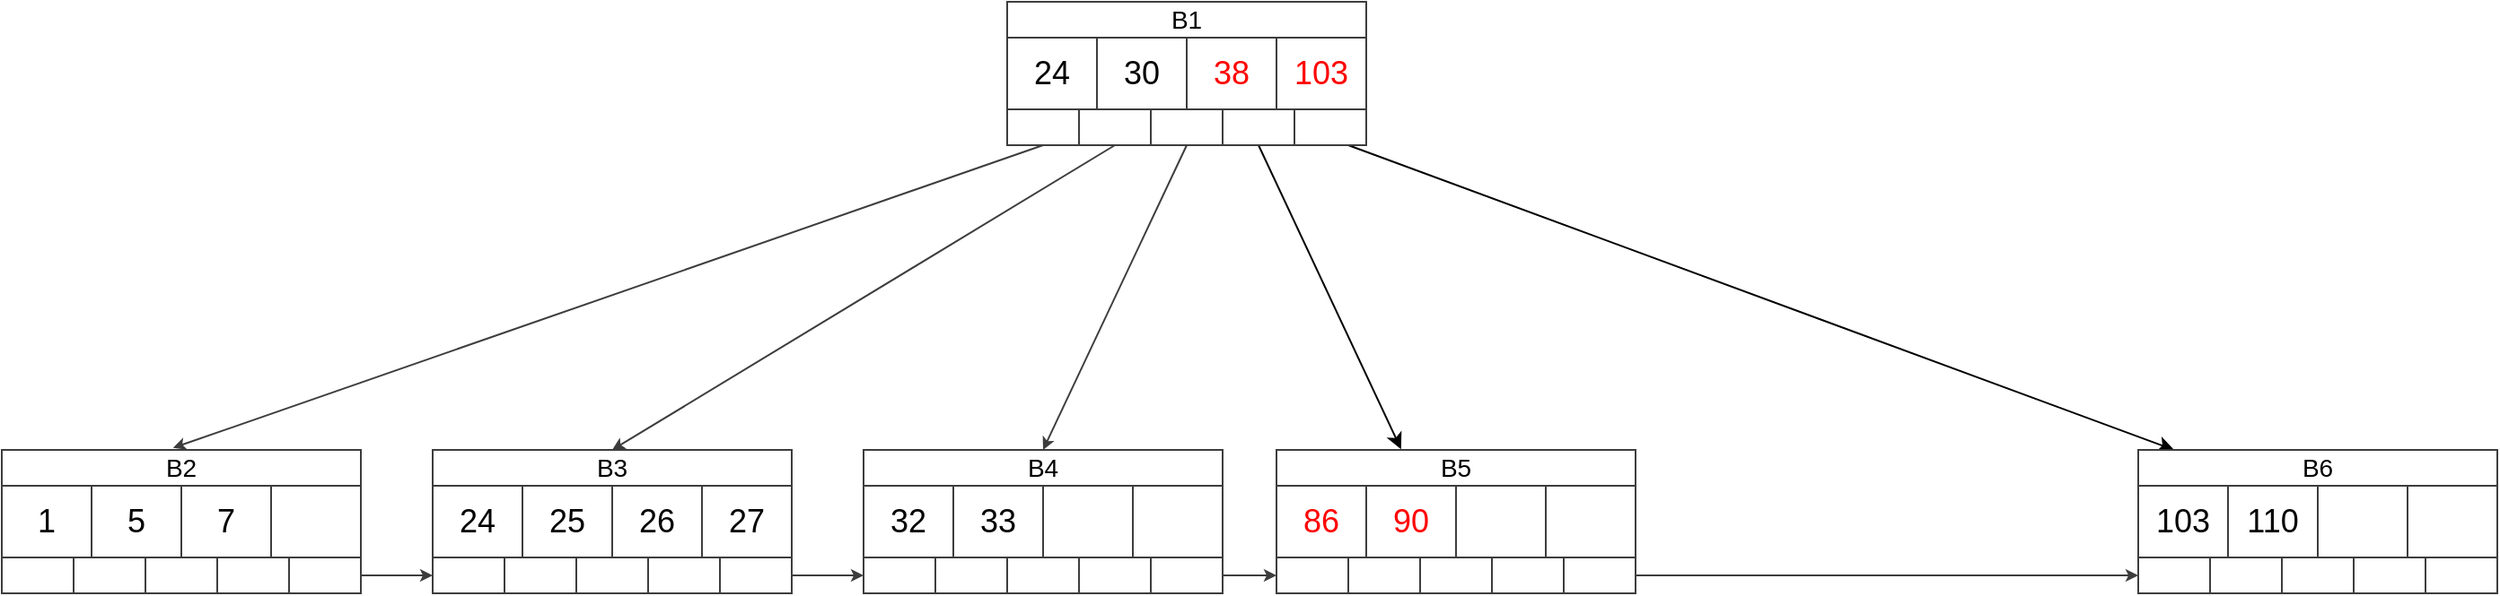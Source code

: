 <mxfile version="15.4.1" type="device" pages="3"><diagram id="5BZPPBeiPn5siPud00l2" name="B+ Tree"><mxGraphModel dx="1422" dy="706" grid="1" gridSize="10" guides="1" tooltips="1" connect="1" arrows="1" fold="1" page="1" pageScale="1" pageWidth="1169" pageHeight="827" math="0" shadow="0"><root><mxCell id="0"/><mxCell id="1" parent="0"/><mxCell id="y881NO1Uajeajxt3Tlwj-17" value="B1" style="rounded=0;whiteSpace=wrap;html=1;hachureGap=4;pointerEvents=0;strokeColor=#3D3D3D;fontSize=14;" parent="1" vertex="1"><mxGeometry x="570" y="290" width="200" height="20" as="geometry"/></mxCell><mxCell id="y881NO1Uajeajxt3Tlwj-18" value="24" style="rounded=0;whiteSpace=wrap;html=1;hachureGap=4;pointerEvents=0;strokeColor=#3D3D3D;fontSize=18;" parent="1" vertex="1"><mxGeometry x="570" y="310" width="50" height="40" as="geometry"/></mxCell><mxCell id="y881NO1Uajeajxt3Tlwj-19" value="30" style="rounded=0;whiteSpace=wrap;html=1;hachureGap=4;pointerEvents=0;strokeColor=#3D3D3D;fontSize=18;" parent="1" vertex="1"><mxGeometry x="620" y="310" width="50" height="40" as="geometry"/></mxCell><mxCell id="y881NO1Uajeajxt3Tlwj-20" value="&lt;font color=&quot;#ff0000&quot;&gt;38&lt;/font&gt;" style="rounded=0;whiteSpace=wrap;html=1;hachureGap=4;pointerEvents=0;strokeColor=#3D3D3D;fontSize=18;" parent="1" vertex="1"><mxGeometry x="670" y="310" width="50" height="40" as="geometry"/></mxCell><mxCell id="y881NO1Uajeajxt3Tlwj-21" value="&lt;font color=&quot;#ff0000&quot;&gt;103&lt;/font&gt;" style="rounded=0;whiteSpace=wrap;html=1;hachureGap=4;pointerEvents=0;strokeColor=#3D3D3D;fontSize=18;" parent="1" vertex="1"><mxGeometry x="720" y="310" width="50" height="40" as="geometry"/></mxCell><mxCell id="y881NO1Uajeajxt3Tlwj-100" style="edgeStyle=none;curved=1;rounded=0;orthogonalLoop=1;jettySize=auto;html=1;exitX=0.5;exitY=1;exitDx=0;exitDy=0;entryX=0.477;entryY=-0.056;entryDx=0;entryDy=0;entryPerimeter=0;endArrow=classic;endFill=1;startSize=0;endSize=4;sourcePerimeterSpacing=1;targetPerimeterSpacing=0;strokeWidth=1;strokeColor=#3D3D3D;fontSize=18;" parent="1" source="y881NO1Uajeajxt3Tlwj-22" target="y881NO1Uajeajxt3Tlwj-40" edge="1"><mxGeometry relative="1" as="geometry"/></mxCell><mxCell id="y881NO1Uajeajxt3Tlwj-22" value="" style="rounded=0;whiteSpace=wrap;html=1;hachureGap=4;pointerEvents=0;strokeColor=#3D3D3D;fontSize=18;" parent="1" vertex="1"><mxGeometry x="570" y="350" width="40" height="20" as="geometry"/></mxCell><mxCell id="y881NO1Uajeajxt3Tlwj-102" style="edgeStyle=none;curved=1;rounded=0;orthogonalLoop=1;jettySize=auto;html=1;exitX=0.5;exitY=1;exitDx=0;exitDy=0;entryX=0.5;entryY=0;entryDx=0;entryDy=0;endArrow=classic;endFill=1;startSize=0;endSize=4;sourcePerimeterSpacing=1;targetPerimeterSpacing=0;strokeWidth=1;strokeColor=#3D3D3D;fontSize=18;" parent="1" source="y881NO1Uajeajxt3Tlwj-23" target="y881NO1Uajeajxt3Tlwj-50" edge="1"><mxGeometry relative="1" as="geometry"/></mxCell><mxCell id="y881NO1Uajeajxt3Tlwj-23" value="" style="rounded=0;whiteSpace=wrap;html=1;hachureGap=4;pointerEvents=0;strokeColor=#3D3D3D;fontSize=18;" parent="1" vertex="1"><mxGeometry x="610" y="350" width="40" height="20" as="geometry"/></mxCell><mxCell id="y881NO1Uajeajxt3Tlwj-103" style="edgeStyle=none;curved=1;rounded=0;orthogonalLoop=1;jettySize=auto;html=1;exitX=0.5;exitY=1;exitDx=0;exitDy=0;entryX=0.5;entryY=0;entryDx=0;entryDy=0;endArrow=classic;endFill=1;startSize=0;endSize=4;sourcePerimeterSpacing=1;targetPerimeterSpacing=0;strokeWidth=1;strokeColor=#3D3D3D;fontSize=18;" parent="1" source="y881NO1Uajeajxt3Tlwj-24" target="y881NO1Uajeajxt3Tlwj-60" edge="1"><mxGeometry relative="1" as="geometry"/></mxCell><mxCell id="y881NO1Uajeajxt3Tlwj-24" value="" style="rounded=0;whiteSpace=wrap;html=1;hachureGap=4;pointerEvents=0;strokeColor=#3D3D3D;fontSize=18;" parent="1" vertex="1"><mxGeometry x="650" y="350" width="40" height="20" as="geometry"/></mxCell><mxCell id="O1GwhoPL5wAwKnrd7_X7-1" style="rounded=0;orthogonalLoop=1;jettySize=auto;html=1;exitX=0.5;exitY=1;exitDx=0;exitDy=0;entryX=0.347;entryY=-0.021;entryDx=0;entryDy=0;entryPerimeter=0;fontColor=#FF0000;" parent="1" source="y881NO1Uajeajxt3Tlwj-25" target="y881NO1Uajeajxt3Tlwj-70" edge="1"><mxGeometry relative="1" as="geometry"/></mxCell><mxCell id="y881NO1Uajeajxt3Tlwj-25" value="" style="rounded=0;whiteSpace=wrap;html=1;hachureGap=4;pointerEvents=0;strokeColor=#3D3D3D;fontSize=18;" parent="1" vertex="1"><mxGeometry x="690" y="350" width="40" height="20" as="geometry"/></mxCell><mxCell id="O1GwhoPL5wAwKnrd7_X7-2" style="edgeStyle=none;rounded=0;orthogonalLoop=1;jettySize=auto;html=1;exitX=0.75;exitY=1;exitDx=0;exitDy=0;entryX=0.1;entryY=0;entryDx=0;entryDy=0;entryPerimeter=0;fontColor=#FF0000;" parent="1" source="y881NO1Uajeajxt3Tlwj-26" target="ey-HNE9FaVY8DzpUGw19-3" edge="1"><mxGeometry relative="1" as="geometry"/></mxCell><mxCell id="y881NO1Uajeajxt3Tlwj-26" value="" style="rounded=0;whiteSpace=wrap;html=1;hachureGap=4;pointerEvents=0;strokeColor=#3D3D3D;fontSize=18;" parent="1" vertex="1"><mxGeometry x="730" y="350" width="40" height="20" as="geometry"/></mxCell><mxCell id="y881NO1Uajeajxt3Tlwj-40" value="B2" style="rounded=0;whiteSpace=wrap;html=1;hachureGap=4;pointerEvents=0;strokeColor=#3D3D3D;fontSize=14;" parent="1" vertex="1"><mxGeometry x="10" y="540" width="200" height="20" as="geometry"/></mxCell><mxCell id="y881NO1Uajeajxt3Tlwj-41" value="1" style="rounded=0;whiteSpace=wrap;html=1;hachureGap=4;pointerEvents=0;strokeColor=#3D3D3D;fontSize=18;" parent="1" vertex="1"><mxGeometry x="10" y="560" width="50" height="40" as="geometry"/></mxCell><mxCell id="y881NO1Uajeajxt3Tlwj-42" value="5" style="rounded=0;whiteSpace=wrap;html=1;hachureGap=4;pointerEvents=0;strokeColor=#3D3D3D;fontSize=18;" parent="1" vertex="1"><mxGeometry x="60" y="560" width="50" height="40" as="geometry"/></mxCell><mxCell id="y881NO1Uajeajxt3Tlwj-43" value="7" style="rounded=0;whiteSpace=wrap;html=1;hachureGap=4;pointerEvents=0;strokeColor=#3D3D3D;fontSize=18;" parent="1" vertex="1"><mxGeometry x="110" y="560" width="50" height="40" as="geometry"/></mxCell><mxCell id="y881NO1Uajeajxt3Tlwj-44" value="" style="rounded=0;whiteSpace=wrap;html=1;hachureGap=4;pointerEvents=0;strokeColor=#3D3D3D;fontSize=18;" parent="1" vertex="1"><mxGeometry x="160" y="560" width="50" height="40" as="geometry"/></mxCell><mxCell id="y881NO1Uajeajxt3Tlwj-45" value="" style="rounded=0;whiteSpace=wrap;html=1;hachureGap=4;pointerEvents=0;strokeColor=#3D3D3D;fontSize=18;" parent="1" vertex="1"><mxGeometry x="10" y="600" width="40" height="20" as="geometry"/></mxCell><mxCell id="y881NO1Uajeajxt3Tlwj-46" value="" style="rounded=0;whiteSpace=wrap;html=1;hachureGap=4;pointerEvents=0;strokeColor=#3D3D3D;fontSize=18;" parent="1" vertex="1"><mxGeometry x="50" y="600" width="40" height="20" as="geometry"/></mxCell><mxCell id="y881NO1Uajeajxt3Tlwj-47" value="" style="rounded=0;whiteSpace=wrap;html=1;hachureGap=4;pointerEvents=0;strokeColor=#3D3D3D;fontSize=18;" parent="1" vertex="1"><mxGeometry x="90" y="600" width="40" height="20" as="geometry"/></mxCell><mxCell id="y881NO1Uajeajxt3Tlwj-48" value="" style="rounded=0;whiteSpace=wrap;html=1;hachureGap=4;pointerEvents=0;strokeColor=#3D3D3D;fontSize=18;" parent="1" vertex="1"><mxGeometry x="130" y="600" width="40" height="20" as="geometry"/></mxCell><mxCell id="y881NO1Uajeajxt3Tlwj-107" style="edgeStyle=none;curved=1;rounded=0;orthogonalLoop=1;jettySize=auto;html=1;exitX=1;exitY=0.5;exitDx=0;exitDy=0;entryX=0;entryY=0.5;entryDx=0;entryDy=0;endArrow=classic;endFill=1;startSize=0;endSize=4;sourcePerimeterSpacing=1;targetPerimeterSpacing=0;strokeWidth=1;strokeColor=#3D3D3D;fontSize=18;" parent="1" source="y881NO1Uajeajxt3Tlwj-49" target="y881NO1Uajeajxt3Tlwj-55" edge="1"><mxGeometry relative="1" as="geometry"/></mxCell><mxCell id="y881NO1Uajeajxt3Tlwj-49" value="" style="rounded=0;whiteSpace=wrap;html=1;hachureGap=4;pointerEvents=0;strokeColor=#3D3D3D;fontSize=18;" parent="1" vertex="1"><mxGeometry x="170" y="600" width="40" height="20" as="geometry"/></mxCell><mxCell id="y881NO1Uajeajxt3Tlwj-50" value="B3" style="rounded=0;whiteSpace=wrap;html=1;hachureGap=4;pointerEvents=0;strokeColor=#3D3D3D;fontSize=14;" parent="1" vertex="1"><mxGeometry x="250" y="540" width="200" height="20" as="geometry"/></mxCell><mxCell id="y881NO1Uajeajxt3Tlwj-51" value="24" style="rounded=0;whiteSpace=wrap;html=1;hachureGap=4;pointerEvents=0;strokeColor=#3D3D3D;fontSize=18;" parent="1" vertex="1"><mxGeometry x="250" y="560" width="50" height="40" as="geometry"/></mxCell><mxCell id="y881NO1Uajeajxt3Tlwj-52" value="25" style="rounded=0;whiteSpace=wrap;html=1;hachureGap=4;pointerEvents=0;strokeColor=#3D3D3D;fontSize=18;" parent="1" vertex="1"><mxGeometry x="300" y="560" width="50" height="40" as="geometry"/></mxCell><mxCell id="y881NO1Uajeajxt3Tlwj-53" value="26" style="rounded=0;whiteSpace=wrap;html=1;hachureGap=4;pointerEvents=0;strokeColor=#3D3D3D;fontSize=18;" parent="1" vertex="1"><mxGeometry x="350" y="560" width="50" height="40" as="geometry"/></mxCell><mxCell id="y881NO1Uajeajxt3Tlwj-54" value="27" style="rounded=0;whiteSpace=wrap;html=1;hachureGap=4;pointerEvents=0;strokeColor=#3D3D3D;fontSize=18;" parent="1" vertex="1"><mxGeometry x="400" y="560" width="50" height="40" as="geometry"/></mxCell><mxCell id="y881NO1Uajeajxt3Tlwj-55" value="" style="rounded=0;whiteSpace=wrap;html=1;hachureGap=4;pointerEvents=0;strokeColor=#3D3D3D;fontSize=18;" parent="1" vertex="1"><mxGeometry x="250" y="600" width="40" height="20" as="geometry"/></mxCell><mxCell id="y881NO1Uajeajxt3Tlwj-56" value="" style="rounded=0;whiteSpace=wrap;html=1;hachureGap=4;pointerEvents=0;strokeColor=#3D3D3D;fontSize=18;" parent="1" vertex="1"><mxGeometry x="290" y="600" width="40" height="20" as="geometry"/></mxCell><mxCell id="y881NO1Uajeajxt3Tlwj-57" value="" style="rounded=0;whiteSpace=wrap;html=1;hachureGap=4;pointerEvents=0;strokeColor=#3D3D3D;fontSize=18;" parent="1" vertex="1"><mxGeometry x="330" y="600" width="40" height="20" as="geometry"/></mxCell><mxCell id="y881NO1Uajeajxt3Tlwj-58" value="" style="rounded=0;whiteSpace=wrap;html=1;hachureGap=4;pointerEvents=0;strokeColor=#3D3D3D;fontSize=18;" parent="1" vertex="1"><mxGeometry x="370" y="600" width="40" height="20" as="geometry"/></mxCell><mxCell id="y881NO1Uajeajxt3Tlwj-108" style="edgeStyle=none;curved=1;rounded=0;orthogonalLoop=1;jettySize=auto;html=1;exitX=1;exitY=0.5;exitDx=0;exitDy=0;entryX=0;entryY=0.5;entryDx=0;entryDy=0;endArrow=classic;endFill=1;startSize=0;endSize=4;sourcePerimeterSpacing=1;targetPerimeterSpacing=0;strokeWidth=1;strokeColor=#3D3D3D;fontSize=18;" parent="1" source="y881NO1Uajeajxt3Tlwj-59" target="y881NO1Uajeajxt3Tlwj-65" edge="1"><mxGeometry relative="1" as="geometry"/></mxCell><mxCell id="y881NO1Uajeajxt3Tlwj-59" value="" style="rounded=0;whiteSpace=wrap;html=1;hachureGap=4;pointerEvents=0;strokeColor=#3D3D3D;fontSize=18;" parent="1" vertex="1"><mxGeometry x="410" y="600" width="40" height="20" as="geometry"/></mxCell><mxCell id="y881NO1Uajeajxt3Tlwj-60" value="B4" style="rounded=0;whiteSpace=wrap;html=1;hachureGap=4;pointerEvents=0;strokeColor=#3D3D3D;fontSize=14;" parent="1" vertex="1"><mxGeometry x="490" y="540" width="200" height="20" as="geometry"/></mxCell><mxCell id="y881NO1Uajeajxt3Tlwj-61" value="32" style="rounded=0;whiteSpace=wrap;html=1;hachureGap=4;pointerEvents=0;strokeColor=#3D3D3D;fontSize=18;" parent="1" vertex="1"><mxGeometry x="490" y="560" width="50" height="40" as="geometry"/></mxCell><mxCell id="y881NO1Uajeajxt3Tlwj-62" value="33" style="rounded=0;whiteSpace=wrap;html=1;hachureGap=4;pointerEvents=0;strokeColor=#3D3D3D;fontSize=18;" parent="1" vertex="1"><mxGeometry x="540" y="560" width="50" height="40" as="geometry"/></mxCell><mxCell id="y881NO1Uajeajxt3Tlwj-63" value="" style="rounded=0;whiteSpace=wrap;html=1;hachureGap=4;pointerEvents=0;strokeColor=#3D3D3D;fontSize=18;" parent="1" vertex="1"><mxGeometry x="590" y="560" width="50" height="40" as="geometry"/></mxCell><mxCell id="y881NO1Uajeajxt3Tlwj-64" value="" style="rounded=0;whiteSpace=wrap;html=1;hachureGap=4;pointerEvents=0;strokeColor=#3D3D3D;fontSize=18;" parent="1" vertex="1"><mxGeometry x="640" y="560" width="50" height="40" as="geometry"/></mxCell><mxCell id="y881NO1Uajeajxt3Tlwj-65" value="" style="rounded=0;whiteSpace=wrap;html=1;hachureGap=4;pointerEvents=0;strokeColor=#3D3D3D;fontSize=18;" parent="1" vertex="1"><mxGeometry x="490" y="600" width="40" height="20" as="geometry"/></mxCell><mxCell id="y881NO1Uajeajxt3Tlwj-66" value="" style="rounded=0;whiteSpace=wrap;html=1;hachureGap=4;pointerEvents=0;strokeColor=#3D3D3D;fontSize=18;" parent="1" vertex="1"><mxGeometry x="530" y="600" width="40" height="20" as="geometry"/></mxCell><mxCell id="y881NO1Uajeajxt3Tlwj-67" value="" style="rounded=0;whiteSpace=wrap;html=1;hachureGap=4;pointerEvents=0;strokeColor=#3D3D3D;fontSize=18;" parent="1" vertex="1"><mxGeometry x="570" y="600" width="40" height="20" as="geometry"/></mxCell><mxCell id="y881NO1Uajeajxt3Tlwj-68" value="" style="rounded=0;whiteSpace=wrap;html=1;hachureGap=4;pointerEvents=0;strokeColor=#3D3D3D;fontSize=18;" parent="1" vertex="1"><mxGeometry x="610" y="600" width="40" height="20" as="geometry"/></mxCell><mxCell id="y881NO1Uajeajxt3Tlwj-109" style="edgeStyle=none;curved=1;rounded=0;orthogonalLoop=1;jettySize=auto;html=1;exitX=1;exitY=0.5;exitDx=0;exitDy=0;entryX=0;entryY=0.5;entryDx=0;entryDy=0;endArrow=classic;endFill=1;startSize=0;endSize=4;sourcePerimeterSpacing=1;targetPerimeterSpacing=0;strokeWidth=1;strokeColor=#3D3D3D;fontSize=18;" parent="1" source="y881NO1Uajeajxt3Tlwj-69" target="y881NO1Uajeajxt3Tlwj-75" edge="1"><mxGeometry relative="1" as="geometry"/></mxCell><mxCell id="y881NO1Uajeajxt3Tlwj-69" value="" style="rounded=0;whiteSpace=wrap;html=1;hachureGap=4;pointerEvents=0;strokeColor=#3D3D3D;fontSize=18;" parent="1" vertex="1"><mxGeometry x="650" y="600" width="40" height="20" as="geometry"/></mxCell><mxCell id="y881NO1Uajeajxt3Tlwj-70" value="B5" style="rounded=0;whiteSpace=wrap;html=1;hachureGap=4;pointerEvents=0;strokeColor=#3D3D3D;fontSize=14;" parent="1" vertex="1"><mxGeometry x="720" y="540" width="200" height="20" as="geometry"/></mxCell><mxCell id="y881NO1Uajeajxt3Tlwj-71" value="&lt;font color=&quot;#ff0000&quot;&gt;86&lt;/font&gt;" style="rounded=0;whiteSpace=wrap;html=1;hachureGap=4;pointerEvents=0;strokeColor=#3D3D3D;fontSize=18;" parent="1" vertex="1"><mxGeometry x="720" y="560" width="50" height="40" as="geometry"/></mxCell><mxCell id="y881NO1Uajeajxt3Tlwj-72" value="&lt;font color=&quot;#ff0000&quot;&gt;90&lt;/font&gt;" style="rounded=0;whiteSpace=wrap;html=1;hachureGap=4;pointerEvents=0;strokeColor=#3D3D3D;fontSize=18;" parent="1" vertex="1"><mxGeometry x="770" y="560" width="50" height="40" as="geometry"/></mxCell><mxCell id="y881NO1Uajeajxt3Tlwj-73" value="" style="rounded=0;whiteSpace=wrap;html=1;hachureGap=4;pointerEvents=0;strokeColor=#3D3D3D;fontSize=18;" parent="1" vertex="1"><mxGeometry x="820" y="560" width="50" height="40" as="geometry"/></mxCell><mxCell id="y881NO1Uajeajxt3Tlwj-74" value="" style="rounded=0;whiteSpace=wrap;html=1;hachureGap=4;pointerEvents=0;strokeColor=#3D3D3D;fontSize=18;" parent="1" vertex="1"><mxGeometry x="870" y="560" width="50" height="40" as="geometry"/></mxCell><mxCell id="y881NO1Uajeajxt3Tlwj-75" value="" style="rounded=0;whiteSpace=wrap;html=1;hachureGap=4;pointerEvents=0;strokeColor=#3D3D3D;fontSize=18;" parent="1" vertex="1"><mxGeometry x="720" y="600" width="40" height="20" as="geometry"/></mxCell><mxCell id="y881NO1Uajeajxt3Tlwj-76" value="" style="rounded=0;whiteSpace=wrap;html=1;hachureGap=4;pointerEvents=0;strokeColor=#3D3D3D;fontSize=18;" parent="1" vertex="1"><mxGeometry x="760" y="600" width="40" height="20" as="geometry"/></mxCell><mxCell id="y881NO1Uajeajxt3Tlwj-77" value="" style="rounded=0;whiteSpace=wrap;html=1;hachureGap=4;pointerEvents=0;strokeColor=#3D3D3D;fontSize=18;" parent="1" vertex="1"><mxGeometry x="800" y="600" width="40" height="20" as="geometry"/></mxCell><mxCell id="y881NO1Uajeajxt3Tlwj-78" value="" style="rounded=0;whiteSpace=wrap;html=1;hachureGap=4;pointerEvents=0;strokeColor=#3D3D3D;fontSize=18;" parent="1" vertex="1"><mxGeometry x="840" y="600" width="40" height="20" as="geometry"/></mxCell><mxCell id="y881NO1Uajeajxt3Tlwj-111" style="edgeStyle=none;curved=1;rounded=0;orthogonalLoop=1;jettySize=auto;html=1;exitX=1;exitY=0.5;exitDx=0;exitDy=0;entryX=0;entryY=0.5;entryDx=0;entryDy=0;endArrow=classic;endFill=1;startSize=0;endSize=4;sourcePerimeterSpacing=1;targetPerimeterSpacing=0;strokeWidth=1;strokeColor=#3D3D3D;fontSize=18;" parent="1" source="y881NO1Uajeajxt3Tlwj-79" target="ey-HNE9FaVY8DzpUGw19-8" edge="1"><mxGeometry relative="1" as="geometry"><mxPoint x="960.0" y="610" as="targetPoint"/></mxGeometry></mxCell><mxCell id="y881NO1Uajeajxt3Tlwj-79" value="" style="rounded=0;whiteSpace=wrap;html=1;hachureGap=4;pointerEvents=0;strokeColor=#3D3D3D;fontSize=18;" parent="1" vertex="1"><mxGeometry x="880" y="600" width="40" height="20" as="geometry"/></mxCell><mxCell id="ey-HNE9FaVY8DzpUGw19-3" value="B6" style="rounded=0;whiteSpace=wrap;html=1;hachureGap=4;pointerEvents=0;strokeColor=#3D3D3D;fontSize=14;" parent="1" vertex="1"><mxGeometry x="1200" y="540" width="200" height="20" as="geometry"/></mxCell><mxCell id="ey-HNE9FaVY8DzpUGw19-4" value="103" style="rounded=0;whiteSpace=wrap;html=1;hachureGap=4;pointerEvents=0;strokeColor=#3D3D3D;fontSize=18;" parent="1" vertex="1"><mxGeometry x="1200" y="560" width="50" height="40" as="geometry"/></mxCell><mxCell id="ey-HNE9FaVY8DzpUGw19-5" value="110" style="rounded=0;whiteSpace=wrap;html=1;hachureGap=4;pointerEvents=0;strokeColor=#3D3D3D;fontSize=18;" parent="1" vertex="1"><mxGeometry x="1250" y="560" width="50" height="40" as="geometry"/></mxCell><mxCell id="ey-HNE9FaVY8DzpUGw19-6" value="" style="rounded=0;whiteSpace=wrap;html=1;hachureGap=4;pointerEvents=0;strokeColor=#3D3D3D;fontSize=18;" parent="1" vertex="1"><mxGeometry x="1300" y="560" width="50" height="40" as="geometry"/></mxCell><mxCell id="ey-HNE9FaVY8DzpUGw19-7" value="" style="rounded=0;whiteSpace=wrap;html=1;hachureGap=4;pointerEvents=0;strokeColor=#3D3D3D;fontSize=18;" parent="1" vertex="1"><mxGeometry x="1350" y="560" width="50" height="40" as="geometry"/></mxCell><mxCell id="ey-HNE9FaVY8DzpUGw19-8" value="" style="rounded=0;whiteSpace=wrap;html=1;hachureGap=4;pointerEvents=0;strokeColor=#3D3D3D;fontSize=18;" parent="1" vertex="1"><mxGeometry x="1200" y="600" width="40" height="20" as="geometry"/></mxCell><mxCell id="ey-HNE9FaVY8DzpUGw19-9" value="" style="rounded=0;whiteSpace=wrap;html=1;hachureGap=4;pointerEvents=0;strokeColor=#3D3D3D;fontSize=18;" parent="1" vertex="1"><mxGeometry x="1240" y="600" width="40" height="20" as="geometry"/></mxCell><mxCell id="ey-HNE9FaVY8DzpUGw19-10" value="" style="rounded=0;whiteSpace=wrap;html=1;hachureGap=4;pointerEvents=0;strokeColor=#3D3D3D;fontSize=18;" parent="1" vertex="1"><mxGeometry x="1280" y="600" width="40" height="20" as="geometry"/></mxCell><mxCell id="ey-HNE9FaVY8DzpUGw19-11" value="" style="rounded=0;whiteSpace=wrap;html=1;hachureGap=4;pointerEvents=0;strokeColor=#3D3D3D;fontSize=18;" parent="1" vertex="1"><mxGeometry x="1320" y="600" width="40" height="20" as="geometry"/></mxCell><mxCell id="ey-HNE9FaVY8DzpUGw19-12" value="" style="rounded=0;whiteSpace=wrap;html=1;hachureGap=4;pointerEvents=0;strokeColor=#3D3D3D;fontSize=18;" parent="1" vertex="1"><mxGeometry x="1360" y="600" width="40" height="20" as="geometry"/></mxCell></root></mxGraphModel></diagram><diagram id="snxu7Zt27KHhwlrf5l-k" name="Extensive Hash Table"><mxGraphModel dx="1422" dy="706" grid="1" gridSize="10" guides="1" tooltips="1" connect="1" arrows="1" fold="1" page="1" pageScale="1" pageWidth="1169" pageHeight="827" math="0" shadow="0"><root><mxCell id="-pNIMp4JVnYHSpPLgzeB-0"/><mxCell id="-pNIMp4JVnYHSpPLgzeB-1" parent="-pNIMp4JVnYHSpPLgzeB-0"/><mxCell id="cmYvGVcxPpeUoB1hrhv2-17" style="edgeStyle=none;curved=1;rounded=0;orthogonalLoop=1;jettySize=auto;html=1;exitX=1;exitY=0.5;exitDx=0;exitDy=0;fontSize=14;endArrow=classic;endFill=1;startSize=0;endSize=4;sourcePerimeterSpacing=1;targetPerimeterSpacing=0;strokeColor=#3D3D3D;strokeWidth=1;entryX=0;entryY=1;entryDx=0;entryDy=0;" parent="-pNIMp4JVnYHSpPLgzeB-1" source="cmYvGVcxPpeUoB1hrhv2-0" target="cmYvGVcxPpeUoB1hrhv2-23" edge="1"><mxGeometry relative="1" as="geometry"><mxPoint x="520" y="160" as="targetPoint"/></mxGeometry></mxCell><mxCell id="cmYvGVcxPpeUoB1hrhv2-0" value="" style="rounded=0;whiteSpace=wrap;html=1;hachureGap=4;pointerEvents=0;fontSize=14;strokeColor=#3D3D3D;" parent="-pNIMp4JVnYHSpPLgzeB-1" vertex="1"><mxGeometry x="360" y="280" width="40" height="40" as="geometry"/></mxCell><mxCell id="cmYvGVcxPpeUoB1hrhv2-29" style="edgeStyle=none;curved=1;rounded=0;orthogonalLoop=1;jettySize=auto;html=1;exitX=1;exitY=0.5;exitDx=0;exitDy=0;entryX=0;entryY=1;entryDx=0;entryDy=0;fontSize=14;endArrow=classic;endFill=1;startSize=0;endSize=4;sourcePerimeterSpacing=1;targetPerimeterSpacing=0;strokeColor=#3D3D3D;strokeWidth=1;" parent="-pNIMp4JVnYHSpPLgzeB-1" source="cmYvGVcxPpeUoB1hrhv2-1" target="cmYvGVcxPpeUoB1hrhv2-23" edge="1"><mxGeometry relative="1" as="geometry"/></mxCell><mxCell id="cmYvGVcxPpeUoB1hrhv2-1" value="" style="rounded=0;whiteSpace=wrap;html=1;hachureGap=4;pointerEvents=0;fontSize=14;strokeColor=#3D3D3D;" parent="-pNIMp4JVnYHSpPLgzeB-1" vertex="1"><mxGeometry x="360" y="320" width="40" height="40" as="geometry"/></mxCell><mxCell id="cmYvGVcxPpeUoB1hrhv2-28" style="edgeStyle=none;curved=1;rounded=0;orthogonalLoop=1;jettySize=auto;html=1;exitX=1;exitY=0.5;exitDx=0;exitDy=0;entryX=0;entryY=0;entryDx=0;entryDy=0;fontSize=14;endArrow=classic;endFill=1;startSize=0;endSize=4;sourcePerimeterSpacing=1;targetPerimeterSpacing=0;strokeColor=#3D3D3D;strokeWidth=1;" parent="-pNIMp4JVnYHSpPLgzeB-1" source="cmYvGVcxPpeUoB1hrhv2-2" target="cmYvGVcxPpeUoB1hrhv2-25" edge="1"><mxGeometry relative="1" as="geometry"/></mxCell><mxCell id="cmYvGVcxPpeUoB1hrhv2-2" value="" style="rounded=0;whiteSpace=wrap;html=1;hachureGap=4;pointerEvents=0;fontSize=14;strokeColor=#3D3D3D;" parent="-pNIMp4JVnYHSpPLgzeB-1" vertex="1"><mxGeometry x="360" y="360" width="40" height="40" as="geometry"/></mxCell><mxCell id="cmYvGVcxPpeUoB1hrhv2-30" style="edgeStyle=none;curved=1;rounded=0;orthogonalLoop=1;jettySize=auto;html=1;exitX=1;exitY=0.5;exitDx=0;exitDy=0;entryX=0;entryY=1;entryDx=0;entryDy=0;fontSize=14;endArrow=classic;endFill=1;startSize=0;endSize=4;sourcePerimeterSpacing=1;targetPerimeterSpacing=0;strokeColor=#3D3D3D;strokeWidth=1;" parent="-pNIMp4JVnYHSpPLgzeB-1" source="cmYvGVcxPpeUoB1hrhv2-3" target="cmYvGVcxPpeUoB1hrhv2-26" edge="1"><mxGeometry relative="1" as="geometry"/></mxCell><mxCell id="cmYvGVcxPpeUoB1hrhv2-3" value="" style="rounded=0;whiteSpace=wrap;html=1;hachureGap=4;pointerEvents=0;fontSize=14;strokeColor=#3D3D3D;" parent="-pNIMp4JVnYHSpPLgzeB-1" vertex="1"><mxGeometry x="360" y="400" width="40" height="40" as="geometry"/></mxCell><mxCell id="cmYvGVcxPpeUoB1hrhv2-4" value="&amp;nbsp; i=2" style="rounded=0;whiteSpace=wrap;html=1;hachureGap=4;pointerEvents=0;fontSize=14;strokeColor=#3D3D3D;align=left;" parent="-pNIMp4JVnYHSpPLgzeB-1" vertex="1"><mxGeometry x="280" y="160" width="120" height="40" as="geometry"/></mxCell><mxCell id="cmYvGVcxPpeUoB1hrhv2-5" value="" style="rounded=0;whiteSpace=wrap;html=1;hachureGap=4;pointerEvents=0;fontSize=14;strokeColor=#3D3D3D;align=left;" parent="-pNIMp4JVnYHSpPLgzeB-1" vertex="1"><mxGeometry x="520" y="200" width="160" height="80" as="geometry"/></mxCell><mxCell id="cmYvGVcxPpeUoB1hrhv2-6" value="" style="endArrow=none;dashed=1;html=1;fontSize=14;startSize=0;endSize=4;sourcePerimeterSpacing=1;targetPerimeterSpacing=0;strokeColor=#3D3D3D;strokeWidth=1;entryX=0;entryY=0.5;entryDx=0;entryDy=0;exitX=1;exitY=0.5;exitDx=0;exitDy=0;" parent="-pNIMp4JVnYHSpPLgzeB-1" source="cmYvGVcxPpeUoB1hrhv2-5" target="cmYvGVcxPpeUoB1hrhv2-5" edge="1"><mxGeometry width="50" height="50" relative="1" as="geometry"><mxPoint x="440" y="460" as="sourcePoint"/><mxPoint x="490" y="410" as="targetPoint"/></mxGeometry></mxCell><mxCell id="cmYvGVcxPpeUoB1hrhv2-7" value="1" style="rounded=0;whiteSpace=wrap;html=1;hachureGap=4;pointerEvents=0;fontSize=14;strokeColor=#3D3D3D;align=center;" parent="-pNIMp4JVnYHSpPLgzeB-1" vertex="1"><mxGeometry x="680" y="200" width="40" height="40" as="geometry"/></mxCell><mxCell id="cmYvGVcxPpeUoB1hrhv2-8" value="" style="rounded=0;whiteSpace=wrap;html=1;hachureGap=4;pointerEvents=0;fontSize=14;strokeColor=#3D3D3D;align=left;" parent="-pNIMp4JVnYHSpPLgzeB-1" vertex="1"><mxGeometry x="520" y="320" width="160" height="80" as="geometry"/></mxCell><mxCell id="cmYvGVcxPpeUoB1hrhv2-9" value="" style="endArrow=none;dashed=1;html=1;fontSize=14;startSize=0;endSize=4;sourcePerimeterSpacing=1;targetPerimeterSpacing=0;strokeColor=#3D3D3D;strokeWidth=1;entryX=0;entryY=0.5;entryDx=0;entryDy=0;exitX=1;exitY=0.5;exitDx=0;exitDy=0;" parent="-pNIMp4JVnYHSpPLgzeB-1" source="cmYvGVcxPpeUoB1hrhv2-8" target="cmYvGVcxPpeUoB1hrhv2-8" edge="1"><mxGeometry width="50" height="50" relative="1" as="geometry"><mxPoint x="440" y="580" as="sourcePoint"/><mxPoint x="490" y="530" as="targetPoint"/></mxGeometry></mxCell><mxCell id="cmYvGVcxPpeUoB1hrhv2-10" value="2" style="rounded=0;whiteSpace=wrap;html=1;hachureGap=4;pointerEvents=0;fontSize=14;strokeColor=#3D3D3D;align=center;" parent="-pNIMp4JVnYHSpPLgzeB-1" vertex="1"><mxGeometry x="680" y="320" width="40" height="40" as="geometry"/></mxCell><mxCell id="cmYvGVcxPpeUoB1hrhv2-11" value="" style="rounded=0;whiteSpace=wrap;html=1;hachureGap=4;pointerEvents=0;fontSize=14;strokeColor=#3D3D3D;align=left;" parent="-pNIMp4JVnYHSpPLgzeB-1" vertex="1"><mxGeometry x="520" y="440" width="160" height="80" as="geometry"/></mxCell><mxCell id="cmYvGVcxPpeUoB1hrhv2-12" value="" style="endArrow=none;dashed=1;html=1;fontSize=14;startSize=0;endSize=4;sourcePerimeterSpacing=1;targetPerimeterSpacing=0;strokeColor=#3D3D3D;strokeWidth=1;entryX=0;entryY=0.5;entryDx=0;entryDy=0;exitX=1;exitY=0.5;exitDx=0;exitDy=0;" parent="-pNIMp4JVnYHSpPLgzeB-1" source="cmYvGVcxPpeUoB1hrhv2-11" target="cmYvGVcxPpeUoB1hrhv2-11" edge="1"><mxGeometry width="50" height="50" relative="1" as="geometry"><mxPoint x="440" y="700" as="sourcePoint"/><mxPoint x="490" y="650" as="targetPoint"/></mxGeometry></mxCell><mxCell id="cmYvGVcxPpeUoB1hrhv2-13" value="2" style="rounded=0;whiteSpace=wrap;html=1;hachureGap=4;pointerEvents=0;fontSize=14;strokeColor=#3D3D3D;align=center;" parent="-pNIMp4JVnYHSpPLgzeB-1" vertex="1"><mxGeometry x="680" y="440" width="40" height="40" as="geometry"/></mxCell><mxCell id="cmYvGVcxPpeUoB1hrhv2-19" value="&amp;nbsp; 00" style="rounded=0;whiteSpace=wrap;html=1;hachureGap=4;pointerEvents=0;fontSize=14;strokeColor=#3D3D3D;align=left;" parent="-pNIMp4JVnYHSpPLgzeB-1" vertex="1"><mxGeometry x="280" y="280" width="80" height="40" as="geometry"/></mxCell><mxCell id="cmYvGVcxPpeUoB1hrhv2-20" value="&amp;nbsp; 01" style="rounded=0;whiteSpace=wrap;html=1;hachureGap=4;pointerEvents=0;fontSize=14;strokeColor=#3D3D3D;align=left;" parent="-pNIMp4JVnYHSpPLgzeB-1" vertex="1"><mxGeometry x="280" y="320" width="80" height="40" as="geometry"/></mxCell><mxCell id="cmYvGVcxPpeUoB1hrhv2-21" value="&amp;nbsp; 10" style="rounded=0;whiteSpace=wrap;html=1;hachureGap=4;pointerEvents=0;fontSize=14;strokeColor=#3D3D3D;align=left;" parent="-pNIMp4JVnYHSpPLgzeB-1" vertex="1"><mxGeometry x="280" y="360" width="80" height="40" as="geometry"/></mxCell><mxCell id="cmYvGVcxPpeUoB1hrhv2-22" value="&amp;nbsp; 11" style="rounded=0;whiteSpace=wrap;html=1;hachureGap=4;pointerEvents=0;fontSize=14;strokeColor=#3D3D3D;align=left;" parent="-pNIMp4JVnYHSpPLgzeB-1" vertex="1"><mxGeometry x="280" y="400" width="80" height="40" as="geometry"/></mxCell><mxCell id="cmYvGVcxPpeUoB1hrhv2-23" value="0(011)" style="text;html=1;strokeColor=none;fillColor=none;align=center;verticalAlign=middle;whiteSpace=wrap;rounded=0;hachureGap=4;pointerEvents=0;fontSize=14;" parent="-pNIMp4JVnYHSpPLgzeB-1" vertex="1"><mxGeometry x="520" y="200" width="160" height="40" as="geometry"/></mxCell><mxCell id="cmYvGVcxPpeUoB1hrhv2-24" value="10(10)" style="text;html=1;strokeColor=none;fillColor=none;align=center;verticalAlign=middle;whiteSpace=wrap;rounded=0;hachureGap=4;pointerEvents=0;fontSize=14;" parent="-pNIMp4JVnYHSpPLgzeB-1" vertex="1"><mxGeometry x="520" y="320" width="160" height="40" as="geometry"/></mxCell><mxCell id="cmYvGVcxPpeUoB1hrhv2-25" value="10(11)" style="text;html=1;strokeColor=none;fillColor=none;align=center;verticalAlign=middle;whiteSpace=wrap;rounded=0;hachureGap=4;pointerEvents=0;fontSize=14;" parent="-pNIMp4JVnYHSpPLgzeB-1" vertex="1"><mxGeometry x="520" y="360" width="160" height="40" as="geometry"/></mxCell><mxCell id="cmYvGVcxPpeUoB1hrhv2-26" value="11(11)" style="text;html=1;strokeColor=none;fillColor=none;align=center;verticalAlign=middle;whiteSpace=wrap;rounded=0;hachureGap=4;pointerEvents=0;fontSize=14;" parent="-pNIMp4JVnYHSpPLgzeB-1" vertex="1"><mxGeometry x="520" y="440" width="160" height="40" as="geometry"/></mxCell><mxCell id="bPudJvVjHSCSSlPQxX_q-0" style="edgeStyle=none;curved=1;rounded=0;orthogonalLoop=1;jettySize=auto;html=1;exitX=1;exitY=0.5;exitDx=0;exitDy=0;fontSize=14;endArrow=classic;endFill=1;startSize=0;endSize=4;sourcePerimeterSpacing=1;targetPerimeterSpacing=0;strokeColor=#3D3D3D;strokeWidth=1;entryX=0;entryY=1;entryDx=0;entryDy=0;" edge="1" parent="-pNIMp4JVnYHSpPLgzeB-1" source="bPudJvVjHSCSSlPQxX_q-1" target="bPudJvVjHSCSSlPQxX_q-22"><mxGeometry relative="1" as="geometry"><mxPoint x="1040" y="160" as="targetPoint"/></mxGeometry></mxCell><mxCell id="bPudJvVjHSCSSlPQxX_q-1" value="" style="rounded=0;whiteSpace=wrap;html=1;hachureGap=4;pointerEvents=0;fontSize=14;strokeColor=#3D3D3D;" vertex="1" parent="-pNIMp4JVnYHSpPLgzeB-1"><mxGeometry x="880" y="280" width="40" height="40" as="geometry"/></mxCell><mxCell id="bPudJvVjHSCSSlPQxX_q-2" style="edgeStyle=none;curved=1;rounded=0;orthogonalLoop=1;jettySize=auto;html=1;exitX=1;exitY=0.5;exitDx=0;exitDy=0;entryX=0;entryY=1;entryDx=0;entryDy=0;fontSize=14;endArrow=classic;endFill=1;startSize=0;endSize=4;sourcePerimeterSpacing=1;targetPerimeterSpacing=0;strokeColor=#3D3D3D;strokeWidth=1;" edge="1" parent="-pNIMp4JVnYHSpPLgzeB-1" source="bPudJvVjHSCSSlPQxX_q-3" target="bPudJvVjHSCSSlPQxX_q-22"><mxGeometry relative="1" as="geometry"/></mxCell><mxCell id="bPudJvVjHSCSSlPQxX_q-3" value="" style="rounded=0;whiteSpace=wrap;html=1;hachureGap=4;pointerEvents=0;fontSize=14;strokeColor=#3D3D3D;" vertex="1" parent="-pNIMp4JVnYHSpPLgzeB-1"><mxGeometry x="880" y="320" width="40" height="40" as="geometry"/></mxCell><mxCell id="bPudJvVjHSCSSlPQxX_q-4" style="edgeStyle=none;curved=1;rounded=0;orthogonalLoop=1;jettySize=auto;html=1;exitX=1;exitY=0.5;exitDx=0;exitDy=0;entryX=0;entryY=0;entryDx=0;entryDy=0;fontSize=14;endArrow=classic;endFill=1;startSize=0;endSize=4;sourcePerimeterSpacing=1;targetPerimeterSpacing=0;strokeColor=#3D3D3D;strokeWidth=1;" edge="1" parent="-pNIMp4JVnYHSpPLgzeB-1" source="bPudJvVjHSCSSlPQxX_q-5" target="bPudJvVjHSCSSlPQxX_q-24"><mxGeometry relative="1" as="geometry"/></mxCell><mxCell id="bPudJvVjHSCSSlPQxX_q-5" value="" style="rounded=0;whiteSpace=wrap;html=1;hachureGap=4;pointerEvents=0;fontSize=14;strokeColor=#3D3D3D;" vertex="1" parent="-pNIMp4JVnYHSpPLgzeB-1"><mxGeometry x="880" y="360" width="40" height="40" as="geometry"/></mxCell><mxCell id="bPudJvVjHSCSSlPQxX_q-6" style="edgeStyle=none;curved=1;rounded=0;orthogonalLoop=1;jettySize=auto;html=1;exitX=1;exitY=0.5;exitDx=0;exitDy=0;entryX=0;entryY=1;entryDx=0;entryDy=0;fontSize=14;endArrow=classic;endFill=1;startSize=0;endSize=4;sourcePerimeterSpacing=1;targetPerimeterSpacing=0;strokeColor=#3D3D3D;strokeWidth=1;" edge="1" parent="-pNIMp4JVnYHSpPLgzeB-1" source="bPudJvVjHSCSSlPQxX_q-7" target="bPudJvVjHSCSSlPQxX_q-25"><mxGeometry relative="1" as="geometry"/></mxCell><mxCell id="bPudJvVjHSCSSlPQxX_q-7" value="" style="rounded=0;whiteSpace=wrap;html=1;hachureGap=4;pointerEvents=0;fontSize=14;strokeColor=#3D3D3D;" vertex="1" parent="-pNIMp4JVnYHSpPLgzeB-1"><mxGeometry x="880" y="400" width="40" height="40" as="geometry"/></mxCell><mxCell id="bPudJvVjHSCSSlPQxX_q-8" value="&amp;nbsp; i=2" style="rounded=0;whiteSpace=wrap;html=1;hachureGap=4;pointerEvents=0;fontSize=14;strokeColor=#3D3D3D;align=left;" vertex="1" parent="-pNIMp4JVnYHSpPLgzeB-1"><mxGeometry x="800" y="160" width="120" height="40" as="geometry"/></mxCell><mxCell id="bPudJvVjHSCSSlPQxX_q-9" value="" style="rounded=0;whiteSpace=wrap;html=1;hachureGap=4;pointerEvents=0;fontSize=14;strokeColor=#3D3D3D;align=left;" vertex="1" parent="-pNIMp4JVnYHSpPLgzeB-1"><mxGeometry x="1040" y="200" width="160" height="80" as="geometry"/></mxCell><mxCell id="bPudJvVjHSCSSlPQxX_q-10" value="" style="endArrow=none;dashed=1;html=1;fontSize=14;startSize=0;endSize=4;sourcePerimeterSpacing=1;targetPerimeterSpacing=0;strokeColor=#3D3D3D;strokeWidth=1;entryX=0;entryY=0.5;entryDx=0;entryDy=0;exitX=1;exitY=0.5;exitDx=0;exitDy=0;" edge="1" parent="-pNIMp4JVnYHSpPLgzeB-1" source="bPudJvVjHSCSSlPQxX_q-9" target="bPudJvVjHSCSSlPQxX_q-9"><mxGeometry width="50" height="50" relative="1" as="geometry"><mxPoint x="960" y="460" as="sourcePoint"/><mxPoint x="1010" y="410" as="targetPoint"/></mxGeometry></mxCell><mxCell id="bPudJvVjHSCSSlPQxX_q-11" value="1" style="rounded=0;whiteSpace=wrap;html=1;hachureGap=4;pointerEvents=0;fontSize=14;strokeColor=#3D3D3D;align=center;" vertex="1" parent="-pNIMp4JVnYHSpPLgzeB-1"><mxGeometry x="1200" y="200" width="40" height="40" as="geometry"/></mxCell><mxCell id="bPudJvVjHSCSSlPQxX_q-12" value="" style="rounded=0;whiteSpace=wrap;html=1;hachureGap=4;pointerEvents=0;fontSize=14;strokeColor=#3D3D3D;align=left;" vertex="1" parent="-pNIMp4JVnYHSpPLgzeB-1"><mxGeometry x="1040" y="320" width="160" height="80" as="geometry"/></mxCell><mxCell id="bPudJvVjHSCSSlPQxX_q-13" value="" style="endArrow=none;dashed=1;html=1;fontSize=14;startSize=0;endSize=4;sourcePerimeterSpacing=1;targetPerimeterSpacing=0;strokeColor=#3D3D3D;strokeWidth=1;entryX=0;entryY=0.5;entryDx=0;entryDy=0;exitX=1;exitY=0.5;exitDx=0;exitDy=0;" edge="1" parent="-pNIMp4JVnYHSpPLgzeB-1" source="bPudJvVjHSCSSlPQxX_q-12" target="bPudJvVjHSCSSlPQxX_q-12"><mxGeometry width="50" height="50" relative="1" as="geometry"><mxPoint x="960" y="580" as="sourcePoint"/><mxPoint x="1010" y="530" as="targetPoint"/></mxGeometry></mxCell><mxCell id="bPudJvVjHSCSSlPQxX_q-14" value="2" style="rounded=0;whiteSpace=wrap;html=1;hachureGap=4;pointerEvents=0;fontSize=14;strokeColor=#3D3D3D;align=center;" vertex="1" parent="-pNIMp4JVnYHSpPLgzeB-1"><mxGeometry x="1200" y="320" width="40" height="40" as="geometry"/></mxCell><mxCell id="bPudJvVjHSCSSlPQxX_q-15" value="" style="rounded=0;whiteSpace=wrap;html=1;hachureGap=4;pointerEvents=0;fontSize=14;strokeColor=#3D3D3D;align=left;" vertex="1" parent="-pNIMp4JVnYHSpPLgzeB-1"><mxGeometry x="1040" y="440" width="160" height="80" as="geometry"/></mxCell><mxCell id="bPudJvVjHSCSSlPQxX_q-16" value="" style="endArrow=none;dashed=1;html=1;fontSize=14;startSize=0;endSize=4;sourcePerimeterSpacing=1;targetPerimeterSpacing=0;strokeColor=#3D3D3D;strokeWidth=1;entryX=0;entryY=0.5;entryDx=0;entryDy=0;exitX=1;exitY=0.5;exitDx=0;exitDy=0;" edge="1" parent="-pNIMp4JVnYHSpPLgzeB-1" source="bPudJvVjHSCSSlPQxX_q-15" target="bPudJvVjHSCSSlPQxX_q-15"><mxGeometry width="50" height="50" relative="1" as="geometry"><mxPoint x="960" y="700" as="sourcePoint"/><mxPoint x="1010" y="650" as="targetPoint"/></mxGeometry></mxCell><mxCell id="bPudJvVjHSCSSlPQxX_q-17" value="2" style="rounded=0;whiteSpace=wrap;html=1;hachureGap=4;pointerEvents=0;fontSize=14;strokeColor=#3D3D3D;align=center;" vertex="1" parent="-pNIMp4JVnYHSpPLgzeB-1"><mxGeometry x="1200" y="440" width="40" height="40" as="geometry"/></mxCell><mxCell id="bPudJvVjHSCSSlPQxX_q-18" value="&amp;nbsp; 00" style="rounded=0;whiteSpace=wrap;html=1;hachureGap=4;pointerEvents=0;fontSize=14;strokeColor=#3D3D3D;align=left;" vertex="1" parent="-pNIMp4JVnYHSpPLgzeB-1"><mxGeometry x="800" y="280" width="80" height="40" as="geometry"/></mxCell><mxCell id="bPudJvVjHSCSSlPQxX_q-19" value="&amp;nbsp; 01" style="rounded=0;whiteSpace=wrap;html=1;hachureGap=4;pointerEvents=0;fontSize=14;strokeColor=#3D3D3D;align=left;" vertex="1" parent="-pNIMp4JVnYHSpPLgzeB-1"><mxGeometry x="800" y="320" width="80" height="40" as="geometry"/></mxCell><mxCell id="bPudJvVjHSCSSlPQxX_q-20" value="&amp;nbsp; 10" style="rounded=0;whiteSpace=wrap;html=1;hachureGap=4;pointerEvents=0;fontSize=14;strokeColor=#3D3D3D;align=left;" vertex="1" parent="-pNIMp4JVnYHSpPLgzeB-1"><mxGeometry x="800" y="360" width="80" height="40" as="geometry"/></mxCell><mxCell id="bPudJvVjHSCSSlPQxX_q-21" value="&amp;nbsp; 11" style="rounded=0;whiteSpace=wrap;html=1;hachureGap=4;pointerEvents=0;fontSize=14;strokeColor=#3D3D3D;align=left;" vertex="1" parent="-pNIMp4JVnYHSpPLgzeB-1"><mxGeometry x="800" y="400" width="80" height="40" as="geometry"/></mxCell><mxCell id="bPudJvVjHSCSSlPQxX_q-22" value="0(011)" style="text;html=1;strokeColor=none;fillColor=none;align=center;verticalAlign=middle;whiteSpace=wrap;rounded=0;hachureGap=4;pointerEvents=0;fontSize=14;" vertex="1" parent="-pNIMp4JVnYHSpPLgzeB-1"><mxGeometry x="1040" y="200" width="160" height="40" as="geometry"/></mxCell><mxCell id="bPudJvVjHSCSSlPQxX_q-23" value="10(10)" style="text;html=1;strokeColor=none;fillColor=none;align=center;verticalAlign=middle;whiteSpace=wrap;rounded=0;hachureGap=4;pointerEvents=0;fontSize=14;" vertex="1" parent="-pNIMp4JVnYHSpPLgzeB-1"><mxGeometry x="1040" y="320" width="160" height="40" as="geometry"/></mxCell><mxCell id="bPudJvVjHSCSSlPQxX_q-24" value="10(11)" style="text;html=1;strokeColor=none;fillColor=none;align=center;verticalAlign=middle;whiteSpace=wrap;rounded=0;hachureGap=4;pointerEvents=0;fontSize=14;" vertex="1" parent="-pNIMp4JVnYHSpPLgzeB-1"><mxGeometry x="1040" y="360" width="160" height="40" as="geometry"/></mxCell><mxCell id="bPudJvVjHSCSSlPQxX_q-25" value="11(11)" style="text;html=1;strokeColor=none;fillColor=none;align=center;verticalAlign=middle;whiteSpace=wrap;rounded=0;hachureGap=4;pointerEvents=0;fontSize=14;" vertex="1" parent="-pNIMp4JVnYHSpPLgzeB-1"><mxGeometry x="1040" y="440" width="160" height="40" as="geometry"/></mxCell><mxCell id="bPudJvVjHSCSSlPQxX_q-27" value="&lt;font color=&quot;#ff0000&quot;&gt;0(001)&lt;/font&gt;" style="text;html=1;strokeColor=none;fillColor=none;align=center;verticalAlign=middle;whiteSpace=wrap;rounded=0;hachureGap=4;pointerEvents=0;fontSize=14;" vertex="1" parent="-pNIMp4JVnYHSpPLgzeB-1"><mxGeometry x="1040" y="240" width="160" height="40" as="geometry"/></mxCell><mxCell id="bPudJvVjHSCSSlPQxX_q-28" style="edgeStyle=none;curved=1;rounded=0;orthogonalLoop=1;jettySize=auto;html=1;exitX=1;exitY=0.5;exitDx=0;exitDy=0;fontSize=14;endArrow=classic;endFill=1;startSize=0;endSize=4;sourcePerimeterSpacing=1;targetPerimeterSpacing=0;strokeColor=#3D3D3D;strokeWidth=1;entryX=0;entryY=1;entryDx=0;entryDy=0;" edge="1" parent="-pNIMp4JVnYHSpPLgzeB-1" source="bPudJvVjHSCSSlPQxX_q-29" target="bPudJvVjHSCSSlPQxX_q-50"><mxGeometry relative="1" as="geometry"><mxPoint x="1570" y="180" as="targetPoint"/></mxGeometry></mxCell><mxCell id="bPudJvVjHSCSSlPQxX_q-29" value="" style="rounded=0;whiteSpace=wrap;html=1;hachureGap=4;pointerEvents=0;fontSize=14;strokeColor=#3D3D3D;" vertex="1" parent="-pNIMp4JVnYHSpPLgzeB-1"><mxGeometry x="1410" y="300" width="40" height="40" as="geometry"/></mxCell><mxCell id="bPudJvVjHSCSSlPQxX_q-30" style="edgeStyle=none;curved=1;rounded=0;orthogonalLoop=1;jettySize=auto;html=1;exitX=1;exitY=0.5;exitDx=0;exitDy=0;entryX=0;entryY=1;entryDx=0;entryDy=0;fontSize=14;endArrow=classic;endFill=1;startSize=0;endSize=4;sourcePerimeterSpacing=1;targetPerimeterSpacing=0;strokeColor=#3D3D3D;strokeWidth=1;" edge="1" parent="-pNIMp4JVnYHSpPLgzeB-1" source="bPudJvVjHSCSSlPQxX_q-31" target="bPudJvVjHSCSSlPQxX_q-50"><mxGeometry relative="1" as="geometry"/></mxCell><mxCell id="bPudJvVjHSCSSlPQxX_q-31" value="" style="rounded=0;whiteSpace=wrap;html=1;hachureGap=4;pointerEvents=0;fontSize=14;strokeColor=#3D3D3D;" vertex="1" parent="-pNIMp4JVnYHSpPLgzeB-1"><mxGeometry x="1410" y="340" width="40" height="40" as="geometry"/></mxCell><mxCell id="bPudJvVjHSCSSlPQxX_q-32" style="edgeStyle=none;curved=1;rounded=0;orthogonalLoop=1;jettySize=auto;html=1;exitX=1;exitY=0.5;exitDx=0;exitDy=0;entryX=0;entryY=0;entryDx=0;entryDy=0;fontSize=14;endArrow=classic;endFill=1;startSize=0;endSize=4;sourcePerimeterSpacing=1;targetPerimeterSpacing=0;strokeColor=#3D3D3D;strokeWidth=1;" edge="1" parent="-pNIMp4JVnYHSpPLgzeB-1" source="bPudJvVjHSCSSlPQxX_q-33" target="bPudJvVjHSCSSlPQxX_q-52"><mxGeometry relative="1" as="geometry"/></mxCell><mxCell id="bPudJvVjHSCSSlPQxX_q-33" value="" style="rounded=0;whiteSpace=wrap;html=1;hachureGap=4;pointerEvents=0;fontSize=14;strokeColor=#3D3D3D;" vertex="1" parent="-pNIMp4JVnYHSpPLgzeB-1"><mxGeometry x="1410" y="380" width="40" height="40" as="geometry"/></mxCell><mxCell id="bPudJvVjHSCSSlPQxX_q-34" style="edgeStyle=none;curved=1;rounded=0;orthogonalLoop=1;jettySize=auto;html=1;exitX=1;exitY=0.5;exitDx=0;exitDy=0;entryX=0;entryY=1;entryDx=0;entryDy=0;fontSize=14;endArrow=classic;endFill=1;startSize=0;endSize=4;sourcePerimeterSpacing=1;targetPerimeterSpacing=0;strokeColor=#3D3D3D;strokeWidth=1;" edge="1" parent="-pNIMp4JVnYHSpPLgzeB-1" source="bPudJvVjHSCSSlPQxX_q-35" target="bPudJvVjHSCSSlPQxX_q-53"><mxGeometry relative="1" as="geometry"/></mxCell><mxCell id="bPudJvVjHSCSSlPQxX_q-35" value="" style="rounded=0;whiteSpace=wrap;html=1;hachureGap=4;pointerEvents=0;fontSize=14;strokeColor=#3D3D3D;" vertex="1" parent="-pNIMp4JVnYHSpPLgzeB-1"><mxGeometry x="1410" y="420" width="40" height="40" as="geometry"/></mxCell><mxCell id="bPudJvVjHSCSSlPQxX_q-36" value="&amp;nbsp; i=2" style="rounded=0;whiteSpace=wrap;html=1;hachureGap=4;pointerEvents=0;fontSize=14;strokeColor=#3D3D3D;align=left;" vertex="1" parent="-pNIMp4JVnYHSpPLgzeB-1"><mxGeometry x="1330" y="180" width="120" height="40" as="geometry"/></mxCell><mxCell id="bPudJvVjHSCSSlPQxX_q-37" value="" style="rounded=0;whiteSpace=wrap;html=1;hachureGap=4;pointerEvents=0;fontSize=14;strokeColor=#3D3D3D;align=left;" vertex="1" parent="-pNIMp4JVnYHSpPLgzeB-1"><mxGeometry x="1570" y="220" width="160" height="80" as="geometry"/></mxCell><mxCell id="bPudJvVjHSCSSlPQxX_q-38" value="" style="endArrow=none;dashed=1;html=1;fontSize=14;startSize=0;endSize=4;sourcePerimeterSpacing=1;targetPerimeterSpacing=0;strokeColor=#3D3D3D;strokeWidth=1;entryX=0;entryY=0.5;entryDx=0;entryDy=0;exitX=1;exitY=0.5;exitDx=0;exitDy=0;" edge="1" parent="-pNIMp4JVnYHSpPLgzeB-1" source="bPudJvVjHSCSSlPQxX_q-37" target="bPudJvVjHSCSSlPQxX_q-37"><mxGeometry width="50" height="50" relative="1" as="geometry"><mxPoint x="1490" y="480" as="sourcePoint"/><mxPoint x="1540" y="430" as="targetPoint"/></mxGeometry></mxCell><mxCell id="bPudJvVjHSCSSlPQxX_q-39" value="1" style="rounded=0;whiteSpace=wrap;html=1;hachureGap=4;pointerEvents=0;fontSize=14;strokeColor=#3D3D3D;align=center;" vertex="1" parent="-pNIMp4JVnYHSpPLgzeB-1"><mxGeometry x="1730" y="220" width="40" height="40" as="geometry"/></mxCell><mxCell id="bPudJvVjHSCSSlPQxX_q-40" value="" style="rounded=0;whiteSpace=wrap;html=1;hachureGap=4;pointerEvents=0;fontSize=14;strokeColor=#3D3D3D;align=left;" vertex="1" parent="-pNIMp4JVnYHSpPLgzeB-1"><mxGeometry x="1570" y="340" width="160" height="80" as="geometry"/></mxCell><mxCell id="bPudJvVjHSCSSlPQxX_q-41" value="" style="endArrow=none;dashed=1;html=1;fontSize=14;startSize=0;endSize=4;sourcePerimeterSpacing=1;targetPerimeterSpacing=0;strokeColor=#3D3D3D;strokeWidth=1;entryX=0;entryY=0.5;entryDx=0;entryDy=0;exitX=1;exitY=0.5;exitDx=0;exitDy=0;" edge="1" parent="-pNIMp4JVnYHSpPLgzeB-1" source="bPudJvVjHSCSSlPQxX_q-40" target="bPudJvVjHSCSSlPQxX_q-40"><mxGeometry width="50" height="50" relative="1" as="geometry"><mxPoint x="1490" y="600" as="sourcePoint"/><mxPoint x="1540" y="550" as="targetPoint"/></mxGeometry></mxCell><mxCell id="bPudJvVjHSCSSlPQxX_q-42" value="2" style="rounded=0;whiteSpace=wrap;html=1;hachureGap=4;pointerEvents=0;fontSize=14;strokeColor=#3D3D3D;align=center;" vertex="1" parent="-pNIMp4JVnYHSpPLgzeB-1"><mxGeometry x="1730" y="340" width="40" height="40" as="geometry"/></mxCell><mxCell id="bPudJvVjHSCSSlPQxX_q-43" value="" style="rounded=0;whiteSpace=wrap;html=1;hachureGap=4;pointerEvents=0;fontSize=14;strokeColor=#3D3D3D;align=left;" vertex="1" parent="-pNIMp4JVnYHSpPLgzeB-1"><mxGeometry x="1570" y="460" width="160" height="80" as="geometry"/></mxCell><mxCell id="bPudJvVjHSCSSlPQxX_q-44" value="" style="endArrow=none;dashed=1;html=1;fontSize=14;startSize=0;endSize=4;sourcePerimeterSpacing=1;targetPerimeterSpacing=0;strokeColor=#3D3D3D;strokeWidth=1;entryX=0;entryY=0.5;entryDx=0;entryDy=0;exitX=1;exitY=0.5;exitDx=0;exitDy=0;" edge="1" parent="-pNIMp4JVnYHSpPLgzeB-1" source="bPudJvVjHSCSSlPQxX_q-43" target="bPudJvVjHSCSSlPQxX_q-43"><mxGeometry width="50" height="50" relative="1" as="geometry"><mxPoint x="1490" y="720" as="sourcePoint"/><mxPoint x="1540" y="670" as="targetPoint"/></mxGeometry></mxCell><mxCell id="bPudJvVjHSCSSlPQxX_q-45" value="2" style="rounded=0;whiteSpace=wrap;html=1;hachureGap=4;pointerEvents=0;fontSize=14;strokeColor=#3D3D3D;align=center;" vertex="1" parent="-pNIMp4JVnYHSpPLgzeB-1"><mxGeometry x="1730" y="460" width="40" height="40" as="geometry"/></mxCell><mxCell id="bPudJvVjHSCSSlPQxX_q-46" value="&amp;nbsp; 00" style="rounded=0;whiteSpace=wrap;html=1;hachureGap=4;pointerEvents=0;fontSize=14;strokeColor=#3D3D3D;align=left;" vertex="1" parent="-pNIMp4JVnYHSpPLgzeB-1"><mxGeometry x="1330" y="300" width="80" height="40" as="geometry"/></mxCell><mxCell id="bPudJvVjHSCSSlPQxX_q-47" value="&amp;nbsp; 01" style="rounded=0;whiteSpace=wrap;html=1;hachureGap=4;pointerEvents=0;fontSize=14;strokeColor=#3D3D3D;align=left;" vertex="1" parent="-pNIMp4JVnYHSpPLgzeB-1"><mxGeometry x="1330" y="340" width="80" height="40" as="geometry"/></mxCell><mxCell id="bPudJvVjHSCSSlPQxX_q-48" value="&amp;nbsp; 10" style="rounded=0;whiteSpace=wrap;html=1;hachureGap=4;pointerEvents=0;fontSize=14;strokeColor=#3D3D3D;align=left;" vertex="1" parent="-pNIMp4JVnYHSpPLgzeB-1"><mxGeometry x="1330" y="380" width="80" height="40" as="geometry"/></mxCell><mxCell id="bPudJvVjHSCSSlPQxX_q-49" value="&amp;nbsp; 11" style="rounded=0;whiteSpace=wrap;html=1;hachureGap=4;pointerEvents=0;fontSize=14;strokeColor=#3D3D3D;align=left;" vertex="1" parent="-pNIMp4JVnYHSpPLgzeB-1"><mxGeometry x="1330" y="420" width="80" height="40" as="geometry"/></mxCell><mxCell id="bPudJvVjHSCSSlPQxX_q-50" value="0(011)" style="text;html=1;strokeColor=none;fillColor=none;align=center;verticalAlign=middle;whiteSpace=wrap;rounded=0;hachureGap=4;pointerEvents=0;fontSize=14;" vertex="1" parent="-pNIMp4JVnYHSpPLgzeB-1"><mxGeometry x="1570" y="220" width="160" height="40" as="geometry"/></mxCell><mxCell id="bPudJvVjHSCSSlPQxX_q-51" value="10(10)" style="text;html=1;strokeColor=none;fillColor=none;align=center;verticalAlign=middle;whiteSpace=wrap;rounded=0;hachureGap=4;pointerEvents=0;fontSize=14;" vertex="1" parent="-pNIMp4JVnYHSpPLgzeB-1"><mxGeometry x="1570" y="340" width="160" height="40" as="geometry"/></mxCell><mxCell id="bPudJvVjHSCSSlPQxX_q-52" value="10(11)" style="text;html=1;strokeColor=none;fillColor=none;align=center;verticalAlign=middle;whiteSpace=wrap;rounded=0;hachureGap=4;pointerEvents=0;fontSize=14;" vertex="1" parent="-pNIMp4JVnYHSpPLgzeB-1"><mxGeometry x="1570" y="380" width="160" height="40" as="geometry"/></mxCell><mxCell id="bPudJvVjHSCSSlPQxX_q-53" value="11(11)" style="text;html=1;strokeColor=none;fillColor=none;align=center;verticalAlign=middle;whiteSpace=wrap;rounded=0;hachureGap=4;pointerEvents=0;fontSize=14;" vertex="1" parent="-pNIMp4JVnYHSpPLgzeB-1"><mxGeometry x="1570" y="460" width="160" height="40" as="geometry"/></mxCell><mxCell id="bPudJvVjHSCSSlPQxX_q-54" value="0(001), &lt;font color=&quot;#ff0000&quot;&gt;0(110)&lt;/font&gt;" style="text;html=1;strokeColor=none;fillColor=none;align=center;verticalAlign=middle;whiteSpace=wrap;rounded=0;hachureGap=4;pointerEvents=0;fontSize=14;" vertex="1" parent="-pNIMp4JVnYHSpPLgzeB-1"><mxGeometry x="1570" y="260" width="160" height="40" as="geometry"/></mxCell><mxCell id="bPudJvVjHSCSSlPQxX_q-55" style="edgeStyle=none;curved=1;rounded=0;orthogonalLoop=1;jettySize=auto;html=1;exitX=1;exitY=0.5;exitDx=0;exitDy=0;fontSize=14;endArrow=classic;endFill=1;startSize=0;endSize=4;sourcePerimeterSpacing=1;targetPerimeterSpacing=0;strokeColor=#3D3D3D;strokeWidth=1;entryX=0;entryY=0;entryDx=0;entryDy=0;" edge="1" parent="-pNIMp4JVnYHSpPLgzeB-1" source="bPudJvVjHSCSSlPQxX_q-56" target="bPudJvVjHSCSSlPQxX_q-86"><mxGeometry relative="1" as="geometry"><mxPoint x="2200" y="220" as="targetPoint"/></mxGeometry></mxCell><mxCell id="bPudJvVjHSCSSlPQxX_q-56" value="" style="rounded=0;whiteSpace=wrap;html=1;hachureGap=4;pointerEvents=0;fontSize=14;strokeColor=#3D3D3D;" vertex="1" parent="-pNIMp4JVnYHSpPLgzeB-1"><mxGeometry x="2040" y="340" width="40" height="40" as="geometry"/></mxCell><mxCell id="bPudJvVjHSCSSlPQxX_q-57" style="edgeStyle=none;curved=1;rounded=0;orthogonalLoop=1;jettySize=auto;html=1;exitX=1;exitY=0.5;exitDx=0;exitDy=0;entryX=0;entryY=1;entryDx=0;entryDy=0;fontSize=14;endArrow=classic;endFill=1;startSize=0;endSize=4;sourcePerimeterSpacing=1;targetPerimeterSpacing=0;strokeColor=#3D3D3D;strokeWidth=1;" edge="1" parent="-pNIMp4JVnYHSpPLgzeB-1" source="bPudJvVjHSCSSlPQxX_q-58" target="bPudJvVjHSCSSlPQxX_q-77"><mxGeometry relative="1" as="geometry"/></mxCell><mxCell id="bPudJvVjHSCSSlPQxX_q-58" value="" style="rounded=0;whiteSpace=wrap;html=1;hachureGap=4;pointerEvents=0;fontSize=14;strokeColor=#3D3D3D;" vertex="1" parent="-pNIMp4JVnYHSpPLgzeB-1"><mxGeometry x="2040" y="380" width="40" height="40" as="geometry"/></mxCell><mxCell id="bPudJvVjHSCSSlPQxX_q-59" style="edgeStyle=none;curved=1;rounded=0;orthogonalLoop=1;jettySize=auto;html=1;exitX=1;exitY=0.5;exitDx=0;exitDy=0;entryX=0;entryY=0;entryDx=0;entryDy=0;fontSize=14;endArrow=classic;endFill=1;startSize=0;endSize=4;sourcePerimeterSpacing=1;targetPerimeterSpacing=0;strokeColor=#3D3D3D;strokeWidth=1;" edge="1" parent="-pNIMp4JVnYHSpPLgzeB-1" source="bPudJvVjHSCSSlPQxX_q-60" target="bPudJvVjHSCSSlPQxX_q-79"><mxGeometry relative="1" as="geometry"/></mxCell><mxCell id="bPudJvVjHSCSSlPQxX_q-60" value="" style="rounded=0;whiteSpace=wrap;html=1;hachureGap=4;pointerEvents=0;fontSize=14;strokeColor=#3D3D3D;" vertex="1" parent="-pNIMp4JVnYHSpPLgzeB-1"><mxGeometry x="2040" y="420" width="40" height="40" as="geometry"/></mxCell><mxCell id="bPudJvVjHSCSSlPQxX_q-61" style="edgeStyle=none;curved=1;rounded=0;orthogonalLoop=1;jettySize=auto;html=1;exitX=1;exitY=0.5;exitDx=0;exitDy=0;entryX=0;entryY=1;entryDx=0;entryDy=0;fontSize=14;endArrow=classic;endFill=1;startSize=0;endSize=4;sourcePerimeterSpacing=1;targetPerimeterSpacing=0;strokeColor=#3D3D3D;strokeWidth=1;" edge="1" parent="-pNIMp4JVnYHSpPLgzeB-1" source="bPudJvVjHSCSSlPQxX_q-62" target="bPudJvVjHSCSSlPQxX_q-80"><mxGeometry relative="1" as="geometry"/></mxCell><mxCell id="bPudJvVjHSCSSlPQxX_q-62" value="" style="rounded=0;whiteSpace=wrap;html=1;hachureGap=4;pointerEvents=0;fontSize=14;strokeColor=#3D3D3D;" vertex="1" parent="-pNIMp4JVnYHSpPLgzeB-1"><mxGeometry x="2040" y="460" width="40" height="40" as="geometry"/></mxCell><mxCell id="bPudJvVjHSCSSlPQxX_q-63" value="&amp;nbsp; i=2" style="rounded=0;whiteSpace=wrap;html=1;hachureGap=4;pointerEvents=0;fontSize=14;strokeColor=#3D3D3D;align=left;" vertex="1" parent="-pNIMp4JVnYHSpPLgzeB-1"><mxGeometry x="1960" y="220" width="120" height="40" as="geometry"/></mxCell><mxCell id="bPudJvVjHSCSSlPQxX_q-64" value="" style="rounded=0;whiteSpace=wrap;html=1;hachureGap=4;pointerEvents=0;fontSize=14;strokeColor=#3D3D3D;align=left;" vertex="1" parent="-pNIMp4JVnYHSpPLgzeB-1"><mxGeometry x="2200" y="260" width="160" height="80" as="geometry"/></mxCell><mxCell id="bPudJvVjHSCSSlPQxX_q-65" value="" style="endArrow=none;dashed=1;html=1;fontSize=14;startSize=0;endSize=4;sourcePerimeterSpacing=1;targetPerimeterSpacing=0;strokeColor=#3D3D3D;strokeWidth=1;entryX=0;entryY=0.5;entryDx=0;entryDy=0;exitX=1;exitY=0.5;exitDx=0;exitDy=0;" edge="1" parent="-pNIMp4JVnYHSpPLgzeB-1" source="bPudJvVjHSCSSlPQxX_q-64" target="bPudJvVjHSCSSlPQxX_q-64"><mxGeometry width="50" height="50" relative="1" as="geometry"><mxPoint x="2120" y="520" as="sourcePoint"/><mxPoint x="2170" y="470" as="targetPoint"/></mxGeometry></mxCell><mxCell id="bPudJvVjHSCSSlPQxX_q-66" value="2" style="rounded=0;whiteSpace=wrap;html=1;hachureGap=4;pointerEvents=0;fontSize=14;strokeColor=#3D3D3D;align=center;" vertex="1" parent="-pNIMp4JVnYHSpPLgzeB-1"><mxGeometry x="2360" y="260" width="40" height="40" as="geometry"/></mxCell><mxCell id="bPudJvVjHSCSSlPQxX_q-67" value="" style="rounded=0;whiteSpace=wrap;html=1;hachureGap=4;pointerEvents=0;fontSize=14;strokeColor=#3D3D3D;align=left;" vertex="1" parent="-pNIMp4JVnYHSpPLgzeB-1"><mxGeometry x="2200" y="380" width="160" height="80" as="geometry"/></mxCell><mxCell id="bPudJvVjHSCSSlPQxX_q-68" value="" style="endArrow=none;dashed=1;html=1;fontSize=14;startSize=0;endSize=4;sourcePerimeterSpacing=1;targetPerimeterSpacing=0;strokeColor=#3D3D3D;strokeWidth=1;entryX=0;entryY=0.5;entryDx=0;entryDy=0;exitX=1;exitY=0.5;exitDx=0;exitDy=0;" edge="1" parent="-pNIMp4JVnYHSpPLgzeB-1" source="bPudJvVjHSCSSlPQxX_q-67" target="bPudJvVjHSCSSlPQxX_q-67"><mxGeometry width="50" height="50" relative="1" as="geometry"><mxPoint x="2120" y="640" as="sourcePoint"/><mxPoint x="2170" y="590" as="targetPoint"/></mxGeometry></mxCell><mxCell id="bPudJvVjHSCSSlPQxX_q-69" value="2" style="rounded=0;whiteSpace=wrap;html=1;hachureGap=4;pointerEvents=0;fontSize=14;strokeColor=#3D3D3D;align=center;" vertex="1" parent="-pNIMp4JVnYHSpPLgzeB-1"><mxGeometry x="2360" y="380" width="40" height="40" as="geometry"/></mxCell><mxCell id="bPudJvVjHSCSSlPQxX_q-70" value="" style="rounded=0;whiteSpace=wrap;html=1;hachureGap=4;pointerEvents=0;fontSize=14;strokeColor=#3D3D3D;align=left;" vertex="1" parent="-pNIMp4JVnYHSpPLgzeB-1"><mxGeometry x="2200" y="500" width="160" height="80" as="geometry"/></mxCell><mxCell id="bPudJvVjHSCSSlPQxX_q-71" value="" style="endArrow=none;dashed=1;html=1;fontSize=14;startSize=0;endSize=4;sourcePerimeterSpacing=1;targetPerimeterSpacing=0;strokeColor=#3D3D3D;strokeWidth=1;entryX=0;entryY=0.5;entryDx=0;entryDy=0;exitX=1;exitY=0.5;exitDx=0;exitDy=0;" edge="1" parent="-pNIMp4JVnYHSpPLgzeB-1" source="bPudJvVjHSCSSlPQxX_q-70" target="bPudJvVjHSCSSlPQxX_q-70"><mxGeometry width="50" height="50" relative="1" as="geometry"><mxPoint x="2120" y="760" as="sourcePoint"/><mxPoint x="2170" y="710" as="targetPoint"/></mxGeometry></mxCell><mxCell id="bPudJvVjHSCSSlPQxX_q-72" value="2" style="rounded=0;whiteSpace=wrap;html=1;hachureGap=4;pointerEvents=0;fontSize=14;strokeColor=#3D3D3D;align=center;" vertex="1" parent="-pNIMp4JVnYHSpPLgzeB-1"><mxGeometry x="2360" y="500" width="40" height="40" as="geometry"/></mxCell><mxCell id="bPudJvVjHSCSSlPQxX_q-73" value="&amp;nbsp; 00" style="rounded=0;whiteSpace=wrap;html=1;hachureGap=4;pointerEvents=0;fontSize=14;strokeColor=#3D3D3D;align=left;" vertex="1" parent="-pNIMp4JVnYHSpPLgzeB-1"><mxGeometry x="1960" y="340" width="80" height="40" as="geometry"/></mxCell><mxCell id="bPudJvVjHSCSSlPQxX_q-74" value="&amp;nbsp; 01" style="rounded=0;whiteSpace=wrap;html=1;hachureGap=4;pointerEvents=0;fontSize=14;strokeColor=#3D3D3D;align=left;" vertex="1" parent="-pNIMp4JVnYHSpPLgzeB-1"><mxGeometry x="1960" y="380" width="80" height="40" as="geometry"/></mxCell><mxCell id="bPudJvVjHSCSSlPQxX_q-75" value="&amp;nbsp; 10" style="rounded=0;whiteSpace=wrap;html=1;hachureGap=4;pointerEvents=0;fontSize=14;strokeColor=#3D3D3D;align=left;" vertex="1" parent="-pNIMp4JVnYHSpPLgzeB-1"><mxGeometry x="1960" y="420" width="80" height="40" as="geometry"/></mxCell><mxCell id="bPudJvVjHSCSSlPQxX_q-76" value="&amp;nbsp; 11" style="rounded=0;whiteSpace=wrap;html=1;hachureGap=4;pointerEvents=0;fontSize=14;strokeColor=#3D3D3D;align=left;" vertex="1" parent="-pNIMp4JVnYHSpPLgzeB-1"><mxGeometry x="1960" y="460" width="80" height="40" as="geometry"/></mxCell><mxCell id="bPudJvVjHSCSSlPQxX_q-77" value="&lt;font color=&quot;#ff0000&quot;&gt;01(10)&lt;/font&gt;" style="text;html=1;strokeColor=none;fillColor=none;align=center;verticalAlign=middle;whiteSpace=wrap;rounded=0;hachureGap=4;pointerEvents=0;fontSize=14;" vertex="1" parent="-pNIMp4JVnYHSpPLgzeB-1"><mxGeometry x="2200" y="260" width="160" height="40" as="geometry"/></mxCell><mxCell id="bPudJvVjHSCSSlPQxX_q-78" value="10(10)" style="text;html=1;strokeColor=none;fillColor=none;align=center;verticalAlign=middle;whiteSpace=wrap;rounded=0;hachureGap=4;pointerEvents=0;fontSize=14;" vertex="1" parent="-pNIMp4JVnYHSpPLgzeB-1"><mxGeometry x="2200" y="380" width="160" height="40" as="geometry"/></mxCell><mxCell id="bPudJvVjHSCSSlPQxX_q-79" value="10(11)" style="text;html=1;strokeColor=none;fillColor=none;align=center;verticalAlign=middle;whiteSpace=wrap;rounded=0;hachureGap=4;pointerEvents=0;fontSize=14;" vertex="1" parent="-pNIMp4JVnYHSpPLgzeB-1"><mxGeometry x="2200" y="420" width="160" height="40" as="geometry"/></mxCell><mxCell id="bPudJvVjHSCSSlPQxX_q-80" value="11(11)" style="text;html=1;strokeColor=none;fillColor=none;align=center;verticalAlign=middle;whiteSpace=wrap;rounded=0;hachureGap=4;pointerEvents=0;fontSize=14;" vertex="1" parent="-pNIMp4JVnYHSpPLgzeB-1"><mxGeometry x="2200" y="500" width="160" height="40" as="geometry"/></mxCell><mxCell id="bPudJvVjHSCSSlPQxX_q-82" value="" style="rounded=0;whiteSpace=wrap;html=1;hachureGap=4;pointerEvents=0;fontSize=14;strokeColor=#3D3D3D;align=left;" vertex="1" parent="-pNIMp4JVnYHSpPLgzeB-1"><mxGeometry x="2200" y="160" width="160" height="80" as="geometry"/></mxCell><mxCell id="bPudJvVjHSCSSlPQxX_q-83" value="" style="endArrow=none;dashed=1;html=1;fontSize=14;startSize=0;endSize=4;sourcePerimeterSpacing=1;targetPerimeterSpacing=0;strokeColor=#3D3D3D;strokeWidth=1;entryX=0;entryY=0.5;entryDx=0;entryDy=0;exitX=1;exitY=0.5;exitDx=0;exitDy=0;" edge="1" parent="-pNIMp4JVnYHSpPLgzeB-1" source="bPudJvVjHSCSSlPQxX_q-82" target="bPudJvVjHSCSSlPQxX_q-82"><mxGeometry width="50" height="50" relative="1" as="geometry"><mxPoint x="2120" y="420" as="sourcePoint"/><mxPoint x="2170" y="370" as="targetPoint"/></mxGeometry></mxCell><mxCell id="bPudJvVjHSCSSlPQxX_q-84" value="2" style="rounded=0;whiteSpace=wrap;html=1;hachureGap=4;pointerEvents=0;fontSize=14;strokeColor=#3D3D3D;align=center;" vertex="1" parent="-pNIMp4JVnYHSpPLgzeB-1"><mxGeometry x="2360" y="160" width="40" height="40" as="geometry"/></mxCell><mxCell id="bPudJvVjHSCSSlPQxX_q-85" value="00(11)" style="text;html=1;strokeColor=none;fillColor=none;align=center;verticalAlign=middle;whiteSpace=wrap;rounded=0;hachureGap=4;pointerEvents=0;fontSize=14;" vertex="1" parent="-pNIMp4JVnYHSpPLgzeB-1"><mxGeometry x="2200" y="160" width="160" height="40" as="geometry"/></mxCell><mxCell id="bPudJvVjHSCSSlPQxX_q-86" value="00(01)" style="text;html=1;strokeColor=none;fillColor=none;align=center;verticalAlign=middle;whiteSpace=wrap;rounded=0;hachureGap=4;pointerEvents=0;fontSize=14;" vertex="1" parent="-pNIMp4JVnYHSpPLgzeB-1"><mxGeometry x="2200" y="200" width="160" height="40" as="geometry"/></mxCell><mxCell id="bPudJvVjHSCSSlPQxX_q-87" style="edgeStyle=none;curved=1;rounded=0;orthogonalLoop=1;jettySize=auto;html=1;exitX=1;exitY=0.5;exitDx=0;exitDy=0;fontSize=14;endArrow=classic;endFill=1;startSize=0;endSize=4;sourcePerimeterSpacing=1;targetPerimeterSpacing=0;strokeColor=#3D3D3D;strokeWidth=1;entryX=0;entryY=0;entryDx=0;entryDy=0;" edge="1" parent="-pNIMp4JVnYHSpPLgzeB-1" source="bPudJvVjHSCSSlPQxX_q-88" target="bPudJvVjHSCSSlPQxX_q-117"><mxGeometry relative="1" as="geometry"><mxPoint x="3320" y="185" as="targetPoint"/></mxGeometry></mxCell><mxCell id="bPudJvVjHSCSSlPQxX_q-88" value="" style="rounded=0;whiteSpace=wrap;html=1;hachureGap=4;pointerEvents=0;fontSize=14;strokeColor=#3D3D3D;" vertex="1" parent="-pNIMp4JVnYHSpPLgzeB-1"><mxGeometry x="3160" y="305" width="40" height="40" as="geometry"/></mxCell><mxCell id="bPudJvVjHSCSSlPQxX_q-89" style="edgeStyle=none;curved=1;rounded=0;orthogonalLoop=1;jettySize=auto;html=1;exitX=1;exitY=0.5;exitDx=0;exitDy=0;entryX=0;entryY=1;entryDx=0;entryDy=0;fontSize=14;endArrow=classic;endFill=1;startSize=0;endSize=4;sourcePerimeterSpacing=1;targetPerimeterSpacing=0;strokeColor=#3D3D3D;strokeWidth=1;" edge="1" parent="-pNIMp4JVnYHSpPLgzeB-1" source="bPudJvVjHSCSSlPQxX_q-92" target="bPudJvVjHSCSSlPQxX_q-109"><mxGeometry relative="1" as="geometry"/></mxCell><mxCell id="bPudJvVjHSCSSlPQxX_q-131" style="edgeStyle=none;rounded=0;orthogonalLoop=1;jettySize=auto;html=1;exitX=1;exitY=0.5;exitDx=0;exitDy=0;entryX=0;entryY=0.5;entryDx=0;entryDy=0;fontColor=#FF0000;" edge="1" parent="-pNIMp4JVnYHSpPLgzeB-1" source="bPudJvVjHSCSSlPQxX_q-90" target="bPudJvVjHSCSSlPQxX_q-113"><mxGeometry relative="1" as="geometry"/></mxCell><mxCell id="bPudJvVjHSCSSlPQxX_q-90" value="" style="rounded=0;whiteSpace=wrap;html=1;hachureGap=4;pointerEvents=0;fontSize=14;strokeColor=#3D3D3D;" vertex="1" parent="-pNIMp4JVnYHSpPLgzeB-1"><mxGeometry x="3160" y="345" width="40" height="40" as="geometry"/></mxCell><mxCell id="bPudJvVjHSCSSlPQxX_q-91" style="edgeStyle=none;curved=1;rounded=0;orthogonalLoop=1;jettySize=auto;html=1;exitX=1;exitY=0.5;exitDx=0;exitDy=0;entryX=0;entryY=0;entryDx=0;entryDy=0;fontSize=14;endArrow=classic;endFill=1;startSize=0;endSize=4;sourcePerimeterSpacing=1;targetPerimeterSpacing=0;strokeColor=#3D3D3D;strokeWidth=1;" edge="1" parent="-pNIMp4JVnYHSpPLgzeB-1" source="bPudJvVjHSCSSlPQxX_q-118" target="bPudJvVjHSCSSlPQxX_q-111"><mxGeometry relative="1" as="geometry"/></mxCell><mxCell id="bPudJvVjHSCSSlPQxX_q-92" value="" style="rounded=0;whiteSpace=wrap;html=1;hachureGap=4;pointerEvents=0;fontSize=14;strokeColor=#3D3D3D;" vertex="1" parent="-pNIMp4JVnYHSpPLgzeB-1"><mxGeometry x="3160" y="385" width="40" height="40" as="geometry"/></mxCell><mxCell id="bPudJvVjHSCSSlPQxX_q-93" style="edgeStyle=none;curved=1;rounded=0;orthogonalLoop=1;jettySize=auto;html=1;exitX=1;exitY=0.5;exitDx=0;exitDy=0;entryX=0;entryY=1;entryDx=0;entryDy=0;fontSize=14;endArrow=classic;endFill=1;startSize=0;endSize=4;sourcePerimeterSpacing=1;targetPerimeterSpacing=0;strokeColor=#3D3D3D;strokeWidth=1;" edge="1" parent="-pNIMp4JVnYHSpPLgzeB-1" source="bPudJvVjHSCSSlPQxX_q-122" target="bPudJvVjHSCSSlPQxX_q-112"><mxGeometry relative="1" as="geometry"/></mxCell><mxCell id="bPudJvVjHSCSSlPQxX_q-130" style="edgeStyle=none;rounded=0;orthogonalLoop=1;jettySize=auto;html=1;exitX=1;exitY=0.5;exitDx=0;exitDy=0;entryX=0;entryY=0.5;entryDx=0;entryDy=0;fontColor=#FF0000;" edge="1" parent="-pNIMp4JVnYHSpPLgzeB-1" source="bPudJvVjHSCSSlPQxX_q-94" target="bPudJvVjHSCSSlPQxX_q-96"><mxGeometry relative="1" as="geometry"/></mxCell><mxCell id="bPudJvVjHSCSSlPQxX_q-94" value="" style="rounded=0;whiteSpace=wrap;html=1;hachureGap=4;pointerEvents=0;fontSize=14;strokeColor=#3D3D3D;" vertex="1" parent="-pNIMp4JVnYHSpPLgzeB-1"><mxGeometry x="3160" y="425" width="40" height="40" as="geometry"/></mxCell><mxCell id="bPudJvVjHSCSSlPQxX_q-95" value="&amp;nbsp; i=3" style="rounded=0;whiteSpace=wrap;html=1;hachureGap=4;pointerEvents=0;fontSize=14;strokeColor=#3D3D3D;align=left;" vertex="1" parent="-pNIMp4JVnYHSpPLgzeB-1"><mxGeometry x="3080" y="185" width="120" height="40" as="geometry"/></mxCell><mxCell id="bPudJvVjHSCSSlPQxX_q-96" value="" style="rounded=0;whiteSpace=wrap;html=1;hachureGap=4;pointerEvents=0;fontSize=14;strokeColor=#3D3D3D;align=left;" vertex="1" parent="-pNIMp4JVnYHSpPLgzeB-1"><mxGeometry x="3330" y="335" width="160" height="80" as="geometry"/></mxCell><mxCell id="bPudJvVjHSCSSlPQxX_q-97" value="" style="endArrow=none;dashed=1;html=1;fontSize=14;startSize=0;endSize=4;sourcePerimeterSpacing=1;targetPerimeterSpacing=0;strokeColor=#3D3D3D;strokeWidth=1;entryX=0;entryY=0.5;entryDx=0;entryDy=0;exitX=1;exitY=0.5;exitDx=0;exitDy=0;" edge="1" parent="-pNIMp4JVnYHSpPLgzeB-1" source="bPudJvVjHSCSSlPQxX_q-96" target="bPudJvVjHSCSSlPQxX_q-96"><mxGeometry width="50" height="50" relative="1" as="geometry"><mxPoint x="3250" y="595" as="sourcePoint"/><mxPoint x="3300" y="545" as="targetPoint"/></mxGeometry></mxCell><mxCell id="bPudJvVjHSCSSlPQxX_q-98" value="2" style="rounded=0;whiteSpace=wrap;html=1;hachureGap=4;pointerEvents=0;fontSize=14;strokeColor=#3D3D3D;align=center;" vertex="1" parent="-pNIMp4JVnYHSpPLgzeB-1"><mxGeometry x="3490" y="335" width="40" height="40" as="geometry"/></mxCell><mxCell id="bPudJvVjHSCSSlPQxX_q-99" value="" style="rounded=0;whiteSpace=wrap;html=1;hachureGap=4;pointerEvents=0;fontSize=14;strokeColor=#3D3D3D;align=left;" vertex="1" parent="-pNIMp4JVnYHSpPLgzeB-1"><mxGeometry x="3330" y="455" width="160" height="80" as="geometry"/></mxCell><mxCell id="bPudJvVjHSCSSlPQxX_q-100" value="" style="endArrow=none;dashed=1;html=1;fontSize=14;startSize=0;endSize=4;sourcePerimeterSpacing=1;targetPerimeterSpacing=0;strokeColor=#3D3D3D;strokeWidth=1;entryX=0;entryY=0.5;entryDx=0;entryDy=0;exitX=1;exitY=0.5;exitDx=0;exitDy=0;" edge="1" parent="-pNIMp4JVnYHSpPLgzeB-1" source="bPudJvVjHSCSSlPQxX_q-99" target="bPudJvVjHSCSSlPQxX_q-99"><mxGeometry width="50" height="50" relative="1" as="geometry"><mxPoint x="3250" y="715" as="sourcePoint"/><mxPoint x="3300" y="665" as="targetPoint"/></mxGeometry></mxCell><mxCell id="bPudJvVjHSCSSlPQxX_q-101" value="2" style="rounded=0;whiteSpace=wrap;html=1;hachureGap=4;pointerEvents=0;fontSize=14;strokeColor=#3D3D3D;align=center;" vertex="1" parent="-pNIMp4JVnYHSpPLgzeB-1"><mxGeometry x="3490" y="455" width="40" height="40" as="geometry"/></mxCell><mxCell id="bPudJvVjHSCSSlPQxX_q-102" value="" style="rounded=0;whiteSpace=wrap;html=1;hachureGap=4;pointerEvents=0;fontSize=14;strokeColor=#3D3D3D;align=left;" vertex="1" parent="-pNIMp4JVnYHSpPLgzeB-1"><mxGeometry x="3330" y="575" width="160" height="80" as="geometry"/></mxCell><mxCell id="bPudJvVjHSCSSlPQxX_q-103" value="" style="endArrow=none;dashed=1;html=1;fontSize=14;startSize=0;endSize=4;sourcePerimeterSpacing=1;targetPerimeterSpacing=0;strokeColor=#3D3D3D;strokeWidth=1;entryX=0;entryY=0.5;entryDx=0;entryDy=0;exitX=1;exitY=0.5;exitDx=0;exitDy=0;" edge="1" parent="-pNIMp4JVnYHSpPLgzeB-1" source="bPudJvVjHSCSSlPQxX_q-102" target="bPudJvVjHSCSSlPQxX_q-102"><mxGeometry width="50" height="50" relative="1" as="geometry"><mxPoint x="3250" y="835" as="sourcePoint"/><mxPoint x="3300" y="785" as="targetPoint"/></mxGeometry></mxCell><mxCell id="bPudJvVjHSCSSlPQxX_q-104" value="2" style="rounded=0;whiteSpace=wrap;html=1;hachureGap=4;pointerEvents=0;fontSize=14;strokeColor=#3D3D3D;align=center;" vertex="1" parent="-pNIMp4JVnYHSpPLgzeB-1"><mxGeometry x="3490" y="575" width="40" height="40" as="geometry"/></mxCell><mxCell id="bPudJvVjHSCSSlPQxX_q-105" value="000" style="rounded=0;whiteSpace=wrap;html=1;hachureGap=4;pointerEvents=0;fontSize=14;strokeColor=#3D3D3D;align=left;" vertex="1" parent="-pNIMp4JVnYHSpPLgzeB-1"><mxGeometry x="3080" y="305" width="80" height="40" as="geometry"/></mxCell><mxCell id="bPudJvVjHSCSSlPQxX_q-106" value="001" style="rounded=0;whiteSpace=wrap;html=1;hachureGap=4;pointerEvents=0;fontSize=14;strokeColor=#3D3D3D;align=left;" vertex="1" parent="-pNIMp4JVnYHSpPLgzeB-1"><mxGeometry x="3080" y="345" width="80" height="40" as="geometry"/></mxCell><mxCell id="bPudJvVjHSCSSlPQxX_q-107" value="010" style="rounded=0;whiteSpace=wrap;html=1;hachureGap=4;pointerEvents=0;fontSize=14;strokeColor=#3D3D3D;align=left;" vertex="1" parent="-pNIMp4JVnYHSpPLgzeB-1"><mxGeometry x="3080" y="385" width="80" height="40" as="geometry"/></mxCell><mxCell id="bPudJvVjHSCSSlPQxX_q-108" value="011" style="rounded=0;whiteSpace=wrap;html=1;hachureGap=4;pointerEvents=0;fontSize=14;strokeColor=#3D3D3D;align=left;" vertex="1" parent="-pNIMp4JVnYHSpPLgzeB-1"><mxGeometry x="3080" y="425" width="80" height="40" as="geometry"/></mxCell><mxCell id="bPudJvVjHSCSSlPQxX_q-109" value="01(10)" style="text;html=1;strokeColor=none;fillColor=none;align=center;verticalAlign=middle;whiteSpace=wrap;rounded=0;hachureGap=4;pointerEvents=0;fontSize=14;" vertex="1" parent="-pNIMp4JVnYHSpPLgzeB-1"><mxGeometry x="3330" y="335" width="160" height="40" as="geometry"/></mxCell><mxCell id="bPudJvVjHSCSSlPQxX_q-110" value="10(10)" style="text;html=1;strokeColor=none;fillColor=none;align=center;verticalAlign=middle;whiteSpace=wrap;rounded=0;hachureGap=4;pointerEvents=0;fontSize=14;" vertex="1" parent="-pNIMp4JVnYHSpPLgzeB-1"><mxGeometry x="3330" y="455" width="160" height="40" as="geometry"/></mxCell><mxCell id="bPudJvVjHSCSSlPQxX_q-111" value="10(11)" style="text;html=1;strokeColor=none;fillColor=none;align=center;verticalAlign=middle;whiteSpace=wrap;rounded=0;hachureGap=4;pointerEvents=0;fontSize=14;" vertex="1" parent="-pNIMp4JVnYHSpPLgzeB-1"><mxGeometry x="3330" y="495" width="160" height="40" as="geometry"/></mxCell><mxCell id="bPudJvVjHSCSSlPQxX_q-112" value="11(11)" style="text;html=1;strokeColor=none;fillColor=none;align=center;verticalAlign=middle;whiteSpace=wrap;rounded=0;hachureGap=4;pointerEvents=0;fontSize=14;" vertex="1" parent="-pNIMp4JVnYHSpPLgzeB-1"><mxGeometry x="3330" y="575" width="160" height="40" as="geometry"/></mxCell><mxCell id="bPudJvVjHSCSSlPQxX_q-113" value="" style="rounded=0;whiteSpace=wrap;html=1;hachureGap=4;pointerEvents=0;fontSize=14;strokeColor=#3D3D3D;align=left;" vertex="1" parent="-pNIMp4JVnYHSpPLgzeB-1"><mxGeometry x="3330" y="235" width="160" height="80" as="geometry"/></mxCell><mxCell id="bPudJvVjHSCSSlPQxX_q-114" value="" style="endArrow=none;dashed=1;html=1;fontSize=14;startSize=0;endSize=4;sourcePerimeterSpacing=1;targetPerimeterSpacing=0;strokeColor=#3D3D3D;strokeWidth=1;entryX=0;entryY=0.5;entryDx=0;entryDy=0;exitX=1;exitY=0.5;exitDx=0;exitDy=0;" edge="1" parent="-pNIMp4JVnYHSpPLgzeB-1" source="bPudJvVjHSCSSlPQxX_q-113" target="bPudJvVjHSCSSlPQxX_q-113"><mxGeometry width="50" height="50" relative="1" as="geometry"><mxPoint x="3250" y="495" as="sourcePoint"/><mxPoint x="3300" y="445" as="targetPoint"/></mxGeometry></mxCell><mxCell id="bPudJvVjHSCSSlPQxX_q-115" value="2" style="rounded=0;whiteSpace=wrap;html=1;hachureGap=4;pointerEvents=0;fontSize=14;strokeColor=#3D3D3D;align=center;" vertex="1" parent="-pNIMp4JVnYHSpPLgzeB-1"><mxGeometry x="3490" y="235" width="40" height="40" as="geometry"/></mxCell><mxCell id="bPudJvVjHSCSSlPQxX_q-116" value="00(11),&amp;nbsp;&lt;font color=&quot;#ff0000&quot;&gt;00(10)&lt;/font&gt;" style="text;html=1;strokeColor=none;fillColor=none;align=center;verticalAlign=middle;whiteSpace=wrap;rounded=0;hachureGap=4;pointerEvents=0;fontSize=14;" vertex="1" parent="-pNIMp4JVnYHSpPLgzeB-1"><mxGeometry x="3330" y="235" width="160" height="40" as="geometry"/></mxCell><mxCell id="bPudJvVjHSCSSlPQxX_q-117" value="00(01)" style="text;html=1;strokeColor=none;fillColor=none;align=center;verticalAlign=middle;whiteSpace=wrap;rounded=0;hachureGap=4;pointerEvents=0;fontSize=14;" vertex="1" parent="-pNIMp4JVnYHSpPLgzeB-1"><mxGeometry x="3330" y="275" width="160" height="40" as="geometry"/></mxCell><mxCell id="bPudJvVjHSCSSlPQxX_q-118" value="" style="rounded=0;whiteSpace=wrap;html=1;hachureGap=4;pointerEvents=0;fontSize=14;strokeColor=#3D3D3D;" vertex="1" parent="-pNIMp4JVnYHSpPLgzeB-1"><mxGeometry x="3160" y="465" width="40" height="40" as="geometry"/></mxCell><mxCell id="bPudJvVjHSCSSlPQxX_q-119" value="100" style="rounded=0;whiteSpace=wrap;html=1;hachureGap=4;pointerEvents=0;fontSize=14;strokeColor=#3D3D3D;align=left;" vertex="1" parent="-pNIMp4JVnYHSpPLgzeB-1"><mxGeometry x="3080" y="465" width="80" height="40" as="geometry"/></mxCell><mxCell id="bPudJvVjHSCSSlPQxX_q-129" style="edgeStyle=none;rounded=0;orthogonalLoop=1;jettySize=auto;html=1;exitX=1;exitY=0.5;exitDx=0;exitDy=0;fontColor=#FF0000;entryX=0;entryY=0;entryDx=0;entryDy=0;" edge="1" parent="-pNIMp4JVnYHSpPLgzeB-1" source="bPudJvVjHSCSSlPQxX_q-120" target="bPudJvVjHSCSSlPQxX_q-111"><mxGeometry relative="1" as="geometry"><mxPoint x="3320" y="385" as="targetPoint"/></mxGeometry></mxCell><mxCell id="bPudJvVjHSCSSlPQxX_q-120" value="" style="rounded=0;whiteSpace=wrap;html=1;hachureGap=4;pointerEvents=0;fontSize=14;strokeColor=#3D3D3D;" vertex="1" parent="-pNIMp4JVnYHSpPLgzeB-1"><mxGeometry x="3160" y="505" width="40" height="40" as="geometry"/></mxCell><mxCell id="bPudJvVjHSCSSlPQxX_q-121" value="101" style="rounded=0;whiteSpace=wrap;html=1;hachureGap=4;pointerEvents=0;fontSize=14;strokeColor=#3D3D3D;align=left;" vertex="1" parent="-pNIMp4JVnYHSpPLgzeB-1"><mxGeometry x="3080" y="505" width="80" height="40" as="geometry"/></mxCell><mxCell id="bPudJvVjHSCSSlPQxX_q-122" value="" style="rounded=0;whiteSpace=wrap;html=1;hachureGap=4;pointerEvents=0;fontSize=14;strokeColor=#3D3D3D;" vertex="1" parent="-pNIMp4JVnYHSpPLgzeB-1"><mxGeometry x="3160" y="545" width="40" height="40" as="geometry"/></mxCell><mxCell id="bPudJvVjHSCSSlPQxX_q-123" value="110" style="rounded=0;whiteSpace=wrap;html=1;hachureGap=4;pointerEvents=0;fontSize=14;strokeColor=#3D3D3D;align=left;" vertex="1" parent="-pNIMp4JVnYHSpPLgzeB-1"><mxGeometry x="3080" y="545" width="80" height="40" as="geometry"/></mxCell><mxCell id="bPudJvVjHSCSSlPQxX_q-128" style="rounded=0;orthogonalLoop=1;jettySize=auto;html=1;exitX=1;exitY=0.5;exitDx=0;exitDy=0;entryX=0;entryY=0.5;entryDx=0;entryDy=0;fontColor=#FF0000;" edge="1" parent="-pNIMp4JVnYHSpPLgzeB-1" source="bPudJvVjHSCSSlPQxX_q-124" target="bPudJvVjHSCSSlPQxX_q-102"><mxGeometry relative="1" as="geometry"/></mxCell><mxCell id="bPudJvVjHSCSSlPQxX_q-124" value="" style="rounded=0;whiteSpace=wrap;html=1;hachureGap=4;pointerEvents=0;fontSize=14;strokeColor=#3D3D3D;" vertex="1" parent="-pNIMp4JVnYHSpPLgzeB-1"><mxGeometry x="3160" y="585" width="40" height="40" as="geometry"/></mxCell><mxCell id="bPudJvVjHSCSSlPQxX_q-125" value="111" style="rounded=0;whiteSpace=wrap;html=1;hachureGap=4;pointerEvents=0;fontSize=14;strokeColor=#3D3D3D;align=left;" vertex="1" parent="-pNIMp4JVnYHSpPLgzeB-1"><mxGeometry x="3080" y="585" width="80" height="40" as="geometry"/></mxCell><mxCell id="bPudJvVjHSCSSlPQxX_q-132" style="edgeStyle=none;curved=1;rounded=0;orthogonalLoop=1;jettySize=auto;html=1;exitX=1;exitY=0.5;exitDx=0;exitDy=0;fontSize=14;endArrow=classic;endFill=1;startSize=0;endSize=4;sourcePerimeterSpacing=1;targetPerimeterSpacing=0;strokeColor=#3D3D3D;strokeWidth=1;entryX=0;entryY=0;entryDx=0;entryDy=0;" edge="1" parent="-pNIMp4JVnYHSpPLgzeB-1" source="bPudJvVjHSCSSlPQxX_q-133" target="bPudJvVjHSCSSlPQxX_q-162"><mxGeometry relative="1" as="geometry"><mxPoint x="2720" y="220" as="targetPoint"/></mxGeometry></mxCell><mxCell id="bPudJvVjHSCSSlPQxX_q-133" value="" style="rounded=0;whiteSpace=wrap;html=1;hachureGap=4;pointerEvents=0;fontSize=14;strokeColor=#3D3D3D;" vertex="1" parent="-pNIMp4JVnYHSpPLgzeB-1"><mxGeometry x="2560" y="340" width="40" height="40" as="geometry"/></mxCell><mxCell id="bPudJvVjHSCSSlPQxX_q-134" style="edgeStyle=none;curved=1;rounded=0;orthogonalLoop=1;jettySize=auto;html=1;exitX=1;exitY=0.5;exitDx=0;exitDy=0;entryX=0;entryY=1;entryDx=0;entryDy=0;fontSize=14;endArrow=classic;endFill=1;startSize=0;endSize=4;sourcePerimeterSpacing=1;targetPerimeterSpacing=0;strokeColor=#3D3D3D;strokeWidth=1;" edge="1" parent="-pNIMp4JVnYHSpPLgzeB-1" source="bPudJvVjHSCSSlPQxX_q-135" target="bPudJvVjHSCSSlPQxX_q-154"><mxGeometry relative="1" as="geometry"/></mxCell><mxCell id="bPudJvVjHSCSSlPQxX_q-135" value="" style="rounded=0;whiteSpace=wrap;html=1;hachureGap=4;pointerEvents=0;fontSize=14;strokeColor=#3D3D3D;" vertex="1" parent="-pNIMp4JVnYHSpPLgzeB-1"><mxGeometry x="2560" y="380" width="40" height="40" as="geometry"/></mxCell><mxCell id="bPudJvVjHSCSSlPQxX_q-136" style="edgeStyle=none;curved=1;rounded=0;orthogonalLoop=1;jettySize=auto;html=1;exitX=1;exitY=0.5;exitDx=0;exitDy=0;entryX=0;entryY=0;entryDx=0;entryDy=0;fontSize=14;endArrow=classic;endFill=1;startSize=0;endSize=4;sourcePerimeterSpacing=1;targetPerimeterSpacing=0;strokeColor=#3D3D3D;strokeWidth=1;" edge="1" parent="-pNIMp4JVnYHSpPLgzeB-1" source="bPudJvVjHSCSSlPQxX_q-137" target="bPudJvVjHSCSSlPQxX_q-156"><mxGeometry relative="1" as="geometry"/></mxCell><mxCell id="bPudJvVjHSCSSlPQxX_q-137" value="" style="rounded=0;whiteSpace=wrap;html=1;hachureGap=4;pointerEvents=0;fontSize=14;strokeColor=#3D3D3D;" vertex="1" parent="-pNIMp4JVnYHSpPLgzeB-1"><mxGeometry x="2560" y="420" width="40" height="40" as="geometry"/></mxCell><mxCell id="bPudJvVjHSCSSlPQxX_q-138" style="edgeStyle=none;curved=1;rounded=0;orthogonalLoop=1;jettySize=auto;html=1;exitX=1;exitY=0.5;exitDx=0;exitDy=0;entryX=0;entryY=1;entryDx=0;entryDy=0;fontSize=14;endArrow=classic;endFill=1;startSize=0;endSize=4;sourcePerimeterSpacing=1;targetPerimeterSpacing=0;strokeColor=#3D3D3D;strokeWidth=1;" edge="1" parent="-pNIMp4JVnYHSpPLgzeB-1" source="bPudJvVjHSCSSlPQxX_q-139" target="bPudJvVjHSCSSlPQxX_q-157"><mxGeometry relative="1" as="geometry"/></mxCell><mxCell id="bPudJvVjHSCSSlPQxX_q-139" value="" style="rounded=0;whiteSpace=wrap;html=1;hachureGap=4;pointerEvents=0;fontSize=14;strokeColor=#3D3D3D;" vertex="1" parent="-pNIMp4JVnYHSpPLgzeB-1"><mxGeometry x="2560" y="460" width="40" height="40" as="geometry"/></mxCell><mxCell id="bPudJvVjHSCSSlPQxX_q-140" value="&amp;nbsp; i=2" style="rounded=0;whiteSpace=wrap;html=1;hachureGap=4;pointerEvents=0;fontSize=14;strokeColor=#3D3D3D;align=left;" vertex="1" parent="-pNIMp4JVnYHSpPLgzeB-1"><mxGeometry x="2480" y="220" width="120" height="40" as="geometry"/></mxCell><mxCell id="bPudJvVjHSCSSlPQxX_q-141" value="" style="rounded=0;whiteSpace=wrap;html=1;hachureGap=4;pointerEvents=0;fontSize=14;strokeColor=#3D3D3D;align=left;" vertex="1" parent="-pNIMp4JVnYHSpPLgzeB-1"><mxGeometry x="2720" y="260" width="160" height="80" as="geometry"/></mxCell><mxCell id="bPudJvVjHSCSSlPQxX_q-142" value="" style="endArrow=none;dashed=1;html=1;fontSize=14;startSize=0;endSize=4;sourcePerimeterSpacing=1;targetPerimeterSpacing=0;strokeColor=#3D3D3D;strokeWidth=1;entryX=0;entryY=0.5;entryDx=0;entryDy=0;exitX=1;exitY=0.5;exitDx=0;exitDy=0;" edge="1" parent="-pNIMp4JVnYHSpPLgzeB-1" source="bPudJvVjHSCSSlPQxX_q-141" target="bPudJvVjHSCSSlPQxX_q-141"><mxGeometry width="50" height="50" relative="1" as="geometry"><mxPoint x="2640" y="520" as="sourcePoint"/><mxPoint x="2690" y="470" as="targetPoint"/></mxGeometry></mxCell><mxCell id="bPudJvVjHSCSSlPQxX_q-143" value="2" style="rounded=0;whiteSpace=wrap;html=1;hachureGap=4;pointerEvents=0;fontSize=14;strokeColor=#3D3D3D;align=center;" vertex="1" parent="-pNIMp4JVnYHSpPLgzeB-1"><mxGeometry x="2880" y="260" width="40" height="40" as="geometry"/></mxCell><mxCell id="bPudJvVjHSCSSlPQxX_q-144" value="" style="rounded=0;whiteSpace=wrap;html=1;hachureGap=4;pointerEvents=0;fontSize=14;strokeColor=#3D3D3D;align=left;" vertex="1" parent="-pNIMp4JVnYHSpPLgzeB-1"><mxGeometry x="2720" y="380" width="160" height="80" as="geometry"/></mxCell><mxCell id="bPudJvVjHSCSSlPQxX_q-145" value="" style="endArrow=none;dashed=1;html=1;fontSize=14;startSize=0;endSize=4;sourcePerimeterSpacing=1;targetPerimeterSpacing=0;strokeColor=#3D3D3D;strokeWidth=1;entryX=0;entryY=0.5;entryDx=0;entryDy=0;exitX=1;exitY=0.5;exitDx=0;exitDy=0;" edge="1" parent="-pNIMp4JVnYHSpPLgzeB-1" source="bPudJvVjHSCSSlPQxX_q-144" target="bPudJvVjHSCSSlPQxX_q-144"><mxGeometry width="50" height="50" relative="1" as="geometry"><mxPoint x="2640" y="640" as="sourcePoint"/><mxPoint x="2690" y="590" as="targetPoint"/></mxGeometry></mxCell><mxCell id="bPudJvVjHSCSSlPQxX_q-146" value="2" style="rounded=0;whiteSpace=wrap;html=1;hachureGap=4;pointerEvents=0;fontSize=14;strokeColor=#3D3D3D;align=center;" vertex="1" parent="-pNIMp4JVnYHSpPLgzeB-1"><mxGeometry x="2880" y="380" width="40" height="40" as="geometry"/></mxCell><mxCell id="bPudJvVjHSCSSlPQxX_q-147" value="" style="rounded=0;whiteSpace=wrap;html=1;hachureGap=4;pointerEvents=0;fontSize=14;strokeColor=#3D3D3D;align=left;" vertex="1" parent="-pNIMp4JVnYHSpPLgzeB-1"><mxGeometry x="2720" y="500" width="160" height="80" as="geometry"/></mxCell><mxCell id="bPudJvVjHSCSSlPQxX_q-148" value="" style="endArrow=none;dashed=1;html=1;fontSize=14;startSize=0;endSize=4;sourcePerimeterSpacing=1;targetPerimeterSpacing=0;strokeColor=#3D3D3D;strokeWidth=1;entryX=0;entryY=0.5;entryDx=0;entryDy=0;exitX=1;exitY=0.5;exitDx=0;exitDy=0;" edge="1" parent="-pNIMp4JVnYHSpPLgzeB-1" source="bPudJvVjHSCSSlPQxX_q-147" target="bPudJvVjHSCSSlPQxX_q-147"><mxGeometry width="50" height="50" relative="1" as="geometry"><mxPoint x="2640" y="760" as="sourcePoint"/><mxPoint x="2690" y="710" as="targetPoint"/></mxGeometry></mxCell><mxCell id="bPudJvVjHSCSSlPQxX_q-149" value="2" style="rounded=0;whiteSpace=wrap;html=1;hachureGap=4;pointerEvents=0;fontSize=14;strokeColor=#3D3D3D;align=center;" vertex="1" parent="-pNIMp4JVnYHSpPLgzeB-1"><mxGeometry x="2880" y="500" width="40" height="40" as="geometry"/></mxCell><mxCell id="bPudJvVjHSCSSlPQxX_q-150" value="&amp;nbsp; 00" style="rounded=0;whiteSpace=wrap;html=1;hachureGap=4;pointerEvents=0;fontSize=14;strokeColor=#3D3D3D;align=left;" vertex="1" parent="-pNIMp4JVnYHSpPLgzeB-1"><mxGeometry x="2480" y="340" width="80" height="40" as="geometry"/></mxCell><mxCell id="bPudJvVjHSCSSlPQxX_q-151" value="&amp;nbsp; 01" style="rounded=0;whiteSpace=wrap;html=1;hachureGap=4;pointerEvents=0;fontSize=14;strokeColor=#3D3D3D;align=left;" vertex="1" parent="-pNIMp4JVnYHSpPLgzeB-1"><mxGeometry x="2480" y="380" width="80" height="40" as="geometry"/></mxCell><mxCell id="bPudJvVjHSCSSlPQxX_q-152" value="&amp;nbsp; 10" style="rounded=0;whiteSpace=wrap;html=1;hachureGap=4;pointerEvents=0;fontSize=14;strokeColor=#3D3D3D;align=left;" vertex="1" parent="-pNIMp4JVnYHSpPLgzeB-1"><mxGeometry x="2480" y="420" width="80" height="40" as="geometry"/></mxCell><mxCell id="bPudJvVjHSCSSlPQxX_q-153" value="&amp;nbsp; 11" style="rounded=0;whiteSpace=wrap;html=1;hachureGap=4;pointerEvents=0;fontSize=14;strokeColor=#3D3D3D;align=left;" vertex="1" parent="-pNIMp4JVnYHSpPLgzeB-1"><mxGeometry x="2480" y="460" width="80" height="40" as="geometry"/></mxCell><mxCell id="bPudJvVjHSCSSlPQxX_q-154" value="01(10)" style="text;html=1;strokeColor=none;fillColor=none;align=center;verticalAlign=middle;whiteSpace=wrap;rounded=0;hachureGap=4;pointerEvents=0;fontSize=14;" vertex="1" parent="-pNIMp4JVnYHSpPLgzeB-1"><mxGeometry x="2720" y="260" width="160" height="40" as="geometry"/></mxCell><mxCell id="bPudJvVjHSCSSlPQxX_q-155" value="10(10)" style="text;html=1;strokeColor=none;fillColor=none;align=center;verticalAlign=middle;whiteSpace=wrap;rounded=0;hachureGap=4;pointerEvents=0;fontSize=14;" vertex="1" parent="-pNIMp4JVnYHSpPLgzeB-1"><mxGeometry x="2720" y="380" width="160" height="40" as="geometry"/></mxCell><mxCell id="bPudJvVjHSCSSlPQxX_q-156" value="10(11)" style="text;html=1;strokeColor=none;fillColor=none;align=center;verticalAlign=middle;whiteSpace=wrap;rounded=0;hachureGap=4;pointerEvents=0;fontSize=14;" vertex="1" parent="-pNIMp4JVnYHSpPLgzeB-1"><mxGeometry x="2720" y="420" width="160" height="40" as="geometry"/></mxCell><mxCell id="bPudJvVjHSCSSlPQxX_q-157" value="11(11)" style="text;html=1;strokeColor=none;fillColor=none;align=center;verticalAlign=middle;whiteSpace=wrap;rounded=0;hachureGap=4;pointerEvents=0;fontSize=14;" vertex="1" parent="-pNIMp4JVnYHSpPLgzeB-1"><mxGeometry x="2720" y="500" width="160" height="40" as="geometry"/></mxCell><mxCell id="bPudJvVjHSCSSlPQxX_q-158" value="" style="rounded=0;whiteSpace=wrap;html=1;hachureGap=4;pointerEvents=0;fontSize=14;strokeColor=#3D3D3D;align=left;" vertex="1" parent="-pNIMp4JVnYHSpPLgzeB-1"><mxGeometry x="2720" y="160" width="160" height="80" as="geometry"/></mxCell><mxCell id="bPudJvVjHSCSSlPQxX_q-159" value="" style="endArrow=none;dashed=1;html=1;fontSize=14;startSize=0;endSize=4;sourcePerimeterSpacing=1;targetPerimeterSpacing=0;strokeColor=#3D3D3D;strokeWidth=1;entryX=0;entryY=0.5;entryDx=0;entryDy=0;exitX=1;exitY=0.5;exitDx=0;exitDy=0;" edge="1" parent="-pNIMp4JVnYHSpPLgzeB-1" source="bPudJvVjHSCSSlPQxX_q-158" target="bPudJvVjHSCSSlPQxX_q-158"><mxGeometry width="50" height="50" relative="1" as="geometry"><mxPoint x="2640" y="420" as="sourcePoint"/><mxPoint x="2690" y="370" as="targetPoint"/></mxGeometry></mxCell><mxCell id="bPudJvVjHSCSSlPQxX_q-160" value="2" style="rounded=0;whiteSpace=wrap;html=1;hachureGap=4;pointerEvents=0;fontSize=14;strokeColor=#3D3D3D;align=center;" vertex="1" parent="-pNIMp4JVnYHSpPLgzeB-1"><mxGeometry x="2880" y="160" width="40" height="40" as="geometry"/></mxCell><mxCell id="bPudJvVjHSCSSlPQxX_q-161" value="00(11)" style="text;html=1;strokeColor=none;fillColor=none;align=center;verticalAlign=middle;whiteSpace=wrap;rounded=0;hachureGap=4;pointerEvents=0;fontSize=14;" vertex="1" parent="-pNIMp4JVnYHSpPLgzeB-1"><mxGeometry x="2720" y="160" width="160" height="40" as="geometry"/></mxCell><mxCell id="bPudJvVjHSCSSlPQxX_q-162" value="00(01), &lt;font color=&quot;#ff0000&quot;&gt;00(10)&lt;/font&gt;" style="text;html=1;strokeColor=none;fillColor=none;align=center;verticalAlign=middle;whiteSpace=wrap;rounded=0;hachureGap=4;pointerEvents=0;fontSize=14;" vertex="1" parent="-pNIMp4JVnYHSpPLgzeB-1"><mxGeometry x="2720" y="200" width="160" height="40" as="geometry"/></mxCell><mxCell id="bPudJvVjHSCSSlPQxX_q-163" style="edgeStyle=none;curved=1;rounded=0;orthogonalLoop=1;jettySize=auto;html=1;exitX=1;exitY=0.5;exitDx=0;exitDy=0;fontSize=14;endArrow=classic;endFill=1;startSize=0;endSize=4;sourcePerimeterSpacing=1;targetPerimeterSpacing=0;strokeColor=#3D3D3D;strokeWidth=1;entryX=-0.006;entryY=0.588;entryDx=0;entryDy=0;entryPerimeter=0;" edge="1" parent="-pNIMp4JVnYHSpPLgzeB-1" source="bPudJvVjHSCSSlPQxX_q-164" target="bPudJvVjHSCSSlPQxX_q-206"><mxGeometry relative="1" as="geometry"><mxPoint x="3920" y="290" as="targetPoint"/></mxGeometry></mxCell><mxCell id="bPudJvVjHSCSSlPQxX_q-164" value="" style="rounded=0;whiteSpace=wrap;html=1;hachureGap=4;pointerEvents=0;fontSize=14;strokeColor=#3D3D3D;" vertex="1" parent="-pNIMp4JVnYHSpPLgzeB-1"><mxGeometry x="3750" y="320" width="40" height="40" as="geometry"/></mxCell><mxCell id="bPudJvVjHSCSSlPQxX_q-165" style="edgeStyle=none;curved=1;rounded=0;orthogonalLoop=1;jettySize=auto;html=1;exitX=1;exitY=0.5;exitDx=0;exitDy=0;entryX=0;entryY=1;entryDx=0;entryDy=0;fontSize=14;endArrow=classic;endFill=1;startSize=0;endSize=4;sourcePerimeterSpacing=1;targetPerimeterSpacing=0;strokeColor=#3D3D3D;strokeWidth=1;" edge="1" parent="-pNIMp4JVnYHSpPLgzeB-1" source="bPudJvVjHSCSSlPQxX_q-169" target="bPudJvVjHSCSSlPQxX_q-187"><mxGeometry relative="1" as="geometry"/></mxCell><mxCell id="bPudJvVjHSCSSlPQxX_q-166" style="edgeStyle=none;rounded=0;orthogonalLoop=1;jettySize=auto;html=1;exitX=1;exitY=0.5;exitDx=0;exitDy=0;entryX=0;entryY=0.5;entryDx=0;entryDy=0;fontColor=#FF0000;" edge="1" parent="-pNIMp4JVnYHSpPLgzeB-1" source="bPudJvVjHSCSSlPQxX_q-167" target="bPudJvVjHSCSSlPQxX_q-191"><mxGeometry relative="1" as="geometry"/></mxCell><mxCell id="bPudJvVjHSCSSlPQxX_q-167" value="" style="rounded=0;whiteSpace=wrap;html=1;hachureGap=4;pointerEvents=0;fontSize=14;strokeColor=#3D3D3D;" vertex="1" parent="-pNIMp4JVnYHSpPLgzeB-1"><mxGeometry x="3750" y="360" width="40" height="40" as="geometry"/></mxCell><mxCell id="bPudJvVjHSCSSlPQxX_q-168" style="edgeStyle=none;curved=1;rounded=0;orthogonalLoop=1;jettySize=auto;html=1;exitX=1;exitY=0.5;exitDx=0;exitDy=0;entryX=0;entryY=0;entryDx=0;entryDy=0;fontSize=14;endArrow=classic;endFill=1;startSize=0;endSize=4;sourcePerimeterSpacing=1;targetPerimeterSpacing=0;strokeColor=#3D3D3D;strokeWidth=1;" edge="1" parent="-pNIMp4JVnYHSpPLgzeB-1" source="bPudJvVjHSCSSlPQxX_q-196" target="bPudJvVjHSCSSlPQxX_q-189"><mxGeometry relative="1" as="geometry"/></mxCell><mxCell id="bPudJvVjHSCSSlPQxX_q-169" value="" style="rounded=0;whiteSpace=wrap;html=1;hachureGap=4;pointerEvents=0;fontSize=14;strokeColor=#3D3D3D;" vertex="1" parent="-pNIMp4JVnYHSpPLgzeB-1"><mxGeometry x="3750" y="400" width="40" height="40" as="geometry"/></mxCell><mxCell id="bPudJvVjHSCSSlPQxX_q-170" style="edgeStyle=none;curved=1;rounded=0;orthogonalLoop=1;jettySize=auto;html=1;exitX=1;exitY=0.5;exitDx=0;exitDy=0;entryX=0;entryY=1;entryDx=0;entryDy=0;fontSize=14;endArrow=classic;endFill=1;startSize=0;endSize=4;sourcePerimeterSpacing=1;targetPerimeterSpacing=0;strokeColor=#3D3D3D;strokeWidth=1;" edge="1" parent="-pNIMp4JVnYHSpPLgzeB-1" source="bPudJvVjHSCSSlPQxX_q-201" target="bPudJvVjHSCSSlPQxX_q-190"><mxGeometry relative="1" as="geometry"/></mxCell><mxCell id="bPudJvVjHSCSSlPQxX_q-171" style="edgeStyle=none;rounded=0;orthogonalLoop=1;jettySize=auto;html=1;exitX=1;exitY=0.5;exitDx=0;exitDy=0;entryX=0;entryY=0.5;entryDx=0;entryDy=0;fontColor=#FF0000;" edge="1" parent="-pNIMp4JVnYHSpPLgzeB-1" source="bPudJvVjHSCSSlPQxX_q-172" target="bPudJvVjHSCSSlPQxX_q-174"><mxGeometry relative="1" as="geometry"/></mxCell><mxCell id="bPudJvVjHSCSSlPQxX_q-172" value="" style="rounded=0;whiteSpace=wrap;html=1;hachureGap=4;pointerEvents=0;fontSize=14;strokeColor=#3D3D3D;" vertex="1" parent="-pNIMp4JVnYHSpPLgzeB-1"><mxGeometry x="3750" y="440" width="40" height="40" as="geometry"/></mxCell><mxCell id="bPudJvVjHSCSSlPQxX_q-173" value="&amp;nbsp; i=3" style="rounded=0;whiteSpace=wrap;html=1;hachureGap=4;pointerEvents=0;fontSize=14;strokeColor=#3D3D3D;align=left;" vertex="1" parent="-pNIMp4JVnYHSpPLgzeB-1"><mxGeometry x="3670" y="200" width="120" height="40" as="geometry"/></mxCell><mxCell id="bPudJvVjHSCSSlPQxX_q-174" value="" style="rounded=0;whiteSpace=wrap;html=1;hachureGap=4;pointerEvents=0;fontSize=14;strokeColor=#3D3D3D;align=left;" vertex="1" parent="-pNIMp4JVnYHSpPLgzeB-1"><mxGeometry x="3920" y="350" width="160" height="80" as="geometry"/></mxCell><mxCell id="bPudJvVjHSCSSlPQxX_q-175" value="" style="endArrow=none;dashed=1;html=1;fontSize=14;startSize=0;endSize=4;sourcePerimeterSpacing=1;targetPerimeterSpacing=0;strokeColor=#3D3D3D;strokeWidth=1;entryX=0;entryY=0.5;entryDx=0;entryDy=0;exitX=1;exitY=0.5;exitDx=0;exitDy=0;" edge="1" parent="-pNIMp4JVnYHSpPLgzeB-1" source="bPudJvVjHSCSSlPQxX_q-174" target="bPudJvVjHSCSSlPQxX_q-174"><mxGeometry width="50" height="50" relative="1" as="geometry"><mxPoint x="3840" y="610" as="sourcePoint"/><mxPoint x="3890" y="560" as="targetPoint"/></mxGeometry></mxCell><mxCell id="bPudJvVjHSCSSlPQxX_q-176" value="2" style="rounded=0;whiteSpace=wrap;html=1;hachureGap=4;pointerEvents=0;fontSize=14;strokeColor=#3D3D3D;align=center;" vertex="1" parent="-pNIMp4JVnYHSpPLgzeB-1"><mxGeometry x="4080" y="350" width="40" height="40" as="geometry"/></mxCell><mxCell id="bPudJvVjHSCSSlPQxX_q-177" value="" style="rounded=0;whiteSpace=wrap;html=1;hachureGap=4;pointerEvents=0;fontSize=14;strokeColor=#3D3D3D;align=left;" vertex="1" parent="-pNIMp4JVnYHSpPLgzeB-1"><mxGeometry x="3920" y="470" width="160" height="80" as="geometry"/></mxCell><mxCell id="bPudJvVjHSCSSlPQxX_q-178" value="" style="endArrow=none;dashed=1;html=1;fontSize=14;startSize=0;endSize=4;sourcePerimeterSpacing=1;targetPerimeterSpacing=0;strokeColor=#3D3D3D;strokeWidth=1;entryX=0;entryY=0.5;entryDx=0;entryDy=0;exitX=1;exitY=0.5;exitDx=0;exitDy=0;" edge="1" parent="-pNIMp4JVnYHSpPLgzeB-1" source="bPudJvVjHSCSSlPQxX_q-177" target="bPudJvVjHSCSSlPQxX_q-177"><mxGeometry width="50" height="50" relative="1" as="geometry"><mxPoint x="3840" y="730" as="sourcePoint"/><mxPoint x="3890" y="680" as="targetPoint"/></mxGeometry></mxCell><mxCell id="bPudJvVjHSCSSlPQxX_q-179" value="2" style="rounded=0;whiteSpace=wrap;html=1;hachureGap=4;pointerEvents=0;fontSize=14;strokeColor=#3D3D3D;align=center;" vertex="1" parent="-pNIMp4JVnYHSpPLgzeB-1"><mxGeometry x="4080" y="470" width="40" height="40" as="geometry"/></mxCell><mxCell id="bPudJvVjHSCSSlPQxX_q-180" value="" style="rounded=0;whiteSpace=wrap;html=1;hachureGap=4;pointerEvents=0;fontSize=14;strokeColor=#3D3D3D;align=left;" vertex="1" parent="-pNIMp4JVnYHSpPLgzeB-1"><mxGeometry x="3920" y="590" width="160" height="80" as="geometry"/></mxCell><mxCell id="bPudJvVjHSCSSlPQxX_q-181" value="" style="endArrow=none;dashed=1;html=1;fontSize=14;startSize=0;endSize=4;sourcePerimeterSpacing=1;targetPerimeterSpacing=0;strokeColor=#3D3D3D;strokeWidth=1;entryX=0;entryY=0.5;entryDx=0;entryDy=0;exitX=1;exitY=0.5;exitDx=0;exitDy=0;" edge="1" parent="-pNIMp4JVnYHSpPLgzeB-1" source="bPudJvVjHSCSSlPQxX_q-180" target="bPudJvVjHSCSSlPQxX_q-180"><mxGeometry width="50" height="50" relative="1" as="geometry"><mxPoint x="3840" y="850" as="sourcePoint"/><mxPoint x="3890" y="800" as="targetPoint"/></mxGeometry></mxCell><mxCell id="bPudJvVjHSCSSlPQxX_q-182" value="2" style="rounded=0;whiteSpace=wrap;html=1;hachureGap=4;pointerEvents=0;fontSize=14;strokeColor=#3D3D3D;align=center;" vertex="1" parent="-pNIMp4JVnYHSpPLgzeB-1"><mxGeometry x="4080" y="590" width="40" height="40" as="geometry"/></mxCell><mxCell id="bPudJvVjHSCSSlPQxX_q-183" value="000" style="rounded=0;whiteSpace=wrap;html=1;hachureGap=4;pointerEvents=0;fontSize=14;strokeColor=#3D3D3D;align=left;" vertex="1" parent="-pNIMp4JVnYHSpPLgzeB-1"><mxGeometry x="3670" y="320" width="80" height="40" as="geometry"/></mxCell><mxCell id="bPudJvVjHSCSSlPQxX_q-184" value="001" style="rounded=0;whiteSpace=wrap;html=1;hachureGap=4;pointerEvents=0;fontSize=14;strokeColor=#3D3D3D;align=left;" vertex="1" parent="-pNIMp4JVnYHSpPLgzeB-1"><mxGeometry x="3670" y="360" width="80" height="40" as="geometry"/></mxCell><mxCell id="bPudJvVjHSCSSlPQxX_q-185" value="010" style="rounded=0;whiteSpace=wrap;html=1;hachureGap=4;pointerEvents=0;fontSize=14;strokeColor=#3D3D3D;align=left;" vertex="1" parent="-pNIMp4JVnYHSpPLgzeB-1"><mxGeometry x="3670" y="400" width="80" height="40" as="geometry"/></mxCell><mxCell id="bPudJvVjHSCSSlPQxX_q-186" value="011" style="rounded=0;whiteSpace=wrap;html=1;hachureGap=4;pointerEvents=0;fontSize=14;strokeColor=#3D3D3D;align=left;" vertex="1" parent="-pNIMp4JVnYHSpPLgzeB-1"><mxGeometry x="3670" y="440" width="80" height="40" as="geometry"/></mxCell><mxCell id="bPudJvVjHSCSSlPQxX_q-187" value="01(10)" style="text;html=1;strokeColor=none;fillColor=none;align=center;verticalAlign=middle;whiteSpace=wrap;rounded=0;hachureGap=4;pointerEvents=0;fontSize=14;" vertex="1" parent="-pNIMp4JVnYHSpPLgzeB-1"><mxGeometry x="3920" y="350" width="160" height="40" as="geometry"/></mxCell><mxCell id="bPudJvVjHSCSSlPQxX_q-188" value="10(10)" style="text;html=1;strokeColor=none;fillColor=none;align=center;verticalAlign=middle;whiteSpace=wrap;rounded=0;hachureGap=4;pointerEvents=0;fontSize=14;" vertex="1" parent="-pNIMp4JVnYHSpPLgzeB-1"><mxGeometry x="3920" y="470" width="160" height="40" as="geometry"/></mxCell><mxCell id="bPudJvVjHSCSSlPQxX_q-189" value="10(11)" style="text;html=1;strokeColor=none;fillColor=none;align=center;verticalAlign=middle;whiteSpace=wrap;rounded=0;hachureGap=4;pointerEvents=0;fontSize=14;" vertex="1" parent="-pNIMp4JVnYHSpPLgzeB-1"><mxGeometry x="3920" y="510" width="160" height="40" as="geometry"/></mxCell><mxCell id="bPudJvVjHSCSSlPQxX_q-190" value="11(11)" style="text;html=1;strokeColor=none;fillColor=none;align=center;verticalAlign=middle;whiteSpace=wrap;rounded=0;hachureGap=4;pointerEvents=0;fontSize=14;" vertex="1" parent="-pNIMp4JVnYHSpPLgzeB-1"><mxGeometry x="3920" y="590" width="160" height="40" as="geometry"/></mxCell><mxCell id="bPudJvVjHSCSSlPQxX_q-191" value="" style="rounded=0;whiteSpace=wrap;html=1;hachureGap=4;pointerEvents=0;fontSize=14;strokeColor=#3D3D3D;align=left;" vertex="1" parent="-pNIMp4JVnYHSpPLgzeB-1"><mxGeometry x="3920" y="250" width="160" height="80" as="geometry"/></mxCell><mxCell id="bPudJvVjHSCSSlPQxX_q-192" value="" style="endArrow=none;dashed=1;html=1;fontSize=14;startSize=0;endSize=4;sourcePerimeterSpacing=1;targetPerimeterSpacing=0;strokeColor=#3D3D3D;strokeWidth=1;entryX=0;entryY=0.5;entryDx=0;entryDy=0;exitX=1;exitY=0.5;exitDx=0;exitDy=0;" edge="1" parent="-pNIMp4JVnYHSpPLgzeB-1" source="bPudJvVjHSCSSlPQxX_q-191" target="bPudJvVjHSCSSlPQxX_q-191"><mxGeometry width="50" height="50" relative="1" as="geometry"><mxPoint x="3840" y="510" as="sourcePoint"/><mxPoint x="3890" y="460" as="targetPoint"/></mxGeometry></mxCell><mxCell id="bPudJvVjHSCSSlPQxX_q-193" value="3" style="rounded=0;whiteSpace=wrap;html=1;hachureGap=4;pointerEvents=0;fontSize=14;strokeColor=#3D3D3D;align=center;" vertex="1" parent="-pNIMp4JVnYHSpPLgzeB-1"><mxGeometry x="4080" y="250" width="40" height="40" as="geometry"/></mxCell><mxCell id="bPudJvVjHSCSSlPQxX_q-194" value="001(1),&amp;nbsp;&lt;font color=&quot;#ff0000&quot;&gt;001(0)&lt;/font&gt;" style="text;html=1;strokeColor=none;fillColor=none;align=center;verticalAlign=middle;whiteSpace=wrap;rounded=0;hachureGap=4;pointerEvents=0;fontSize=14;" vertex="1" parent="-pNIMp4JVnYHSpPLgzeB-1"><mxGeometry x="3920" y="250" width="160" height="40" as="geometry"/></mxCell><mxCell id="bPudJvVjHSCSSlPQxX_q-196" value="" style="rounded=0;whiteSpace=wrap;html=1;hachureGap=4;pointerEvents=0;fontSize=14;strokeColor=#3D3D3D;" vertex="1" parent="-pNIMp4JVnYHSpPLgzeB-1"><mxGeometry x="3750" y="480" width="40" height="40" as="geometry"/></mxCell><mxCell id="bPudJvVjHSCSSlPQxX_q-197" value="100" style="rounded=0;whiteSpace=wrap;html=1;hachureGap=4;pointerEvents=0;fontSize=14;strokeColor=#3D3D3D;align=left;" vertex="1" parent="-pNIMp4JVnYHSpPLgzeB-1"><mxGeometry x="3670" y="480" width="80" height="40" as="geometry"/></mxCell><mxCell id="bPudJvVjHSCSSlPQxX_q-198" style="edgeStyle=none;rounded=0;orthogonalLoop=1;jettySize=auto;html=1;exitX=1;exitY=0.5;exitDx=0;exitDy=0;fontColor=#FF0000;entryX=0;entryY=0;entryDx=0;entryDy=0;" edge="1" parent="-pNIMp4JVnYHSpPLgzeB-1" source="bPudJvVjHSCSSlPQxX_q-199" target="bPudJvVjHSCSSlPQxX_q-189"><mxGeometry relative="1" as="geometry"><mxPoint x="3910" y="400" as="targetPoint"/></mxGeometry></mxCell><mxCell id="bPudJvVjHSCSSlPQxX_q-199" value="" style="rounded=0;whiteSpace=wrap;html=1;hachureGap=4;pointerEvents=0;fontSize=14;strokeColor=#3D3D3D;" vertex="1" parent="-pNIMp4JVnYHSpPLgzeB-1"><mxGeometry x="3750" y="520" width="40" height="40" as="geometry"/></mxCell><mxCell id="bPudJvVjHSCSSlPQxX_q-200" value="101" style="rounded=0;whiteSpace=wrap;html=1;hachureGap=4;pointerEvents=0;fontSize=14;strokeColor=#3D3D3D;align=left;" vertex="1" parent="-pNIMp4JVnYHSpPLgzeB-1"><mxGeometry x="3670" y="520" width="80" height="40" as="geometry"/></mxCell><mxCell id="bPudJvVjHSCSSlPQxX_q-201" value="" style="rounded=0;whiteSpace=wrap;html=1;hachureGap=4;pointerEvents=0;fontSize=14;strokeColor=#3D3D3D;" vertex="1" parent="-pNIMp4JVnYHSpPLgzeB-1"><mxGeometry x="3750" y="560" width="40" height="40" as="geometry"/></mxCell><mxCell id="bPudJvVjHSCSSlPQxX_q-202" value="110" style="rounded=0;whiteSpace=wrap;html=1;hachureGap=4;pointerEvents=0;fontSize=14;strokeColor=#3D3D3D;align=left;" vertex="1" parent="-pNIMp4JVnYHSpPLgzeB-1"><mxGeometry x="3670" y="560" width="80" height="40" as="geometry"/></mxCell><mxCell id="bPudJvVjHSCSSlPQxX_q-203" style="rounded=0;orthogonalLoop=1;jettySize=auto;html=1;exitX=1;exitY=0.5;exitDx=0;exitDy=0;entryX=0;entryY=0.5;entryDx=0;entryDy=0;fontColor=#FF0000;" edge="1" parent="-pNIMp4JVnYHSpPLgzeB-1" source="bPudJvVjHSCSSlPQxX_q-204" target="bPudJvVjHSCSSlPQxX_q-180"><mxGeometry relative="1" as="geometry"/></mxCell><mxCell id="bPudJvVjHSCSSlPQxX_q-204" value="" style="rounded=0;whiteSpace=wrap;html=1;hachureGap=4;pointerEvents=0;fontSize=14;strokeColor=#3D3D3D;" vertex="1" parent="-pNIMp4JVnYHSpPLgzeB-1"><mxGeometry x="3750" y="600" width="40" height="40" as="geometry"/></mxCell><mxCell id="bPudJvVjHSCSSlPQxX_q-205" value="111" style="rounded=0;whiteSpace=wrap;html=1;hachureGap=4;pointerEvents=0;fontSize=14;strokeColor=#3D3D3D;align=left;" vertex="1" parent="-pNIMp4JVnYHSpPLgzeB-1"><mxGeometry x="3670" y="600" width="80" height="40" as="geometry"/></mxCell><mxCell id="bPudJvVjHSCSSlPQxX_q-206" value="" style="rounded=0;whiteSpace=wrap;html=1;hachureGap=4;pointerEvents=0;fontSize=14;strokeColor=#3D3D3D;align=left;" vertex="1" parent="-pNIMp4JVnYHSpPLgzeB-1"><mxGeometry x="3920" y="140" width="160" height="80" as="geometry"/></mxCell><mxCell id="bPudJvVjHSCSSlPQxX_q-207" value="" style="endArrow=none;dashed=1;html=1;fontSize=14;startSize=0;endSize=4;sourcePerimeterSpacing=1;targetPerimeterSpacing=0;strokeColor=#3D3D3D;strokeWidth=1;entryX=0;entryY=0.5;entryDx=0;entryDy=0;exitX=1;exitY=0.5;exitDx=0;exitDy=0;" edge="1" parent="-pNIMp4JVnYHSpPLgzeB-1" source="bPudJvVjHSCSSlPQxX_q-206" target="bPudJvVjHSCSSlPQxX_q-206"><mxGeometry width="50" height="50" relative="1" as="geometry"><mxPoint x="3840" y="400" as="sourcePoint"/><mxPoint x="3890" y="350" as="targetPoint"/></mxGeometry></mxCell><mxCell id="bPudJvVjHSCSSlPQxX_q-208" value="3" style="rounded=0;whiteSpace=wrap;html=1;hachureGap=4;pointerEvents=0;fontSize=14;strokeColor=#3D3D3D;align=center;" vertex="1" parent="-pNIMp4JVnYHSpPLgzeB-1"><mxGeometry x="4080" y="140" width="40" height="40" as="geometry"/></mxCell><mxCell id="bPudJvVjHSCSSlPQxX_q-209" value="000(1)" style="text;html=1;strokeColor=none;fillColor=none;align=center;verticalAlign=middle;whiteSpace=wrap;rounded=0;hachureGap=4;pointerEvents=0;fontSize=14;" vertex="1" parent="-pNIMp4JVnYHSpPLgzeB-1"><mxGeometry x="3920" y="140" width="160" height="40" as="geometry"/></mxCell><mxCell id="bPudJvVjHSCSSlPQxX_q-211" style="edgeStyle=none;curved=1;rounded=0;orthogonalLoop=1;jettySize=auto;html=1;exitX=1;exitY=0.5;exitDx=0;exitDy=0;fontSize=14;endArrow=classic;endFill=1;startSize=0;endSize=4;sourcePerimeterSpacing=1;targetPerimeterSpacing=0;strokeColor=#3D3D3D;strokeWidth=1;entryX=-0.006;entryY=0.588;entryDx=0;entryDy=0;entryPerimeter=0;" edge="1" parent="-pNIMp4JVnYHSpPLgzeB-1" source="bPudJvVjHSCSSlPQxX_q-212" target="bPudJvVjHSCSSlPQxX_q-253"><mxGeometry relative="1" as="geometry"><mxPoint x="4480" y="290" as="targetPoint"/></mxGeometry></mxCell><mxCell id="bPudJvVjHSCSSlPQxX_q-212" value="" style="rounded=0;whiteSpace=wrap;html=1;hachureGap=4;pointerEvents=0;fontSize=14;strokeColor=#3D3D3D;" vertex="1" parent="-pNIMp4JVnYHSpPLgzeB-1"><mxGeometry x="4310" y="320" width="40" height="40" as="geometry"/></mxCell><mxCell id="bPudJvVjHSCSSlPQxX_q-213" style="edgeStyle=none;curved=1;rounded=0;orthogonalLoop=1;jettySize=auto;html=1;exitX=1;exitY=0.5;exitDx=0;exitDy=0;entryX=0;entryY=1;entryDx=0;entryDy=0;fontSize=14;endArrow=classic;endFill=1;startSize=0;endSize=4;sourcePerimeterSpacing=1;targetPerimeterSpacing=0;strokeColor=#3D3D3D;strokeWidth=1;" edge="1" parent="-pNIMp4JVnYHSpPLgzeB-1" source="bPudJvVjHSCSSlPQxX_q-217" target="bPudJvVjHSCSSlPQxX_q-235"><mxGeometry relative="1" as="geometry"/></mxCell><mxCell id="bPudJvVjHSCSSlPQxX_q-214" style="edgeStyle=none;rounded=0;orthogonalLoop=1;jettySize=auto;html=1;exitX=1;exitY=0.5;exitDx=0;exitDy=0;entryX=0;entryY=0.5;entryDx=0;entryDy=0;fontColor=#FF0000;" edge="1" parent="-pNIMp4JVnYHSpPLgzeB-1" source="bPudJvVjHSCSSlPQxX_q-215" target="bPudJvVjHSCSSlPQxX_q-239"><mxGeometry relative="1" as="geometry"/></mxCell><mxCell id="bPudJvVjHSCSSlPQxX_q-215" value="" style="rounded=0;whiteSpace=wrap;html=1;hachureGap=4;pointerEvents=0;fontSize=14;strokeColor=#3D3D3D;" vertex="1" parent="-pNIMp4JVnYHSpPLgzeB-1"><mxGeometry x="4310" y="360" width="40" height="40" as="geometry"/></mxCell><mxCell id="bPudJvVjHSCSSlPQxX_q-216" style="edgeStyle=none;curved=1;rounded=0;orthogonalLoop=1;jettySize=auto;html=1;exitX=1;exitY=0.5;exitDx=0;exitDy=0;entryX=0;entryY=0;entryDx=0;entryDy=0;fontSize=14;endArrow=classic;endFill=1;startSize=0;endSize=4;sourcePerimeterSpacing=1;targetPerimeterSpacing=0;strokeColor=#3D3D3D;strokeWidth=1;" edge="1" parent="-pNIMp4JVnYHSpPLgzeB-1" source="bPudJvVjHSCSSlPQxX_q-243" target="bPudJvVjHSCSSlPQxX_q-237"><mxGeometry relative="1" as="geometry"/></mxCell><mxCell id="bPudJvVjHSCSSlPQxX_q-217" value="" style="rounded=0;whiteSpace=wrap;html=1;hachureGap=4;pointerEvents=0;fontSize=14;strokeColor=#3D3D3D;" vertex="1" parent="-pNIMp4JVnYHSpPLgzeB-1"><mxGeometry x="4310" y="400" width="40" height="40" as="geometry"/></mxCell><mxCell id="bPudJvVjHSCSSlPQxX_q-218" style="edgeStyle=none;curved=1;rounded=0;orthogonalLoop=1;jettySize=auto;html=1;exitX=1;exitY=0.5;exitDx=0;exitDy=0;entryX=0;entryY=1;entryDx=0;entryDy=0;fontSize=14;endArrow=classic;endFill=1;startSize=0;endSize=4;sourcePerimeterSpacing=1;targetPerimeterSpacing=0;strokeColor=#3D3D3D;strokeWidth=1;" edge="1" parent="-pNIMp4JVnYHSpPLgzeB-1" source="bPudJvVjHSCSSlPQxX_q-248" target="bPudJvVjHSCSSlPQxX_q-238"><mxGeometry relative="1" as="geometry"/></mxCell><mxCell id="bPudJvVjHSCSSlPQxX_q-219" style="edgeStyle=none;rounded=0;orthogonalLoop=1;jettySize=auto;html=1;exitX=1;exitY=0.5;exitDx=0;exitDy=0;entryX=0;entryY=0.5;entryDx=0;entryDy=0;fontColor=#FF0000;" edge="1" parent="-pNIMp4JVnYHSpPLgzeB-1" source="bPudJvVjHSCSSlPQxX_q-220" target="bPudJvVjHSCSSlPQxX_q-222"><mxGeometry relative="1" as="geometry"/></mxCell><mxCell id="bPudJvVjHSCSSlPQxX_q-220" value="" style="rounded=0;whiteSpace=wrap;html=1;hachureGap=4;pointerEvents=0;fontSize=14;strokeColor=#3D3D3D;" vertex="1" parent="-pNIMp4JVnYHSpPLgzeB-1"><mxGeometry x="4310" y="440" width="40" height="40" as="geometry"/></mxCell><mxCell id="bPudJvVjHSCSSlPQxX_q-221" value="&amp;nbsp; i=3" style="rounded=0;whiteSpace=wrap;html=1;hachureGap=4;pointerEvents=0;fontSize=14;strokeColor=#3D3D3D;align=left;" vertex="1" parent="-pNIMp4JVnYHSpPLgzeB-1"><mxGeometry x="4230" y="200" width="120" height="40" as="geometry"/></mxCell><mxCell id="bPudJvVjHSCSSlPQxX_q-222" value="" style="rounded=0;whiteSpace=wrap;html=1;hachureGap=4;pointerEvents=0;fontSize=14;strokeColor=#3D3D3D;align=left;" vertex="1" parent="-pNIMp4JVnYHSpPLgzeB-1"><mxGeometry x="4480" y="350" width="160" height="80" as="geometry"/></mxCell><mxCell id="bPudJvVjHSCSSlPQxX_q-223" value="" style="endArrow=none;dashed=1;html=1;fontSize=14;startSize=0;endSize=4;sourcePerimeterSpacing=1;targetPerimeterSpacing=0;strokeColor=#3D3D3D;strokeWidth=1;entryX=0;entryY=0.5;entryDx=0;entryDy=0;exitX=1;exitY=0.5;exitDx=0;exitDy=0;" edge="1" parent="-pNIMp4JVnYHSpPLgzeB-1" source="bPudJvVjHSCSSlPQxX_q-222" target="bPudJvVjHSCSSlPQxX_q-222"><mxGeometry width="50" height="50" relative="1" as="geometry"><mxPoint x="4400" y="610" as="sourcePoint"/><mxPoint x="4450" y="560" as="targetPoint"/></mxGeometry></mxCell><mxCell id="bPudJvVjHSCSSlPQxX_q-224" value="2" style="rounded=0;whiteSpace=wrap;html=1;hachureGap=4;pointerEvents=0;fontSize=14;strokeColor=#3D3D3D;align=center;" vertex="1" parent="-pNIMp4JVnYHSpPLgzeB-1"><mxGeometry x="4640" y="350" width="40" height="40" as="geometry"/></mxCell><mxCell id="bPudJvVjHSCSSlPQxX_q-225" value="" style="rounded=0;whiteSpace=wrap;html=1;hachureGap=4;pointerEvents=0;fontSize=14;strokeColor=#3D3D3D;align=left;" vertex="1" parent="-pNIMp4JVnYHSpPLgzeB-1"><mxGeometry x="4480" y="470" width="160" height="80" as="geometry"/></mxCell><mxCell id="bPudJvVjHSCSSlPQxX_q-226" value="" style="endArrow=none;dashed=1;html=1;fontSize=14;startSize=0;endSize=4;sourcePerimeterSpacing=1;targetPerimeterSpacing=0;strokeColor=#3D3D3D;strokeWidth=1;entryX=0;entryY=0.5;entryDx=0;entryDy=0;exitX=1;exitY=0.5;exitDx=0;exitDy=0;" edge="1" parent="-pNIMp4JVnYHSpPLgzeB-1" source="bPudJvVjHSCSSlPQxX_q-225" target="bPudJvVjHSCSSlPQxX_q-225"><mxGeometry width="50" height="50" relative="1" as="geometry"><mxPoint x="4400" y="730" as="sourcePoint"/><mxPoint x="4450" y="680" as="targetPoint"/></mxGeometry></mxCell><mxCell id="bPudJvVjHSCSSlPQxX_q-227" value="2" style="rounded=0;whiteSpace=wrap;html=1;hachureGap=4;pointerEvents=0;fontSize=14;strokeColor=#3D3D3D;align=center;" vertex="1" parent="-pNIMp4JVnYHSpPLgzeB-1"><mxGeometry x="4640" y="470" width="40" height="40" as="geometry"/></mxCell><mxCell id="bPudJvVjHSCSSlPQxX_q-228" value="" style="rounded=0;whiteSpace=wrap;html=1;hachureGap=4;pointerEvents=0;fontSize=14;strokeColor=#3D3D3D;align=left;" vertex="1" parent="-pNIMp4JVnYHSpPLgzeB-1"><mxGeometry x="4480" y="590" width="160" height="80" as="geometry"/></mxCell><mxCell id="bPudJvVjHSCSSlPQxX_q-229" value="" style="endArrow=none;dashed=1;html=1;fontSize=14;startSize=0;endSize=4;sourcePerimeterSpacing=1;targetPerimeterSpacing=0;strokeColor=#3D3D3D;strokeWidth=1;entryX=0;entryY=0.5;entryDx=0;entryDy=0;exitX=1;exitY=0.5;exitDx=0;exitDy=0;" edge="1" parent="-pNIMp4JVnYHSpPLgzeB-1" source="bPudJvVjHSCSSlPQxX_q-228" target="bPudJvVjHSCSSlPQxX_q-228"><mxGeometry width="50" height="50" relative="1" as="geometry"><mxPoint x="4400" y="850" as="sourcePoint"/><mxPoint x="4450" y="800" as="targetPoint"/></mxGeometry></mxCell><mxCell id="bPudJvVjHSCSSlPQxX_q-230" value="2" style="rounded=0;whiteSpace=wrap;html=1;hachureGap=4;pointerEvents=0;fontSize=14;strokeColor=#3D3D3D;align=center;" vertex="1" parent="-pNIMp4JVnYHSpPLgzeB-1"><mxGeometry x="4640" y="590" width="40" height="40" as="geometry"/></mxCell><mxCell id="bPudJvVjHSCSSlPQxX_q-231" value="000" style="rounded=0;whiteSpace=wrap;html=1;hachureGap=4;pointerEvents=0;fontSize=14;strokeColor=#3D3D3D;align=left;" vertex="1" parent="-pNIMp4JVnYHSpPLgzeB-1"><mxGeometry x="4230" y="320" width="80" height="40" as="geometry"/></mxCell><mxCell id="bPudJvVjHSCSSlPQxX_q-232" value="001" style="rounded=0;whiteSpace=wrap;html=1;hachureGap=4;pointerEvents=0;fontSize=14;strokeColor=#3D3D3D;align=left;" vertex="1" parent="-pNIMp4JVnYHSpPLgzeB-1"><mxGeometry x="4230" y="360" width="80" height="40" as="geometry"/></mxCell><mxCell id="bPudJvVjHSCSSlPQxX_q-233" value="010" style="rounded=0;whiteSpace=wrap;html=1;hachureGap=4;pointerEvents=0;fontSize=14;strokeColor=#3D3D3D;align=left;" vertex="1" parent="-pNIMp4JVnYHSpPLgzeB-1"><mxGeometry x="4230" y="400" width="80" height="40" as="geometry"/></mxCell><mxCell id="bPudJvVjHSCSSlPQxX_q-234" value="011" style="rounded=0;whiteSpace=wrap;html=1;hachureGap=4;pointerEvents=0;fontSize=14;strokeColor=#3D3D3D;align=left;" vertex="1" parent="-pNIMp4JVnYHSpPLgzeB-1"><mxGeometry x="4230" y="440" width="80" height="40" as="geometry"/></mxCell><mxCell id="bPudJvVjHSCSSlPQxX_q-235" value="01(10)" style="text;html=1;strokeColor=none;fillColor=none;align=center;verticalAlign=middle;whiteSpace=wrap;rounded=0;hachureGap=4;pointerEvents=0;fontSize=14;" vertex="1" parent="-pNIMp4JVnYHSpPLgzeB-1"><mxGeometry x="4480" y="350" width="160" height="40" as="geometry"/></mxCell><mxCell id="bPudJvVjHSCSSlPQxX_q-236" value="10(10), &lt;font color=&quot;#ff0000&quot;&gt;10(00)&lt;/font&gt;" style="text;html=1;strokeColor=none;fillColor=none;align=center;verticalAlign=middle;whiteSpace=wrap;rounded=0;hachureGap=4;pointerEvents=0;fontSize=14;" vertex="1" parent="-pNIMp4JVnYHSpPLgzeB-1"><mxGeometry x="4480" y="470" width="160" height="40" as="geometry"/></mxCell><mxCell id="bPudJvVjHSCSSlPQxX_q-237" value="10(11)" style="text;html=1;strokeColor=none;fillColor=none;align=center;verticalAlign=middle;whiteSpace=wrap;rounded=0;hachureGap=4;pointerEvents=0;fontSize=14;" vertex="1" parent="-pNIMp4JVnYHSpPLgzeB-1"><mxGeometry x="4480" y="510" width="160" height="40" as="geometry"/></mxCell><mxCell id="bPudJvVjHSCSSlPQxX_q-238" value="11(11)" style="text;html=1;strokeColor=none;fillColor=none;align=center;verticalAlign=middle;whiteSpace=wrap;rounded=0;hachureGap=4;pointerEvents=0;fontSize=14;" vertex="1" parent="-pNIMp4JVnYHSpPLgzeB-1"><mxGeometry x="4480" y="590" width="160" height="40" as="geometry"/></mxCell><mxCell id="bPudJvVjHSCSSlPQxX_q-239" value="" style="rounded=0;whiteSpace=wrap;html=1;hachureGap=4;pointerEvents=0;fontSize=14;strokeColor=#3D3D3D;align=left;" vertex="1" parent="-pNIMp4JVnYHSpPLgzeB-1"><mxGeometry x="4480" y="250" width="160" height="80" as="geometry"/></mxCell><mxCell id="bPudJvVjHSCSSlPQxX_q-240" value="" style="endArrow=none;dashed=1;html=1;fontSize=14;startSize=0;endSize=4;sourcePerimeterSpacing=1;targetPerimeterSpacing=0;strokeColor=#3D3D3D;strokeWidth=1;entryX=0;entryY=0.5;entryDx=0;entryDy=0;exitX=1;exitY=0.5;exitDx=0;exitDy=0;" edge="1" parent="-pNIMp4JVnYHSpPLgzeB-1" source="bPudJvVjHSCSSlPQxX_q-239" target="bPudJvVjHSCSSlPQxX_q-239"><mxGeometry width="50" height="50" relative="1" as="geometry"><mxPoint x="4400" y="510" as="sourcePoint"/><mxPoint x="4450" y="460" as="targetPoint"/></mxGeometry></mxCell><mxCell id="bPudJvVjHSCSSlPQxX_q-241" value="3" style="rounded=0;whiteSpace=wrap;html=1;hachureGap=4;pointerEvents=0;fontSize=14;strokeColor=#3D3D3D;align=center;" vertex="1" parent="-pNIMp4JVnYHSpPLgzeB-1"><mxGeometry x="4640" y="250" width="40" height="40" as="geometry"/></mxCell><mxCell id="bPudJvVjHSCSSlPQxX_q-242" value="001(1),&amp;nbsp;001(0)" style="text;html=1;strokeColor=none;fillColor=none;align=center;verticalAlign=middle;whiteSpace=wrap;rounded=0;hachureGap=4;pointerEvents=0;fontSize=14;" vertex="1" parent="-pNIMp4JVnYHSpPLgzeB-1"><mxGeometry x="4480" y="250" width="160" height="40" as="geometry"/></mxCell><mxCell id="bPudJvVjHSCSSlPQxX_q-243" value="" style="rounded=0;whiteSpace=wrap;html=1;hachureGap=4;pointerEvents=0;fontSize=14;strokeColor=#3D3D3D;" vertex="1" parent="-pNIMp4JVnYHSpPLgzeB-1"><mxGeometry x="4310" y="480" width="40" height="40" as="geometry"/></mxCell><mxCell id="bPudJvVjHSCSSlPQxX_q-244" value="100" style="rounded=0;whiteSpace=wrap;html=1;hachureGap=4;pointerEvents=0;fontSize=14;strokeColor=#3D3D3D;align=left;" vertex="1" parent="-pNIMp4JVnYHSpPLgzeB-1"><mxGeometry x="4230" y="480" width="80" height="40" as="geometry"/></mxCell><mxCell id="bPudJvVjHSCSSlPQxX_q-245" style="edgeStyle=none;rounded=0;orthogonalLoop=1;jettySize=auto;html=1;exitX=1;exitY=0.5;exitDx=0;exitDy=0;fontColor=#FF0000;entryX=0;entryY=0;entryDx=0;entryDy=0;" edge="1" parent="-pNIMp4JVnYHSpPLgzeB-1" source="bPudJvVjHSCSSlPQxX_q-246" target="bPudJvVjHSCSSlPQxX_q-237"><mxGeometry relative="1" as="geometry"><mxPoint x="4470" y="400" as="targetPoint"/></mxGeometry></mxCell><mxCell id="bPudJvVjHSCSSlPQxX_q-246" value="" style="rounded=0;whiteSpace=wrap;html=1;hachureGap=4;pointerEvents=0;fontSize=14;strokeColor=#3D3D3D;" vertex="1" parent="-pNIMp4JVnYHSpPLgzeB-1"><mxGeometry x="4310" y="520" width="40" height="40" as="geometry"/></mxCell><mxCell id="bPudJvVjHSCSSlPQxX_q-247" value="101" style="rounded=0;whiteSpace=wrap;html=1;hachureGap=4;pointerEvents=0;fontSize=14;strokeColor=#3D3D3D;align=left;" vertex="1" parent="-pNIMp4JVnYHSpPLgzeB-1"><mxGeometry x="4230" y="520" width="80" height="40" as="geometry"/></mxCell><mxCell id="bPudJvVjHSCSSlPQxX_q-248" value="" style="rounded=0;whiteSpace=wrap;html=1;hachureGap=4;pointerEvents=0;fontSize=14;strokeColor=#3D3D3D;" vertex="1" parent="-pNIMp4JVnYHSpPLgzeB-1"><mxGeometry x="4310" y="560" width="40" height="40" as="geometry"/></mxCell><mxCell id="bPudJvVjHSCSSlPQxX_q-249" value="110" style="rounded=0;whiteSpace=wrap;html=1;hachureGap=4;pointerEvents=0;fontSize=14;strokeColor=#3D3D3D;align=left;" vertex="1" parent="-pNIMp4JVnYHSpPLgzeB-1"><mxGeometry x="4230" y="560" width="80" height="40" as="geometry"/></mxCell><mxCell id="bPudJvVjHSCSSlPQxX_q-250" style="rounded=0;orthogonalLoop=1;jettySize=auto;html=1;exitX=1;exitY=0.5;exitDx=0;exitDy=0;entryX=0;entryY=0.5;entryDx=0;entryDy=0;fontColor=#FF0000;" edge="1" parent="-pNIMp4JVnYHSpPLgzeB-1" source="bPudJvVjHSCSSlPQxX_q-251" target="bPudJvVjHSCSSlPQxX_q-228"><mxGeometry relative="1" as="geometry"/></mxCell><mxCell id="bPudJvVjHSCSSlPQxX_q-251" value="" style="rounded=0;whiteSpace=wrap;html=1;hachureGap=4;pointerEvents=0;fontSize=14;strokeColor=#3D3D3D;" vertex="1" parent="-pNIMp4JVnYHSpPLgzeB-1"><mxGeometry x="4310" y="600" width="40" height="40" as="geometry"/></mxCell><mxCell id="bPudJvVjHSCSSlPQxX_q-252" value="111" style="rounded=0;whiteSpace=wrap;html=1;hachureGap=4;pointerEvents=0;fontSize=14;strokeColor=#3D3D3D;align=left;" vertex="1" parent="-pNIMp4JVnYHSpPLgzeB-1"><mxGeometry x="4230" y="600" width="80" height="40" as="geometry"/></mxCell><mxCell id="bPudJvVjHSCSSlPQxX_q-253" value="" style="rounded=0;whiteSpace=wrap;html=1;hachureGap=4;pointerEvents=0;fontSize=14;strokeColor=#3D3D3D;align=left;" vertex="1" parent="-pNIMp4JVnYHSpPLgzeB-1"><mxGeometry x="4480" y="140" width="160" height="80" as="geometry"/></mxCell><mxCell id="bPudJvVjHSCSSlPQxX_q-254" value="" style="endArrow=none;dashed=1;html=1;fontSize=14;startSize=0;endSize=4;sourcePerimeterSpacing=1;targetPerimeterSpacing=0;strokeColor=#3D3D3D;strokeWidth=1;entryX=0;entryY=0.5;entryDx=0;entryDy=0;exitX=1;exitY=0.5;exitDx=0;exitDy=0;" edge="1" parent="-pNIMp4JVnYHSpPLgzeB-1" source="bPudJvVjHSCSSlPQxX_q-253" target="bPudJvVjHSCSSlPQxX_q-253"><mxGeometry width="50" height="50" relative="1" as="geometry"><mxPoint x="4400" y="400" as="sourcePoint"/><mxPoint x="4450" y="350" as="targetPoint"/></mxGeometry></mxCell><mxCell id="bPudJvVjHSCSSlPQxX_q-255" value="3" style="rounded=0;whiteSpace=wrap;html=1;hachureGap=4;pointerEvents=0;fontSize=14;strokeColor=#3D3D3D;align=center;" vertex="1" parent="-pNIMp4JVnYHSpPLgzeB-1"><mxGeometry x="4640" y="140" width="40" height="40" as="geometry"/></mxCell><mxCell id="bPudJvVjHSCSSlPQxX_q-256" value="000(1)" style="text;html=1;strokeColor=none;fillColor=none;align=center;verticalAlign=middle;whiteSpace=wrap;rounded=0;hachureGap=4;pointerEvents=0;fontSize=14;" vertex="1" parent="-pNIMp4JVnYHSpPLgzeB-1"><mxGeometry x="4480" y="140" width="160" height="40" as="geometry"/></mxCell><mxCell id="bPudJvVjHSCSSlPQxX_q-257" style="edgeStyle=none;curved=1;rounded=0;orthogonalLoop=1;jettySize=auto;html=1;exitX=1;exitY=0.5;exitDx=0;exitDy=0;fontSize=14;endArrow=classic;endFill=1;startSize=0;endSize=4;sourcePerimeterSpacing=1;targetPerimeterSpacing=0;strokeColor=#3D3D3D;strokeWidth=1;entryX=-0.006;entryY=0.588;entryDx=0;entryDy=0;entryPerimeter=0;" edge="1" parent="-pNIMp4JVnYHSpPLgzeB-1" source="bPudJvVjHSCSSlPQxX_q-258" target="bPudJvVjHSCSSlPQxX_q-299"><mxGeometry relative="1" as="geometry"><mxPoint x="5040" y="299" as="targetPoint"/></mxGeometry></mxCell><mxCell id="bPudJvVjHSCSSlPQxX_q-258" value="" style="rounded=0;whiteSpace=wrap;html=1;hachureGap=4;pointerEvents=0;fontSize=14;strokeColor=#3D3D3D;" vertex="1" parent="-pNIMp4JVnYHSpPLgzeB-1"><mxGeometry x="4870" y="329" width="40" height="40" as="geometry"/></mxCell><mxCell id="bPudJvVjHSCSSlPQxX_q-259" style="edgeStyle=none;curved=1;rounded=0;orthogonalLoop=1;jettySize=auto;html=1;exitX=1;exitY=0.5;exitDx=0;exitDy=0;entryX=0;entryY=1;entryDx=0;entryDy=0;fontSize=14;endArrow=classic;endFill=1;startSize=0;endSize=4;sourcePerimeterSpacing=1;targetPerimeterSpacing=0;strokeColor=#3D3D3D;strokeWidth=1;" edge="1" parent="-pNIMp4JVnYHSpPLgzeB-1" source="bPudJvVjHSCSSlPQxX_q-263" target="bPudJvVjHSCSSlPQxX_q-281"><mxGeometry relative="1" as="geometry"/></mxCell><mxCell id="bPudJvVjHSCSSlPQxX_q-260" style="edgeStyle=none;rounded=0;orthogonalLoop=1;jettySize=auto;html=1;exitX=1;exitY=0.5;exitDx=0;exitDy=0;entryX=0;entryY=0.5;entryDx=0;entryDy=0;fontColor=#FF0000;" edge="1" parent="-pNIMp4JVnYHSpPLgzeB-1" source="bPudJvVjHSCSSlPQxX_q-261" target="bPudJvVjHSCSSlPQxX_q-285"><mxGeometry relative="1" as="geometry"/></mxCell><mxCell id="bPudJvVjHSCSSlPQxX_q-261" value="" style="rounded=0;whiteSpace=wrap;html=1;hachureGap=4;pointerEvents=0;fontSize=14;strokeColor=#3D3D3D;" vertex="1" parent="-pNIMp4JVnYHSpPLgzeB-1"><mxGeometry x="4870" y="369" width="40" height="40" as="geometry"/></mxCell><mxCell id="bPudJvVjHSCSSlPQxX_q-262" style="edgeStyle=none;curved=1;rounded=0;orthogonalLoop=1;jettySize=auto;html=1;exitX=1;exitY=0.5;exitDx=0;exitDy=0;entryX=0;entryY=0;entryDx=0;entryDy=0;fontSize=14;endArrow=classic;endFill=1;startSize=0;endSize=4;sourcePerimeterSpacing=1;targetPerimeterSpacing=0;strokeColor=#3D3D3D;strokeWidth=1;" edge="1" parent="-pNIMp4JVnYHSpPLgzeB-1" source="bPudJvVjHSCSSlPQxX_q-289"><mxGeometry relative="1" as="geometry"><mxPoint x="5040" y="519" as="targetPoint"/></mxGeometry></mxCell><mxCell id="bPudJvVjHSCSSlPQxX_q-263" value="" style="rounded=0;whiteSpace=wrap;html=1;hachureGap=4;pointerEvents=0;fontSize=14;strokeColor=#3D3D3D;" vertex="1" parent="-pNIMp4JVnYHSpPLgzeB-1"><mxGeometry x="4870" y="409" width="40" height="40" as="geometry"/></mxCell><mxCell id="bPudJvVjHSCSSlPQxX_q-264" style="edgeStyle=none;curved=1;rounded=0;orthogonalLoop=1;jettySize=auto;html=1;exitX=1;exitY=0.5;exitDx=0;exitDy=0;entryX=0;entryY=1;entryDx=0;entryDy=0;fontSize=14;endArrow=classic;endFill=1;startSize=0;endSize=4;sourcePerimeterSpacing=1;targetPerimeterSpacing=0;strokeColor=#3D3D3D;strokeWidth=1;" edge="1" parent="-pNIMp4JVnYHSpPLgzeB-1" source="bPudJvVjHSCSSlPQxX_q-294" target="bPudJvVjHSCSSlPQxX_q-284"><mxGeometry relative="1" as="geometry"/></mxCell><mxCell id="bPudJvVjHSCSSlPQxX_q-265" style="edgeStyle=none;rounded=0;orthogonalLoop=1;jettySize=auto;html=1;exitX=1;exitY=0.5;exitDx=0;exitDy=0;entryX=0;entryY=0.5;entryDx=0;entryDy=0;fontColor=#FF0000;" edge="1" parent="-pNIMp4JVnYHSpPLgzeB-1" source="bPudJvVjHSCSSlPQxX_q-266" target="bPudJvVjHSCSSlPQxX_q-268"><mxGeometry relative="1" as="geometry"/></mxCell><mxCell id="bPudJvVjHSCSSlPQxX_q-266" value="" style="rounded=0;whiteSpace=wrap;html=1;hachureGap=4;pointerEvents=0;fontSize=14;strokeColor=#3D3D3D;" vertex="1" parent="-pNIMp4JVnYHSpPLgzeB-1"><mxGeometry x="4870" y="449" width="40" height="40" as="geometry"/></mxCell><mxCell id="bPudJvVjHSCSSlPQxX_q-267" value="&amp;nbsp; i=3" style="rounded=0;whiteSpace=wrap;html=1;hachureGap=4;pointerEvents=0;fontSize=14;strokeColor=#3D3D3D;align=left;" vertex="1" parent="-pNIMp4JVnYHSpPLgzeB-1"><mxGeometry x="4790" y="209" width="120" height="40" as="geometry"/></mxCell><mxCell id="bPudJvVjHSCSSlPQxX_q-268" value="" style="rounded=0;whiteSpace=wrap;html=1;hachureGap=4;pointerEvents=0;fontSize=14;strokeColor=#3D3D3D;align=left;" vertex="1" parent="-pNIMp4JVnYHSpPLgzeB-1"><mxGeometry x="5040" y="359" width="160" height="80" as="geometry"/></mxCell><mxCell id="bPudJvVjHSCSSlPQxX_q-269" value="" style="endArrow=none;dashed=1;html=1;fontSize=14;startSize=0;endSize=4;sourcePerimeterSpacing=1;targetPerimeterSpacing=0;strokeColor=#3D3D3D;strokeWidth=1;entryX=0;entryY=0.5;entryDx=0;entryDy=0;exitX=1;exitY=0.5;exitDx=0;exitDy=0;" edge="1" parent="-pNIMp4JVnYHSpPLgzeB-1" source="bPudJvVjHSCSSlPQxX_q-268" target="bPudJvVjHSCSSlPQxX_q-268"><mxGeometry width="50" height="50" relative="1" as="geometry"><mxPoint x="4960" y="619" as="sourcePoint"/><mxPoint x="5010" y="569" as="targetPoint"/></mxGeometry></mxCell><mxCell id="bPudJvVjHSCSSlPQxX_q-270" value="2" style="rounded=0;whiteSpace=wrap;html=1;hachureGap=4;pointerEvents=0;fontSize=14;strokeColor=#3D3D3D;align=center;" vertex="1" parent="-pNIMp4JVnYHSpPLgzeB-1"><mxGeometry x="5200" y="359" width="40" height="40" as="geometry"/></mxCell><mxCell id="bPudJvVjHSCSSlPQxX_q-271" value="" style="rounded=0;whiteSpace=wrap;html=1;hachureGap=4;pointerEvents=0;fontSize=14;strokeColor=#3D3D3D;align=left;" vertex="1" parent="-pNIMp4JVnYHSpPLgzeB-1"><mxGeometry x="5040" y="479" width="160" height="80" as="geometry"/></mxCell><mxCell id="bPudJvVjHSCSSlPQxX_q-272" value="" style="endArrow=none;dashed=1;html=1;fontSize=14;startSize=0;endSize=4;sourcePerimeterSpacing=1;targetPerimeterSpacing=0;strokeColor=#3D3D3D;strokeWidth=1;entryX=0;entryY=0.5;entryDx=0;entryDy=0;exitX=1;exitY=0.5;exitDx=0;exitDy=0;" edge="1" parent="-pNIMp4JVnYHSpPLgzeB-1" source="bPudJvVjHSCSSlPQxX_q-271" target="bPudJvVjHSCSSlPQxX_q-271"><mxGeometry width="50" height="50" relative="1" as="geometry"><mxPoint x="4960" y="739" as="sourcePoint"/><mxPoint x="5010" y="689" as="targetPoint"/></mxGeometry></mxCell><mxCell id="bPudJvVjHSCSSlPQxX_q-273" value="3" style="rounded=0;whiteSpace=wrap;html=1;hachureGap=4;pointerEvents=0;fontSize=14;strokeColor=#3D3D3D;align=center;" vertex="1" parent="-pNIMp4JVnYHSpPLgzeB-1"><mxGeometry x="5200" y="479" width="40" height="40" as="geometry"/></mxCell><mxCell id="bPudJvVjHSCSSlPQxX_q-274" value="" style="rounded=0;whiteSpace=wrap;html=1;hachureGap=4;pointerEvents=0;fontSize=14;strokeColor=#3D3D3D;align=left;" vertex="1" parent="-pNIMp4JVnYHSpPLgzeB-1"><mxGeometry x="5040" y="680" width="160" height="80" as="geometry"/></mxCell><mxCell id="bPudJvVjHSCSSlPQxX_q-275" value="" style="endArrow=none;dashed=1;html=1;fontSize=14;startSize=0;endSize=4;sourcePerimeterSpacing=1;targetPerimeterSpacing=0;strokeColor=#3D3D3D;strokeWidth=1;entryX=0;entryY=0.5;entryDx=0;entryDy=0;exitX=1;exitY=0.5;exitDx=0;exitDy=0;" edge="1" parent="-pNIMp4JVnYHSpPLgzeB-1" source="bPudJvVjHSCSSlPQxX_q-274" target="bPudJvVjHSCSSlPQxX_q-274"><mxGeometry width="50" height="50" relative="1" as="geometry"><mxPoint x="4960" y="940" as="sourcePoint"/><mxPoint x="5010" y="890" as="targetPoint"/></mxGeometry></mxCell><mxCell id="bPudJvVjHSCSSlPQxX_q-276" value="2" style="rounded=0;whiteSpace=wrap;html=1;hachureGap=4;pointerEvents=0;fontSize=14;strokeColor=#3D3D3D;align=center;" vertex="1" parent="-pNIMp4JVnYHSpPLgzeB-1"><mxGeometry x="5200" y="680" width="40" height="40" as="geometry"/></mxCell><mxCell id="bPudJvVjHSCSSlPQxX_q-277" value="000" style="rounded=0;whiteSpace=wrap;html=1;hachureGap=4;pointerEvents=0;fontSize=14;strokeColor=#3D3D3D;align=left;" vertex="1" parent="-pNIMp4JVnYHSpPLgzeB-1"><mxGeometry x="4790" y="329" width="80" height="40" as="geometry"/></mxCell><mxCell id="bPudJvVjHSCSSlPQxX_q-278" value="001" style="rounded=0;whiteSpace=wrap;html=1;hachureGap=4;pointerEvents=0;fontSize=14;strokeColor=#3D3D3D;align=left;" vertex="1" parent="-pNIMp4JVnYHSpPLgzeB-1"><mxGeometry x="4790" y="369" width="80" height="40" as="geometry"/></mxCell><mxCell id="bPudJvVjHSCSSlPQxX_q-279" value="010" style="rounded=0;whiteSpace=wrap;html=1;hachureGap=4;pointerEvents=0;fontSize=14;strokeColor=#3D3D3D;align=left;" vertex="1" parent="-pNIMp4JVnYHSpPLgzeB-1"><mxGeometry x="4790" y="409" width="80" height="40" as="geometry"/></mxCell><mxCell id="bPudJvVjHSCSSlPQxX_q-280" value="011" style="rounded=0;whiteSpace=wrap;html=1;hachureGap=4;pointerEvents=0;fontSize=14;strokeColor=#3D3D3D;align=left;" vertex="1" parent="-pNIMp4JVnYHSpPLgzeB-1"><mxGeometry x="4790" y="449" width="80" height="40" as="geometry"/></mxCell><mxCell id="bPudJvVjHSCSSlPQxX_q-281" value="01(10)" style="text;html=1;strokeColor=none;fillColor=none;align=center;verticalAlign=middle;whiteSpace=wrap;rounded=0;hachureGap=4;pointerEvents=0;fontSize=14;" vertex="1" parent="-pNIMp4JVnYHSpPLgzeB-1"><mxGeometry x="5040" y="359" width="160" height="40" as="geometry"/></mxCell><mxCell id="bPudJvVjHSCSSlPQxX_q-282" value="&lt;font color=&quot;#ff0000&quot;&gt;100(0)&lt;/font&gt;" style="text;html=1;strokeColor=none;fillColor=none;align=center;verticalAlign=middle;whiteSpace=wrap;rounded=0;hachureGap=4;pointerEvents=0;fontSize=14;" vertex="1" parent="-pNIMp4JVnYHSpPLgzeB-1"><mxGeometry x="5040" y="479" width="160" height="40" as="geometry"/></mxCell><mxCell id="bPudJvVjHSCSSlPQxX_q-284" value="11(11)" style="text;html=1;strokeColor=none;fillColor=none;align=center;verticalAlign=middle;whiteSpace=wrap;rounded=0;hachureGap=4;pointerEvents=0;fontSize=14;" vertex="1" parent="-pNIMp4JVnYHSpPLgzeB-1"><mxGeometry x="5040" y="680" width="160" height="40" as="geometry"/></mxCell><mxCell id="bPudJvVjHSCSSlPQxX_q-285" value="" style="rounded=0;whiteSpace=wrap;html=1;hachureGap=4;pointerEvents=0;fontSize=14;strokeColor=#3D3D3D;align=left;" vertex="1" parent="-pNIMp4JVnYHSpPLgzeB-1"><mxGeometry x="5040" y="259" width="160" height="80" as="geometry"/></mxCell><mxCell id="bPudJvVjHSCSSlPQxX_q-286" value="" style="endArrow=none;dashed=1;html=1;fontSize=14;startSize=0;endSize=4;sourcePerimeterSpacing=1;targetPerimeterSpacing=0;strokeColor=#3D3D3D;strokeWidth=1;entryX=0;entryY=0.5;entryDx=0;entryDy=0;exitX=1;exitY=0.5;exitDx=0;exitDy=0;" edge="1" parent="-pNIMp4JVnYHSpPLgzeB-1" source="bPudJvVjHSCSSlPQxX_q-285" target="bPudJvVjHSCSSlPQxX_q-285"><mxGeometry width="50" height="50" relative="1" as="geometry"><mxPoint x="4960" y="519" as="sourcePoint"/><mxPoint x="5010" y="469" as="targetPoint"/></mxGeometry></mxCell><mxCell id="bPudJvVjHSCSSlPQxX_q-287" value="3" style="rounded=0;whiteSpace=wrap;html=1;hachureGap=4;pointerEvents=0;fontSize=14;strokeColor=#3D3D3D;align=center;" vertex="1" parent="-pNIMp4JVnYHSpPLgzeB-1"><mxGeometry x="5200" y="259" width="40" height="40" as="geometry"/></mxCell><mxCell id="bPudJvVjHSCSSlPQxX_q-288" value="001(1),&amp;nbsp;001(0)" style="text;html=1;strokeColor=none;fillColor=none;align=center;verticalAlign=middle;whiteSpace=wrap;rounded=0;hachureGap=4;pointerEvents=0;fontSize=14;" vertex="1" parent="-pNIMp4JVnYHSpPLgzeB-1"><mxGeometry x="5040" y="259" width="160" height="40" as="geometry"/></mxCell><mxCell id="bPudJvVjHSCSSlPQxX_q-289" value="" style="rounded=0;whiteSpace=wrap;html=1;hachureGap=4;pointerEvents=0;fontSize=14;strokeColor=#3D3D3D;" vertex="1" parent="-pNIMp4JVnYHSpPLgzeB-1"><mxGeometry x="4870" y="489" width="40" height="40" as="geometry"/></mxCell><mxCell id="bPudJvVjHSCSSlPQxX_q-290" value="100" style="rounded=0;whiteSpace=wrap;html=1;hachureGap=4;pointerEvents=0;fontSize=14;strokeColor=#3D3D3D;align=left;" vertex="1" parent="-pNIMp4JVnYHSpPLgzeB-1"><mxGeometry x="4790" y="489" width="80" height="40" as="geometry"/></mxCell><mxCell id="bPudJvVjHSCSSlPQxX_q-291" style="edgeStyle=none;rounded=0;orthogonalLoop=1;jettySize=auto;html=1;exitX=1;exitY=0.5;exitDx=0;exitDy=0;fontColor=#FF0000;entryX=0;entryY=0.5;entryDx=0;entryDy=0;" edge="1" parent="-pNIMp4JVnYHSpPLgzeB-1" source="bPudJvVjHSCSSlPQxX_q-292" target="bPudJvVjHSCSSlPQxX_q-303"><mxGeometry relative="1" as="geometry"><mxPoint x="5030" y="409" as="targetPoint"/></mxGeometry></mxCell><mxCell id="bPudJvVjHSCSSlPQxX_q-292" value="" style="rounded=0;whiteSpace=wrap;html=1;hachureGap=4;pointerEvents=0;fontSize=14;strokeColor=#3D3D3D;" vertex="1" parent="-pNIMp4JVnYHSpPLgzeB-1"><mxGeometry x="4870" y="529" width="40" height="40" as="geometry"/></mxCell><mxCell id="bPudJvVjHSCSSlPQxX_q-293" value="101" style="rounded=0;whiteSpace=wrap;html=1;hachureGap=4;pointerEvents=0;fontSize=14;strokeColor=#3D3D3D;align=left;" vertex="1" parent="-pNIMp4JVnYHSpPLgzeB-1"><mxGeometry x="4790" y="529" width="80" height="40" as="geometry"/></mxCell><mxCell id="bPudJvVjHSCSSlPQxX_q-294" value="" style="rounded=0;whiteSpace=wrap;html=1;hachureGap=4;pointerEvents=0;fontSize=14;strokeColor=#3D3D3D;" vertex="1" parent="-pNIMp4JVnYHSpPLgzeB-1"><mxGeometry x="4870" y="569" width="40" height="40" as="geometry"/></mxCell><mxCell id="bPudJvVjHSCSSlPQxX_q-295" value="110" style="rounded=0;whiteSpace=wrap;html=1;hachureGap=4;pointerEvents=0;fontSize=14;strokeColor=#3D3D3D;align=left;" vertex="1" parent="-pNIMp4JVnYHSpPLgzeB-1"><mxGeometry x="4790" y="569" width="80" height="40" as="geometry"/></mxCell><mxCell id="bPudJvVjHSCSSlPQxX_q-296" style="rounded=0;orthogonalLoop=1;jettySize=auto;html=1;exitX=1;exitY=0.5;exitDx=0;exitDy=0;entryX=0;entryY=0.5;entryDx=0;entryDy=0;fontColor=#FF0000;" edge="1" parent="-pNIMp4JVnYHSpPLgzeB-1" source="bPudJvVjHSCSSlPQxX_q-297" target="bPudJvVjHSCSSlPQxX_q-274"><mxGeometry relative="1" as="geometry"/></mxCell><mxCell id="bPudJvVjHSCSSlPQxX_q-297" value="" style="rounded=0;whiteSpace=wrap;html=1;hachureGap=4;pointerEvents=0;fontSize=14;strokeColor=#3D3D3D;" vertex="1" parent="-pNIMp4JVnYHSpPLgzeB-1"><mxGeometry x="4870" y="609" width="40" height="40" as="geometry"/></mxCell><mxCell id="bPudJvVjHSCSSlPQxX_q-298" value="111" style="rounded=0;whiteSpace=wrap;html=1;hachureGap=4;pointerEvents=0;fontSize=14;strokeColor=#3D3D3D;align=left;" vertex="1" parent="-pNIMp4JVnYHSpPLgzeB-1"><mxGeometry x="4790" y="609" width="80" height="40" as="geometry"/></mxCell><mxCell id="bPudJvVjHSCSSlPQxX_q-299" value="" style="rounded=0;whiteSpace=wrap;html=1;hachureGap=4;pointerEvents=0;fontSize=14;strokeColor=#3D3D3D;align=left;" vertex="1" parent="-pNIMp4JVnYHSpPLgzeB-1"><mxGeometry x="5040" y="149" width="160" height="80" as="geometry"/></mxCell><mxCell id="bPudJvVjHSCSSlPQxX_q-300" value="" style="endArrow=none;dashed=1;html=1;fontSize=14;startSize=0;endSize=4;sourcePerimeterSpacing=1;targetPerimeterSpacing=0;strokeColor=#3D3D3D;strokeWidth=1;entryX=0;entryY=0.5;entryDx=0;entryDy=0;exitX=1;exitY=0.5;exitDx=0;exitDy=0;" edge="1" parent="-pNIMp4JVnYHSpPLgzeB-1" source="bPudJvVjHSCSSlPQxX_q-299" target="bPudJvVjHSCSSlPQxX_q-299"><mxGeometry width="50" height="50" relative="1" as="geometry"><mxPoint x="4960" y="409" as="sourcePoint"/><mxPoint x="5010" y="359" as="targetPoint"/></mxGeometry></mxCell><mxCell id="bPudJvVjHSCSSlPQxX_q-301" value="3" style="rounded=0;whiteSpace=wrap;html=1;hachureGap=4;pointerEvents=0;fontSize=14;strokeColor=#3D3D3D;align=center;" vertex="1" parent="-pNIMp4JVnYHSpPLgzeB-1"><mxGeometry x="5200" y="149" width="40" height="40" as="geometry"/></mxCell><mxCell id="bPudJvVjHSCSSlPQxX_q-302" value="000(1)" style="text;html=1;strokeColor=none;fillColor=none;align=center;verticalAlign=middle;whiteSpace=wrap;rounded=0;hachureGap=4;pointerEvents=0;fontSize=14;" vertex="1" parent="-pNIMp4JVnYHSpPLgzeB-1"><mxGeometry x="5040" y="149" width="160" height="40" as="geometry"/></mxCell><mxCell id="bPudJvVjHSCSSlPQxX_q-303" value="" style="rounded=0;whiteSpace=wrap;html=1;hachureGap=4;pointerEvents=0;fontSize=14;strokeColor=#3D3D3D;align=left;" vertex="1" parent="-pNIMp4JVnYHSpPLgzeB-1"><mxGeometry x="5040" y="575" width="160" height="80" as="geometry"/></mxCell><mxCell id="bPudJvVjHSCSSlPQxX_q-304" value="" style="endArrow=none;dashed=1;html=1;fontSize=14;startSize=0;endSize=4;sourcePerimeterSpacing=1;targetPerimeterSpacing=0;strokeColor=#3D3D3D;strokeWidth=1;entryX=0;entryY=0.5;entryDx=0;entryDy=0;exitX=1;exitY=0.5;exitDx=0;exitDy=0;" edge="1" parent="-pNIMp4JVnYHSpPLgzeB-1" source="bPudJvVjHSCSSlPQxX_q-303" target="bPudJvVjHSCSSlPQxX_q-303"><mxGeometry width="50" height="50" relative="1" as="geometry"><mxPoint x="4960" y="835" as="sourcePoint"/><mxPoint x="5010" y="785" as="targetPoint"/></mxGeometry></mxCell><mxCell id="bPudJvVjHSCSSlPQxX_q-305" value="3" style="rounded=0;whiteSpace=wrap;html=1;hachureGap=4;pointerEvents=0;fontSize=14;strokeColor=#3D3D3D;align=center;" vertex="1" parent="-pNIMp4JVnYHSpPLgzeB-1"><mxGeometry x="5200" y="575" width="40" height="40" as="geometry"/></mxCell><mxCell id="bPudJvVjHSCSSlPQxX_q-306" value="101(0), 101(1)" style="text;html=1;strokeColor=none;fillColor=none;align=center;verticalAlign=middle;whiteSpace=wrap;rounded=0;hachureGap=4;pointerEvents=0;fontSize=14;" vertex="1" parent="-pNIMp4JVnYHSpPLgzeB-1"><mxGeometry x="5040" y="575" width="160" height="40" as="geometry"/></mxCell></root></mxGraphModel></diagram><diagram id="VJSU9g_KdA0dG3tLbA_g" name="Linear Hash Table"><mxGraphModel dx="1673" dy="831" grid="1" gridSize="10" guides="1" tooltips="1" connect="1" arrows="1" fold="1" page="1" pageScale="1" pageWidth="1169" pageHeight="827" math="0" shadow="0"><root><mxCell id="Xxg9uvnE0VHNXlgZAopo-0"/><mxCell id="Xxg9uvnE0VHNXlgZAopo-1" parent="Xxg9uvnE0VHNXlgZAopo-0"/><mxCell id="Xxg9uvnE0VHNXlgZAopo-2" style="edgeStyle=none;curved=1;rounded=0;orthogonalLoop=1;jettySize=auto;html=1;exitX=1;exitY=0.5;exitDx=0;exitDy=0;fontSize=14;endArrow=classic;endFill=1;startSize=0;endSize=4;sourcePerimeterSpacing=1;targetPerimeterSpacing=0;strokeColor=#3D3D3D;strokeWidth=1;entryX=0;entryY=1;entryDx=0;entryDy=0;" parent="Xxg9uvnE0VHNXlgZAopo-1" source="Xxg9uvnE0VHNXlgZAopo-3" target="Xxg9uvnE0VHNXlgZAopo-24" edge="1"><mxGeometry relative="1" as="geometry"><mxPoint x="605" y="274" as="targetPoint"/></mxGeometry></mxCell><mxCell id="Xxg9uvnE0VHNXlgZAopo-3" value="" style="rounded=0;whiteSpace=wrap;html=1;hachureGap=4;pointerEvents=0;fontSize=14;strokeColor=#3D3D3D;" parent="Xxg9uvnE0VHNXlgZAopo-1" vertex="1"><mxGeometry x="445" y="394" width="40" height="40" as="geometry"/></mxCell><mxCell id="Xxg9uvnE0VHNXlgZAopo-4" style="edgeStyle=none;curved=1;rounded=0;orthogonalLoop=1;jettySize=auto;html=1;exitX=1;exitY=0.5;exitDx=0;exitDy=0;entryX=0;entryY=1;entryDx=0;entryDy=0;fontSize=14;endArrow=classic;endFill=1;startSize=0;endSize=4;sourcePerimeterSpacing=1;targetPerimeterSpacing=0;strokeColor=#3D3D3D;strokeWidth=1;" parent="Xxg9uvnE0VHNXlgZAopo-1" source="Xxg9uvnE0VHNXlgZAopo-5" target="Xxg9uvnE0VHNXlgZAopo-25" edge="1"><mxGeometry relative="1" as="geometry"/></mxCell><mxCell id="Xxg9uvnE0VHNXlgZAopo-5" value="" style="rounded=0;whiteSpace=wrap;html=1;hachureGap=4;pointerEvents=0;fontSize=14;strokeColor=#3D3D3D;" parent="Xxg9uvnE0VHNXlgZAopo-1" vertex="1"><mxGeometry x="445" y="434" width="40" height="40" as="geometry"/></mxCell><mxCell id="Xxg9uvnE0VHNXlgZAopo-6" style="edgeStyle=none;curved=1;rounded=0;orthogonalLoop=1;jettySize=auto;html=1;exitX=1;exitY=0.5;exitDx=0;exitDy=0;entryX=0;entryY=0.5;entryDx=0;entryDy=0;fontSize=14;endArrow=classic;endFill=1;startSize=0;endSize=4;sourcePerimeterSpacing=1;targetPerimeterSpacing=0;strokeColor=#3D3D3D;strokeWidth=1;" parent="Xxg9uvnE0VHNXlgZAopo-1" source="Xxg9uvnE0VHNXlgZAopo-7" target="Xxg9uvnE0VHNXlgZAopo-17" edge="1"><mxGeometry relative="1" as="geometry"/></mxCell><mxCell id="Xxg9uvnE0VHNXlgZAopo-7" value="" style="rounded=0;whiteSpace=wrap;html=1;hachureGap=4;pointerEvents=0;fontSize=14;strokeColor=#3D3D3D;" parent="Xxg9uvnE0VHNXlgZAopo-1" vertex="1"><mxGeometry x="445" y="474" width="40" height="40" as="geometry"/></mxCell><mxCell id="Xxg9uvnE0VHNXlgZAopo-10" value="&amp;nbsp; r=3" style="rounded=0;whiteSpace=wrap;html=1;hachureGap=4;pointerEvents=0;fontSize=14;strokeColor=#3D3D3D;align=left;" parent="Xxg9uvnE0VHNXlgZAopo-1" vertex="1"><mxGeometry x="360" y="240" width="120" height="40" as="geometry"/></mxCell><mxCell id="Xxg9uvnE0VHNXlgZAopo-11" value="" style="rounded=0;whiteSpace=wrap;html=1;hachureGap=4;pointerEvents=0;fontSize=14;strokeColor=#3D3D3D;align=left;" parent="Xxg9uvnE0VHNXlgZAopo-1" vertex="1"><mxGeometry x="605" y="314" width="160" height="80" as="geometry"/></mxCell><mxCell id="Xxg9uvnE0VHNXlgZAopo-12" value="" style="endArrow=none;dashed=1;html=1;fontSize=14;startSize=0;endSize=4;sourcePerimeterSpacing=1;targetPerimeterSpacing=0;strokeColor=#3D3D3D;strokeWidth=1;entryX=0;entryY=0.5;entryDx=0;entryDy=0;exitX=1;exitY=0.5;exitDx=0;exitDy=0;" parent="Xxg9uvnE0VHNXlgZAopo-1" source="Xxg9uvnE0VHNXlgZAopo-11" target="Xxg9uvnE0VHNXlgZAopo-11" edge="1"><mxGeometry width="50" height="50" relative="1" as="geometry"><mxPoint x="525" y="574" as="sourcePoint"/><mxPoint x="575" y="524" as="targetPoint"/></mxGeometry></mxCell><mxCell id="Xxg9uvnE0VHNXlgZAopo-13" value="" style="rounded=0;whiteSpace=wrap;html=1;hachureGap=4;pointerEvents=0;fontSize=14;strokeColor=#3D3D3D;align=center;" parent="Xxg9uvnE0VHNXlgZAopo-1" vertex="1"><mxGeometry x="765" y="314" width="40" height="40" as="geometry"/></mxCell><mxCell id="Xxg9uvnE0VHNXlgZAopo-14" value="" style="rounded=0;whiteSpace=wrap;html=1;hachureGap=4;pointerEvents=0;fontSize=14;strokeColor=#3D3D3D;align=left;" parent="Xxg9uvnE0VHNXlgZAopo-1" vertex="1"><mxGeometry x="605" y="434" width="160" height="80" as="geometry"/></mxCell><mxCell id="Xxg9uvnE0VHNXlgZAopo-15" value="" style="endArrow=none;dashed=1;html=1;fontSize=14;startSize=0;endSize=4;sourcePerimeterSpacing=1;targetPerimeterSpacing=0;strokeColor=#3D3D3D;strokeWidth=1;entryX=0;entryY=0.5;entryDx=0;entryDy=0;exitX=1;exitY=0.5;exitDx=0;exitDy=0;" parent="Xxg9uvnE0VHNXlgZAopo-1" source="Xxg9uvnE0VHNXlgZAopo-14" target="Xxg9uvnE0VHNXlgZAopo-14" edge="1"><mxGeometry width="50" height="50" relative="1" as="geometry"><mxPoint x="525" y="694" as="sourcePoint"/><mxPoint x="575" y="644" as="targetPoint"/></mxGeometry></mxCell><mxCell id="Xxg9uvnE0VHNXlgZAopo-16" value="" style="rounded=0;whiteSpace=wrap;html=1;hachureGap=4;pointerEvents=0;fontSize=14;strokeColor=#3D3D3D;align=center;" parent="Xxg9uvnE0VHNXlgZAopo-1" vertex="1"><mxGeometry x="765" y="434" width="40" height="40" as="geometry"/></mxCell><mxCell id="Xxg9uvnE0VHNXlgZAopo-17" value="" style="rounded=0;whiteSpace=wrap;html=1;hachureGap=4;pointerEvents=0;fontSize=14;strokeColor=#3D3D3D;align=left;" parent="Xxg9uvnE0VHNXlgZAopo-1" vertex="1"><mxGeometry x="605" y="554" width="160" height="80" as="geometry"/></mxCell><mxCell id="Xxg9uvnE0VHNXlgZAopo-18" value="" style="endArrow=none;dashed=1;html=1;fontSize=14;startSize=0;endSize=4;sourcePerimeterSpacing=1;targetPerimeterSpacing=0;strokeColor=#3D3D3D;strokeWidth=1;entryX=0;entryY=0.5;entryDx=0;entryDy=0;exitX=1;exitY=0.5;exitDx=0;exitDy=0;" parent="Xxg9uvnE0VHNXlgZAopo-1" source="Xxg9uvnE0VHNXlgZAopo-17" target="Xxg9uvnE0VHNXlgZAopo-17" edge="1"><mxGeometry width="50" height="50" relative="1" as="geometry"><mxPoint x="525" y="814" as="sourcePoint"/><mxPoint x="575" y="764" as="targetPoint"/></mxGeometry></mxCell><mxCell id="Xxg9uvnE0VHNXlgZAopo-19" value="" style="rounded=0;whiteSpace=wrap;html=1;hachureGap=4;pointerEvents=0;fontSize=14;strokeColor=#3D3D3D;align=center;" parent="Xxg9uvnE0VHNXlgZAopo-1" vertex="1"><mxGeometry x="765" y="554" width="40" height="40" as="geometry"/></mxCell><mxCell id="Xxg9uvnE0VHNXlgZAopo-20" value="&amp;nbsp; 00" style="rounded=0;whiteSpace=wrap;html=1;hachureGap=4;pointerEvents=0;fontSize=14;strokeColor=#3D3D3D;align=left;" parent="Xxg9uvnE0VHNXlgZAopo-1" vertex="1"><mxGeometry x="365" y="394" width="80" height="40" as="geometry"/></mxCell><mxCell id="Xxg9uvnE0VHNXlgZAopo-21" value="&amp;nbsp; 01" style="rounded=0;whiteSpace=wrap;html=1;hachureGap=4;pointerEvents=0;fontSize=14;strokeColor=#3D3D3D;align=left;" parent="Xxg9uvnE0VHNXlgZAopo-1" vertex="1"><mxGeometry x="365" y="434" width="80" height="40" as="geometry"/></mxCell><mxCell id="Xxg9uvnE0VHNXlgZAopo-22" value="&amp;nbsp; 10" style="rounded=0;whiteSpace=wrap;html=1;hachureGap=4;pointerEvents=0;fontSize=14;strokeColor=#3D3D3D;align=left;" parent="Xxg9uvnE0VHNXlgZAopo-1" vertex="1"><mxGeometry x="365" y="474" width="80" height="40" as="geometry"/></mxCell><mxCell id="Xxg9uvnE0VHNXlgZAopo-24" value="(000)00" style="text;html=1;strokeColor=none;fillColor=none;align=center;verticalAlign=middle;whiteSpace=wrap;rounded=0;hachureGap=4;pointerEvents=0;fontSize=14;" parent="Xxg9uvnE0VHNXlgZAopo-1" vertex="1"><mxGeometry x="605" y="314" width="160" height="40" as="geometry"/></mxCell><mxCell id="Xxg9uvnE0VHNXlgZAopo-25" value="(010)01" style="text;html=1;strokeColor=none;fillColor=none;align=center;verticalAlign=middle;whiteSpace=wrap;rounded=0;hachureGap=4;pointerEvents=0;fontSize=14;" parent="Xxg9uvnE0VHNXlgZAopo-1" vertex="1"><mxGeometry x="605" y="434" width="160" height="40" as="geometry"/></mxCell><mxCell id="Xxg9uvnE0VHNXlgZAopo-27" value="(001)10" style="text;html=1;strokeColor=none;fillColor=none;align=center;verticalAlign=middle;whiteSpace=wrap;rounded=0;hachureGap=4;pointerEvents=0;fontSize=14;" parent="Xxg9uvnE0VHNXlgZAopo-1" vertex="1"><mxGeometry x="605" y="554" width="160" height="40" as="geometry"/></mxCell><mxCell id="Xxg9uvnE0VHNXlgZAopo-28" value="&amp;nbsp; n=3" style="rounded=0;whiteSpace=wrap;html=1;hachureGap=4;pointerEvents=0;fontSize=14;strokeColor=#3D3D3D;align=left;" parent="Xxg9uvnE0VHNXlgZAopo-1" vertex="1"><mxGeometry x="360" y="200" width="120" height="40" as="geometry"/></mxCell><mxCell id="Xxg9uvnE0VHNXlgZAopo-29" value="&amp;nbsp; i=2" style="rounded=0;whiteSpace=wrap;html=1;hachureGap=4;pointerEvents=0;fontSize=14;strokeColor=#3D3D3D;align=left;" parent="Xxg9uvnE0VHNXlgZAopo-1" vertex="1"><mxGeometry x="360" y="160" width="120" height="40" as="geometry"/></mxCell><mxCell id="Xxg9uvnE0VHNXlgZAopo-33" value="&amp;nbsp; r/N &amp;lt; 1.5" style="rounded=0;whiteSpace=wrap;html=1;hachureGap=4;pointerEvents=0;fontSize=14;strokeColor=#3D3D3D;align=left;" parent="Xxg9uvnE0VHNXlgZAopo-1" vertex="1"><mxGeometry x="360" y="280" width="120" height="40" as="geometry"/></mxCell><mxCell id="wSoRvgphqAWYkaPW2Dl3-0" style="edgeStyle=none;curved=1;rounded=0;orthogonalLoop=1;jettySize=auto;html=1;exitX=1;exitY=0.5;exitDx=0;exitDy=0;fontSize=14;endArrow=classic;endFill=1;startSize=0;endSize=4;sourcePerimeterSpacing=1;targetPerimeterSpacing=0;strokeColor=#3D3D3D;strokeWidth=1;entryX=0;entryY=1;entryDx=0;entryDy=0;" edge="1" parent="Xxg9uvnE0VHNXlgZAopo-1" source="wSoRvgphqAWYkaPW2Dl3-1" target="wSoRvgphqAWYkaPW2Dl3-19"><mxGeometry relative="1" as="geometry"><mxPoint x="1215" y="264" as="targetPoint"/></mxGeometry></mxCell><mxCell id="wSoRvgphqAWYkaPW2Dl3-1" value="" style="rounded=0;whiteSpace=wrap;html=1;hachureGap=4;pointerEvents=0;fontSize=14;strokeColor=#3D3D3D;" vertex="1" parent="Xxg9uvnE0VHNXlgZAopo-1"><mxGeometry x="1055" y="384" width="40" height="40" as="geometry"/></mxCell><mxCell id="wSoRvgphqAWYkaPW2Dl3-2" style="edgeStyle=none;curved=1;rounded=0;orthogonalLoop=1;jettySize=auto;html=1;exitX=1;exitY=0.5;exitDx=0;exitDy=0;entryX=0;entryY=1;entryDx=0;entryDy=0;fontSize=14;endArrow=classic;endFill=1;startSize=0;endSize=4;sourcePerimeterSpacing=1;targetPerimeterSpacing=0;strokeColor=#3D3D3D;strokeWidth=1;" edge="1" parent="Xxg9uvnE0VHNXlgZAopo-1" source="wSoRvgphqAWYkaPW2Dl3-3" target="wSoRvgphqAWYkaPW2Dl3-20"><mxGeometry relative="1" as="geometry"/></mxCell><mxCell id="wSoRvgphqAWYkaPW2Dl3-3" value="" style="rounded=0;whiteSpace=wrap;html=1;hachureGap=4;pointerEvents=0;fontSize=14;strokeColor=#3D3D3D;" vertex="1" parent="Xxg9uvnE0VHNXlgZAopo-1"><mxGeometry x="1055" y="424" width="40" height="40" as="geometry"/></mxCell><mxCell id="wSoRvgphqAWYkaPW2Dl3-4" style="edgeStyle=none;curved=1;rounded=0;orthogonalLoop=1;jettySize=auto;html=1;exitX=1;exitY=0.5;exitDx=0;exitDy=0;entryX=0;entryY=0.5;entryDx=0;entryDy=0;fontSize=14;endArrow=classic;endFill=1;startSize=0;endSize=4;sourcePerimeterSpacing=1;targetPerimeterSpacing=0;strokeColor=#3D3D3D;strokeWidth=1;" edge="1" parent="Xxg9uvnE0VHNXlgZAopo-1" source="wSoRvgphqAWYkaPW2Dl3-5" target="wSoRvgphqAWYkaPW2Dl3-13"><mxGeometry relative="1" as="geometry"/></mxCell><mxCell id="wSoRvgphqAWYkaPW2Dl3-5" value="" style="rounded=0;whiteSpace=wrap;html=1;hachureGap=4;pointerEvents=0;fontSize=14;strokeColor=#3D3D3D;" vertex="1" parent="Xxg9uvnE0VHNXlgZAopo-1"><mxGeometry x="1055" y="464" width="40" height="40" as="geometry"/></mxCell><mxCell id="wSoRvgphqAWYkaPW2Dl3-6" value="&amp;nbsp; r=4" style="rounded=0;whiteSpace=wrap;html=1;hachureGap=4;pointerEvents=0;fontSize=14;strokeColor=#3D3D3D;align=left;" vertex="1" parent="Xxg9uvnE0VHNXlgZAopo-1"><mxGeometry x="970" y="230" width="120" height="40" as="geometry"/></mxCell><mxCell id="wSoRvgphqAWYkaPW2Dl3-7" value="" style="rounded=0;whiteSpace=wrap;html=1;hachureGap=4;pointerEvents=0;fontSize=14;strokeColor=#3D3D3D;align=left;" vertex="1" parent="Xxg9uvnE0VHNXlgZAopo-1"><mxGeometry x="1215" y="304" width="160" height="80" as="geometry"/></mxCell><mxCell id="wSoRvgphqAWYkaPW2Dl3-8" value="" style="endArrow=none;dashed=1;html=1;fontSize=14;startSize=0;endSize=4;sourcePerimeterSpacing=1;targetPerimeterSpacing=0;strokeColor=#3D3D3D;strokeWidth=1;entryX=0;entryY=0.5;entryDx=0;entryDy=0;exitX=1;exitY=0.5;exitDx=0;exitDy=0;" edge="1" parent="Xxg9uvnE0VHNXlgZAopo-1" source="wSoRvgphqAWYkaPW2Dl3-7" target="wSoRvgphqAWYkaPW2Dl3-7"><mxGeometry width="50" height="50" relative="1" as="geometry"><mxPoint x="1135" y="564" as="sourcePoint"/><mxPoint x="1185" y="514" as="targetPoint"/></mxGeometry></mxCell><mxCell id="wSoRvgphqAWYkaPW2Dl3-9" value="" style="rounded=0;whiteSpace=wrap;html=1;hachureGap=4;pointerEvents=0;fontSize=14;strokeColor=#3D3D3D;align=center;" vertex="1" parent="Xxg9uvnE0VHNXlgZAopo-1"><mxGeometry x="1375" y="304" width="40" height="40" as="geometry"/></mxCell><mxCell id="wSoRvgphqAWYkaPW2Dl3-10" value="" style="rounded=0;whiteSpace=wrap;html=1;hachureGap=4;pointerEvents=0;fontSize=14;strokeColor=#3D3D3D;align=left;" vertex="1" parent="Xxg9uvnE0VHNXlgZAopo-1"><mxGeometry x="1215" y="424" width="160" height="80" as="geometry"/></mxCell><mxCell id="wSoRvgphqAWYkaPW2Dl3-11" value="" style="endArrow=none;dashed=1;html=1;fontSize=14;startSize=0;endSize=4;sourcePerimeterSpacing=1;targetPerimeterSpacing=0;strokeColor=#3D3D3D;strokeWidth=1;entryX=0;entryY=0.5;entryDx=0;entryDy=0;exitX=1;exitY=0.5;exitDx=0;exitDy=0;" edge="1" parent="Xxg9uvnE0VHNXlgZAopo-1" source="wSoRvgphqAWYkaPW2Dl3-10" target="wSoRvgphqAWYkaPW2Dl3-10"><mxGeometry width="50" height="50" relative="1" as="geometry"><mxPoint x="1135" y="684" as="sourcePoint"/><mxPoint x="1185" y="634" as="targetPoint"/></mxGeometry></mxCell><mxCell id="wSoRvgphqAWYkaPW2Dl3-12" value="" style="rounded=0;whiteSpace=wrap;html=1;hachureGap=4;pointerEvents=0;fontSize=14;strokeColor=#3D3D3D;align=center;" vertex="1" parent="Xxg9uvnE0VHNXlgZAopo-1"><mxGeometry x="1375" y="424" width="40" height="40" as="geometry"/></mxCell><mxCell id="wSoRvgphqAWYkaPW2Dl3-13" value="" style="rounded=0;whiteSpace=wrap;html=1;hachureGap=4;pointerEvents=0;fontSize=14;strokeColor=#3D3D3D;align=left;" vertex="1" parent="Xxg9uvnE0VHNXlgZAopo-1"><mxGeometry x="1215" y="544" width="160" height="80" as="geometry"/></mxCell><mxCell id="wSoRvgphqAWYkaPW2Dl3-14" value="" style="endArrow=none;dashed=1;html=1;fontSize=14;startSize=0;endSize=4;sourcePerimeterSpacing=1;targetPerimeterSpacing=0;strokeColor=#3D3D3D;strokeWidth=1;entryX=0;entryY=0.5;entryDx=0;entryDy=0;exitX=1;exitY=0.5;exitDx=0;exitDy=0;" edge="1" parent="Xxg9uvnE0VHNXlgZAopo-1" source="wSoRvgphqAWYkaPW2Dl3-13" target="wSoRvgphqAWYkaPW2Dl3-13"><mxGeometry width="50" height="50" relative="1" as="geometry"><mxPoint x="1135" y="804" as="sourcePoint"/><mxPoint x="1185" y="754" as="targetPoint"/></mxGeometry></mxCell><mxCell id="wSoRvgphqAWYkaPW2Dl3-15" value="" style="rounded=0;whiteSpace=wrap;html=1;hachureGap=4;pointerEvents=0;fontSize=14;strokeColor=#3D3D3D;align=center;" vertex="1" parent="Xxg9uvnE0VHNXlgZAopo-1"><mxGeometry x="1375" y="544" width="40" height="40" as="geometry"/></mxCell><mxCell id="wSoRvgphqAWYkaPW2Dl3-16" value="&amp;nbsp; 00" style="rounded=0;whiteSpace=wrap;html=1;hachureGap=4;pointerEvents=0;fontSize=14;strokeColor=#3D3D3D;align=left;" vertex="1" parent="Xxg9uvnE0VHNXlgZAopo-1"><mxGeometry x="975" y="384" width="80" height="40" as="geometry"/></mxCell><mxCell id="wSoRvgphqAWYkaPW2Dl3-17" value="&amp;nbsp; 01" style="rounded=0;whiteSpace=wrap;html=1;hachureGap=4;pointerEvents=0;fontSize=14;strokeColor=#3D3D3D;align=left;" vertex="1" parent="Xxg9uvnE0VHNXlgZAopo-1"><mxGeometry x="975" y="424" width="80" height="40" as="geometry"/></mxCell><mxCell id="wSoRvgphqAWYkaPW2Dl3-18" value="&amp;nbsp; 10" style="rounded=0;whiteSpace=wrap;html=1;hachureGap=4;pointerEvents=0;fontSize=14;strokeColor=#3D3D3D;align=left;" vertex="1" parent="Xxg9uvnE0VHNXlgZAopo-1"><mxGeometry x="975" y="464" width="80" height="40" as="geometry"/></mxCell><mxCell id="wSoRvgphqAWYkaPW2Dl3-19" value="(000)00" style="text;html=1;strokeColor=none;fillColor=none;align=center;verticalAlign=middle;whiteSpace=wrap;rounded=0;hachureGap=4;pointerEvents=0;fontSize=14;" vertex="1" parent="Xxg9uvnE0VHNXlgZAopo-1"><mxGeometry x="1215" y="304" width="160" height="40" as="geometry"/></mxCell><mxCell id="wSoRvgphqAWYkaPW2Dl3-20" value="(010)01" style="text;html=1;strokeColor=none;fillColor=none;align=center;verticalAlign=middle;whiteSpace=wrap;rounded=0;hachureGap=4;pointerEvents=0;fontSize=14;" vertex="1" parent="Xxg9uvnE0VHNXlgZAopo-1"><mxGeometry x="1215" y="424" width="160" height="40" as="geometry"/></mxCell><mxCell id="wSoRvgphqAWYkaPW2Dl3-21" value="(001)10" style="text;html=1;strokeColor=none;fillColor=none;align=center;verticalAlign=middle;whiteSpace=wrap;rounded=0;hachureGap=4;pointerEvents=0;fontSize=14;" vertex="1" parent="Xxg9uvnE0VHNXlgZAopo-1"><mxGeometry x="1215" y="544" width="160" height="40" as="geometry"/></mxCell><mxCell id="wSoRvgphqAWYkaPW2Dl3-22" value="&amp;nbsp; n=3" style="rounded=0;whiteSpace=wrap;html=1;hachureGap=4;pointerEvents=0;fontSize=14;strokeColor=#3D3D3D;align=left;" vertex="1" parent="Xxg9uvnE0VHNXlgZAopo-1"><mxGeometry x="970" y="190" width="120" height="40" as="geometry"/></mxCell><mxCell id="wSoRvgphqAWYkaPW2Dl3-23" value="&amp;nbsp; i=2" style="rounded=0;whiteSpace=wrap;html=1;hachureGap=4;pointerEvents=0;fontSize=14;strokeColor=#3D3D3D;align=left;" vertex="1" parent="Xxg9uvnE0VHNXlgZAopo-1"><mxGeometry x="970" y="150" width="120" height="40" as="geometry"/></mxCell><mxCell id="wSoRvgphqAWYkaPW2Dl3-24" value="&amp;nbsp; r/N &amp;lt; 1.5" style="rounded=0;whiteSpace=wrap;html=1;hachureGap=4;pointerEvents=0;fontSize=14;strokeColor=#3D3D3D;align=left;" vertex="1" parent="Xxg9uvnE0VHNXlgZAopo-1"><mxGeometry x="970" y="270" width="120" height="40" as="geometry"/></mxCell><mxCell id="wSoRvgphqAWYkaPW2Dl3-25" value="&lt;font color=&quot;#ff0000&quot;&gt;(000)11 BIT FLIP&lt;/font&gt;" style="text;html=1;strokeColor=none;fillColor=none;align=center;verticalAlign=middle;whiteSpace=wrap;rounded=0;hachureGap=4;pointerEvents=0;fontSize=14;" vertex="1" parent="Xxg9uvnE0VHNXlgZAopo-1"><mxGeometry x="1215" y="464" width="160" height="40" as="geometry"/></mxCell><mxCell id="wSoRvgphqAWYkaPW2Dl3-52" style="edgeStyle=none;curved=1;rounded=0;orthogonalLoop=1;jettySize=auto;html=1;exitX=1;exitY=0.5;exitDx=0;exitDy=0;fontSize=14;endArrow=classic;endFill=1;startSize=0;endSize=4;sourcePerimeterSpacing=1;targetPerimeterSpacing=0;strokeColor=#3D3D3D;strokeWidth=1;entryX=0;entryY=1;entryDx=0;entryDy=0;" edge="1" parent="Xxg9uvnE0VHNXlgZAopo-1" source="wSoRvgphqAWYkaPW2Dl3-53" target="wSoRvgphqAWYkaPW2Dl3-71"><mxGeometry relative="1" as="geometry"><mxPoint x="2655" y="264" as="targetPoint"/></mxGeometry></mxCell><mxCell id="wSoRvgphqAWYkaPW2Dl3-53" value="" style="rounded=0;whiteSpace=wrap;html=1;hachureGap=4;pointerEvents=0;fontSize=14;strokeColor=#3D3D3D;" vertex="1" parent="Xxg9uvnE0VHNXlgZAopo-1"><mxGeometry x="2495" y="384" width="40" height="40" as="geometry"/></mxCell><mxCell id="wSoRvgphqAWYkaPW2Dl3-54" style="edgeStyle=none;curved=1;rounded=0;orthogonalLoop=1;jettySize=auto;html=1;exitX=1;exitY=0.5;exitDx=0;exitDy=0;entryX=0;entryY=1;entryDx=0;entryDy=0;fontSize=14;endArrow=classic;endFill=1;startSize=0;endSize=4;sourcePerimeterSpacing=1;targetPerimeterSpacing=0;strokeColor=#3D3D3D;strokeWidth=1;" edge="1" parent="Xxg9uvnE0VHNXlgZAopo-1" source="wSoRvgphqAWYkaPW2Dl3-55" target="wSoRvgphqAWYkaPW2Dl3-72"><mxGeometry relative="1" as="geometry"/></mxCell><mxCell id="wSoRvgphqAWYkaPW2Dl3-55" value="" style="rounded=0;whiteSpace=wrap;html=1;hachureGap=4;pointerEvents=0;fontSize=14;strokeColor=#3D3D3D;" vertex="1" parent="Xxg9uvnE0VHNXlgZAopo-1"><mxGeometry x="2495" y="424" width="40" height="40" as="geometry"/></mxCell><mxCell id="wSoRvgphqAWYkaPW2Dl3-56" style="edgeStyle=none;curved=1;rounded=0;orthogonalLoop=1;jettySize=auto;html=1;exitX=1;exitY=0.5;exitDx=0;exitDy=0;entryX=0;entryY=0.5;entryDx=0;entryDy=0;fontSize=14;endArrow=classic;endFill=1;startSize=0;endSize=4;sourcePerimeterSpacing=1;targetPerimeterSpacing=0;strokeColor=#3D3D3D;strokeWidth=1;" edge="1" parent="Xxg9uvnE0VHNXlgZAopo-1" source="wSoRvgphqAWYkaPW2Dl3-57" target="wSoRvgphqAWYkaPW2Dl3-65"><mxGeometry relative="1" as="geometry"/></mxCell><mxCell id="wSoRvgphqAWYkaPW2Dl3-57" value="" style="rounded=0;whiteSpace=wrap;html=1;hachureGap=4;pointerEvents=0;fontSize=14;strokeColor=#3D3D3D;" vertex="1" parent="Xxg9uvnE0VHNXlgZAopo-1"><mxGeometry x="2495" y="464" width="40" height="40" as="geometry"/></mxCell><mxCell id="wSoRvgphqAWYkaPW2Dl3-58" value="&amp;nbsp; r=5" style="rounded=0;whiteSpace=wrap;html=1;hachureGap=4;pointerEvents=0;fontSize=14;strokeColor=#3D3D3D;align=left;" vertex="1" parent="Xxg9uvnE0VHNXlgZAopo-1"><mxGeometry x="2410" y="230" width="120" height="40" as="geometry"/></mxCell><mxCell id="wSoRvgphqAWYkaPW2Dl3-59" value="" style="rounded=0;whiteSpace=wrap;html=1;hachureGap=4;pointerEvents=0;fontSize=14;strokeColor=#3D3D3D;align=left;" vertex="1" parent="Xxg9uvnE0VHNXlgZAopo-1"><mxGeometry x="2655" y="304" width="160" height="80" as="geometry"/></mxCell><mxCell id="wSoRvgphqAWYkaPW2Dl3-60" value="" style="endArrow=none;dashed=1;html=1;fontSize=14;startSize=0;endSize=4;sourcePerimeterSpacing=1;targetPerimeterSpacing=0;strokeColor=#3D3D3D;strokeWidth=1;entryX=0;entryY=0.5;entryDx=0;entryDy=0;exitX=1;exitY=0.5;exitDx=0;exitDy=0;" edge="1" parent="Xxg9uvnE0VHNXlgZAopo-1" source="wSoRvgphqAWYkaPW2Dl3-59" target="wSoRvgphqAWYkaPW2Dl3-59"><mxGeometry width="50" height="50" relative="1" as="geometry"><mxPoint x="2575" y="564" as="sourcePoint"/><mxPoint x="2625" y="514" as="targetPoint"/></mxGeometry></mxCell><mxCell id="wSoRvgphqAWYkaPW2Dl3-61" value="" style="rounded=0;whiteSpace=wrap;html=1;hachureGap=4;pointerEvents=0;fontSize=14;strokeColor=#3D3D3D;align=center;" vertex="1" parent="Xxg9uvnE0VHNXlgZAopo-1"><mxGeometry x="2815" y="304" width="40" height="40" as="geometry"/></mxCell><mxCell id="wSoRvgphqAWYkaPW2Dl3-62" value="" style="rounded=0;whiteSpace=wrap;html=1;hachureGap=4;pointerEvents=0;fontSize=14;strokeColor=#3D3D3D;align=left;" vertex="1" parent="Xxg9uvnE0VHNXlgZAopo-1"><mxGeometry x="2655" y="424" width="160" height="80" as="geometry"/></mxCell><mxCell id="wSoRvgphqAWYkaPW2Dl3-63" value="" style="endArrow=none;dashed=1;html=1;fontSize=14;startSize=0;endSize=4;sourcePerimeterSpacing=1;targetPerimeterSpacing=0;strokeColor=#3D3D3D;strokeWidth=1;entryX=0;entryY=0.5;entryDx=0;entryDy=0;exitX=1;exitY=0.5;exitDx=0;exitDy=0;" edge="1" parent="Xxg9uvnE0VHNXlgZAopo-1" source="wSoRvgphqAWYkaPW2Dl3-62" target="wSoRvgphqAWYkaPW2Dl3-62"><mxGeometry width="50" height="50" relative="1" as="geometry"><mxPoint x="2575" y="684" as="sourcePoint"/><mxPoint x="2625" y="634" as="targetPoint"/></mxGeometry></mxCell><mxCell id="wSoRvgphqAWYkaPW2Dl3-64" value="" style="rounded=0;whiteSpace=wrap;html=1;hachureGap=4;pointerEvents=0;fontSize=14;strokeColor=#3D3D3D;align=center;" vertex="1" parent="Xxg9uvnE0VHNXlgZAopo-1"><mxGeometry x="2815" y="424" width="40" height="40" as="geometry"/></mxCell><mxCell id="wSoRvgphqAWYkaPW2Dl3-65" value="" style="rounded=0;whiteSpace=wrap;html=1;hachureGap=4;pointerEvents=0;fontSize=14;strokeColor=#3D3D3D;align=left;" vertex="1" parent="Xxg9uvnE0VHNXlgZAopo-1"><mxGeometry x="2655" y="544" width="160" height="80" as="geometry"/></mxCell><mxCell id="wSoRvgphqAWYkaPW2Dl3-66" value="" style="endArrow=none;dashed=1;html=1;fontSize=14;startSize=0;endSize=4;sourcePerimeterSpacing=1;targetPerimeterSpacing=0;strokeColor=#3D3D3D;strokeWidth=1;entryX=0;entryY=0.5;entryDx=0;entryDy=0;exitX=1;exitY=0.5;exitDx=0;exitDy=0;" edge="1" parent="Xxg9uvnE0VHNXlgZAopo-1" source="wSoRvgphqAWYkaPW2Dl3-65" target="wSoRvgphqAWYkaPW2Dl3-65"><mxGeometry width="50" height="50" relative="1" as="geometry"><mxPoint x="2575" y="804" as="sourcePoint"/><mxPoint x="2625" y="754" as="targetPoint"/></mxGeometry></mxCell><mxCell id="wSoRvgphqAWYkaPW2Dl3-67" value="" style="rounded=0;whiteSpace=wrap;html=1;hachureGap=4;pointerEvents=0;fontSize=14;strokeColor=#3D3D3D;align=center;" vertex="1" parent="Xxg9uvnE0VHNXlgZAopo-1"><mxGeometry x="2815" y="544" width="40" height="40" as="geometry"/></mxCell><mxCell id="wSoRvgphqAWYkaPW2Dl3-68" value="&amp;nbsp; 00" style="rounded=0;whiteSpace=wrap;html=1;hachureGap=4;pointerEvents=0;fontSize=14;strokeColor=#3D3D3D;align=left;" vertex="1" parent="Xxg9uvnE0VHNXlgZAopo-1"><mxGeometry x="2415" y="384" width="80" height="40" as="geometry"/></mxCell><mxCell id="wSoRvgphqAWYkaPW2Dl3-69" value="&amp;nbsp; 01" style="rounded=0;whiteSpace=wrap;html=1;hachureGap=4;pointerEvents=0;fontSize=14;strokeColor=#3D3D3D;align=left;" vertex="1" parent="Xxg9uvnE0VHNXlgZAopo-1"><mxGeometry x="2415" y="424" width="80" height="40" as="geometry"/></mxCell><mxCell id="wSoRvgphqAWYkaPW2Dl3-70" value="&amp;nbsp; 10" style="rounded=0;whiteSpace=wrap;html=1;hachureGap=4;pointerEvents=0;fontSize=14;strokeColor=#3D3D3D;align=left;" vertex="1" parent="Xxg9uvnE0VHNXlgZAopo-1"><mxGeometry x="2415" y="464" width="80" height="40" as="geometry"/></mxCell><mxCell id="wSoRvgphqAWYkaPW2Dl3-71" value="(000)00" style="text;html=1;strokeColor=none;fillColor=none;align=center;verticalAlign=middle;whiteSpace=wrap;rounded=0;hachureGap=4;pointerEvents=0;fontSize=14;" vertex="1" parent="Xxg9uvnE0VHNXlgZAopo-1"><mxGeometry x="2655" y="304" width="160" height="40" as="geometry"/></mxCell><mxCell id="wSoRvgphqAWYkaPW2Dl3-72" value="(010)01" style="text;html=1;strokeColor=none;fillColor=none;align=center;verticalAlign=middle;whiteSpace=wrap;rounded=0;hachureGap=4;pointerEvents=0;fontSize=14;" vertex="1" parent="Xxg9uvnE0VHNXlgZAopo-1"><mxGeometry x="2655" y="424" width="160" height="40" as="geometry"/></mxCell><mxCell id="wSoRvgphqAWYkaPW2Dl3-73" value="(001)10" style="text;html=1;strokeColor=none;fillColor=none;align=center;verticalAlign=middle;whiteSpace=wrap;rounded=0;hachureGap=4;pointerEvents=0;fontSize=14;" vertex="1" parent="Xxg9uvnE0VHNXlgZAopo-1"><mxGeometry x="2655" y="544" width="160" height="40" as="geometry"/></mxCell><mxCell id="wSoRvgphqAWYkaPW2Dl3-74" value="&amp;nbsp; n=4" style="rounded=0;whiteSpace=wrap;html=1;hachureGap=4;pointerEvents=0;fontSize=14;strokeColor=#3D3D3D;align=left;" vertex="1" parent="Xxg9uvnE0VHNXlgZAopo-1"><mxGeometry x="2410" y="190" width="120" height="40" as="geometry"/></mxCell><mxCell id="wSoRvgphqAWYkaPW2Dl3-75" value="&amp;nbsp; i=2" style="rounded=0;whiteSpace=wrap;html=1;hachureGap=4;pointerEvents=0;fontSize=14;strokeColor=#3D3D3D;align=left;" vertex="1" parent="Xxg9uvnE0VHNXlgZAopo-1"><mxGeometry x="2410" y="150" width="120" height="40" as="geometry"/></mxCell><mxCell id="wSoRvgphqAWYkaPW2Dl3-76" value="&amp;nbsp; r/N &amp;lt; 1.5" style="rounded=0;whiteSpace=wrap;html=1;hachureGap=4;pointerEvents=0;fontSize=14;strokeColor=#3D3D3D;align=left;" vertex="1" parent="Xxg9uvnE0VHNXlgZAopo-1"><mxGeometry x="2410" y="270" width="120" height="40" as="geometry"/></mxCell><mxCell id="wSoRvgphqAWYkaPW2Dl3-77" value="&lt;font color=&quot;#ff0000&quot;&gt;(011)01&lt;/font&gt;" style="text;html=1;strokeColor=none;fillColor=none;align=center;verticalAlign=middle;whiteSpace=wrap;rounded=0;hachureGap=4;pointerEvents=0;fontSize=14;" vertex="1" parent="Xxg9uvnE0VHNXlgZAopo-1"><mxGeometry x="2655" y="464" width="160" height="40" as="geometry"/></mxCell><mxCell id="wSoRvgphqAWYkaPW2Dl3-84" style="edgeStyle=none;rounded=0;orthogonalLoop=1;jettySize=auto;html=1;exitX=1;exitY=0.5;exitDx=0;exitDy=0;fontColor=#FF0000;entryX=0;entryY=0.5;entryDx=0;entryDy=0;" edge="1" parent="Xxg9uvnE0VHNXlgZAopo-1" source="wSoRvgphqAWYkaPW2Dl3-78" target="wSoRvgphqAWYkaPW2Dl3-80"><mxGeometry relative="1" as="geometry"><mxPoint x="2640" y="683" as="targetPoint"/></mxGeometry></mxCell><mxCell id="wSoRvgphqAWYkaPW2Dl3-78" value="" style="rounded=0;whiteSpace=wrap;html=1;hachureGap=4;pointerEvents=0;fontSize=14;strokeColor=#3D3D3D;" vertex="1" parent="Xxg9uvnE0VHNXlgZAopo-1"><mxGeometry x="2495" y="504" width="40" height="40" as="geometry"/></mxCell><mxCell id="wSoRvgphqAWYkaPW2Dl3-79" value="&amp;nbsp; 11" style="rounded=0;whiteSpace=wrap;html=1;hachureGap=4;pointerEvents=0;fontSize=14;strokeColor=#3D3D3D;align=left;" vertex="1" parent="Xxg9uvnE0VHNXlgZAopo-1"><mxGeometry x="2415" y="504" width="80" height="40" as="geometry"/></mxCell><mxCell id="wSoRvgphqAWYkaPW2Dl3-80" value="" style="rounded=0;whiteSpace=wrap;html=1;hachureGap=4;pointerEvents=0;fontSize=14;strokeColor=#3D3D3D;align=left;" vertex="1" parent="Xxg9uvnE0VHNXlgZAopo-1"><mxGeometry x="2655" y="643" width="160" height="80" as="geometry"/></mxCell><mxCell id="wSoRvgphqAWYkaPW2Dl3-81" value="" style="endArrow=none;dashed=1;html=1;fontSize=14;startSize=0;endSize=4;sourcePerimeterSpacing=1;targetPerimeterSpacing=0;strokeColor=#3D3D3D;strokeWidth=1;entryX=0;entryY=0.5;entryDx=0;entryDy=0;exitX=1;exitY=0.5;exitDx=0;exitDy=0;" edge="1" parent="Xxg9uvnE0VHNXlgZAopo-1" source="wSoRvgphqAWYkaPW2Dl3-80" target="wSoRvgphqAWYkaPW2Dl3-80"><mxGeometry width="50" height="50" relative="1" as="geometry"><mxPoint x="2575" y="903" as="sourcePoint"/><mxPoint x="2625" y="853" as="targetPoint"/></mxGeometry></mxCell><mxCell id="wSoRvgphqAWYkaPW2Dl3-82" value="" style="rounded=0;whiteSpace=wrap;html=1;hachureGap=4;pointerEvents=0;fontSize=14;strokeColor=#3D3D3D;align=center;" vertex="1" parent="Xxg9uvnE0VHNXlgZAopo-1"><mxGeometry x="2815" y="643" width="40" height="40" as="geometry"/></mxCell><mxCell id="wSoRvgphqAWYkaPW2Dl3-83" value="(000)11" style="text;html=1;strokeColor=none;fillColor=none;align=center;verticalAlign=middle;whiteSpace=wrap;rounded=0;hachureGap=4;pointerEvents=0;fontSize=14;" vertex="1" parent="Xxg9uvnE0VHNXlgZAopo-1"><mxGeometry x="2655" y="643" width="160" height="40" as="geometry"/></mxCell><mxCell id="wSoRvgphqAWYkaPW2Dl3-85" style="edgeStyle=none;curved=1;rounded=0;orthogonalLoop=1;jettySize=auto;html=1;exitX=1;exitY=0.5;exitDx=0;exitDy=0;fontSize=14;endArrow=classic;endFill=1;startSize=0;endSize=4;sourcePerimeterSpacing=1;targetPerimeterSpacing=0;strokeColor=#3D3D3D;strokeWidth=1;entryX=0;entryY=1;entryDx=0;entryDy=0;" edge="1" parent="Xxg9uvnE0VHNXlgZAopo-1" source="wSoRvgphqAWYkaPW2Dl3-86" target="wSoRvgphqAWYkaPW2Dl3-104"><mxGeometry relative="1" as="geometry"><mxPoint x="3935" y="274" as="targetPoint"/></mxGeometry></mxCell><mxCell id="wSoRvgphqAWYkaPW2Dl3-86" value="" style="rounded=0;whiteSpace=wrap;html=1;hachureGap=4;pointerEvents=0;fontSize=14;strokeColor=#3D3D3D;" vertex="1" parent="Xxg9uvnE0VHNXlgZAopo-1"><mxGeometry x="3775" y="394" width="40" height="40" as="geometry"/></mxCell><mxCell id="wSoRvgphqAWYkaPW2Dl3-87" style="edgeStyle=none;curved=1;rounded=0;orthogonalLoop=1;jettySize=auto;html=1;exitX=1;exitY=0.5;exitDx=0;exitDy=0;entryX=0;entryY=1;entryDx=0;entryDy=0;fontSize=14;endArrow=classic;endFill=1;startSize=0;endSize=4;sourcePerimeterSpacing=1;targetPerimeterSpacing=0;strokeColor=#3D3D3D;strokeWidth=1;" edge="1" parent="Xxg9uvnE0VHNXlgZAopo-1" source="wSoRvgphqAWYkaPW2Dl3-88" target="wSoRvgphqAWYkaPW2Dl3-105"><mxGeometry relative="1" as="geometry"/></mxCell><mxCell id="wSoRvgphqAWYkaPW2Dl3-88" value="" style="rounded=0;whiteSpace=wrap;html=1;hachureGap=4;pointerEvents=0;fontSize=14;strokeColor=#3D3D3D;" vertex="1" parent="Xxg9uvnE0VHNXlgZAopo-1"><mxGeometry x="3775" y="434" width="40" height="40" as="geometry"/></mxCell><mxCell id="wSoRvgphqAWYkaPW2Dl3-89" style="edgeStyle=none;curved=1;rounded=0;orthogonalLoop=1;jettySize=auto;html=1;exitX=1;exitY=0.5;exitDx=0;exitDy=0;entryX=0;entryY=0.5;entryDx=0;entryDy=0;fontSize=14;endArrow=classic;endFill=1;startSize=0;endSize=4;sourcePerimeterSpacing=1;targetPerimeterSpacing=0;strokeColor=#3D3D3D;strokeWidth=1;" edge="1" parent="Xxg9uvnE0VHNXlgZAopo-1" source="wSoRvgphqAWYkaPW2Dl3-90" target="wSoRvgphqAWYkaPW2Dl3-98"><mxGeometry relative="1" as="geometry"/></mxCell><mxCell id="wSoRvgphqAWYkaPW2Dl3-90" value="" style="rounded=0;whiteSpace=wrap;html=1;hachureGap=4;pointerEvents=0;fontSize=14;strokeColor=#3D3D3D;" vertex="1" parent="Xxg9uvnE0VHNXlgZAopo-1"><mxGeometry x="3775" y="474" width="40" height="40" as="geometry"/></mxCell><mxCell id="wSoRvgphqAWYkaPW2Dl3-91" value="&amp;nbsp; r=6" style="rounded=0;whiteSpace=wrap;html=1;hachureGap=4;pointerEvents=0;fontSize=14;strokeColor=#3D3D3D;align=left;" vertex="1" parent="Xxg9uvnE0VHNXlgZAopo-1"><mxGeometry x="3690" y="240" width="120" height="40" as="geometry"/></mxCell><mxCell id="wSoRvgphqAWYkaPW2Dl3-92" value="" style="rounded=0;whiteSpace=wrap;html=1;hachureGap=4;pointerEvents=0;fontSize=14;strokeColor=#3D3D3D;align=left;" vertex="1" parent="Xxg9uvnE0VHNXlgZAopo-1"><mxGeometry x="3935" y="314" width="160" height="80" as="geometry"/></mxCell><mxCell id="wSoRvgphqAWYkaPW2Dl3-93" value="" style="endArrow=none;dashed=1;html=1;fontSize=14;startSize=0;endSize=4;sourcePerimeterSpacing=1;targetPerimeterSpacing=0;strokeColor=#3D3D3D;strokeWidth=1;entryX=0;entryY=0.5;entryDx=0;entryDy=0;exitX=1;exitY=0.5;exitDx=0;exitDy=0;" edge="1" parent="Xxg9uvnE0VHNXlgZAopo-1" source="wSoRvgphqAWYkaPW2Dl3-92" target="wSoRvgphqAWYkaPW2Dl3-92"><mxGeometry width="50" height="50" relative="1" as="geometry"><mxPoint x="3855" y="574" as="sourcePoint"/><mxPoint x="3905" y="524" as="targetPoint"/></mxGeometry></mxCell><mxCell id="wSoRvgphqAWYkaPW2Dl3-94" value="" style="rounded=0;whiteSpace=wrap;html=1;hachureGap=4;pointerEvents=0;fontSize=14;strokeColor=#3D3D3D;align=center;" vertex="1" parent="Xxg9uvnE0VHNXlgZAopo-1"><mxGeometry x="4095" y="314" width="40" height="40" as="geometry"/></mxCell><mxCell id="wSoRvgphqAWYkaPW2Dl3-95" value="" style="rounded=0;whiteSpace=wrap;html=1;hachureGap=4;pointerEvents=0;fontSize=14;strokeColor=#3D3D3D;align=left;" vertex="1" parent="Xxg9uvnE0VHNXlgZAopo-1"><mxGeometry x="3935" y="434" width="160" height="80" as="geometry"/></mxCell><mxCell id="wSoRvgphqAWYkaPW2Dl3-96" value="" style="endArrow=none;dashed=1;html=1;fontSize=14;startSize=0;endSize=4;sourcePerimeterSpacing=1;targetPerimeterSpacing=0;strokeColor=#3D3D3D;strokeWidth=1;entryX=0;entryY=0.5;entryDx=0;entryDy=0;exitX=1;exitY=0.5;exitDx=0;exitDy=0;" edge="1" parent="Xxg9uvnE0VHNXlgZAopo-1" source="wSoRvgphqAWYkaPW2Dl3-95" target="wSoRvgphqAWYkaPW2Dl3-95"><mxGeometry width="50" height="50" relative="1" as="geometry"><mxPoint x="3855" y="694" as="sourcePoint"/><mxPoint x="3905" y="644" as="targetPoint"/></mxGeometry></mxCell><mxCell id="wSoRvgphqAWYkaPW2Dl3-202" style="edgeStyle=none;rounded=0;orthogonalLoop=1;jettySize=auto;html=1;exitX=0;exitY=0.5;exitDx=0;exitDy=0;entryX=0;entryY=0.5;entryDx=0;entryDy=0;fontColor=#FF0000;" edge="1" parent="Xxg9uvnE0VHNXlgZAopo-1" source="wSoRvgphqAWYkaPW2Dl3-97" target="wSoRvgphqAWYkaPW2Dl3-200"><mxGeometry relative="1" as="geometry"/></mxCell><mxCell id="wSoRvgphqAWYkaPW2Dl3-97" value="" style="rounded=0;whiteSpace=wrap;html=1;hachureGap=4;pointerEvents=0;fontSize=14;strokeColor=#3D3D3D;align=center;" vertex="1" parent="Xxg9uvnE0VHNXlgZAopo-1"><mxGeometry x="4095" y="434" width="40" height="40" as="geometry"/></mxCell><mxCell id="wSoRvgphqAWYkaPW2Dl3-98" value="" style="rounded=0;whiteSpace=wrap;html=1;hachureGap=4;pointerEvents=0;fontSize=14;strokeColor=#3D3D3D;align=left;" vertex="1" parent="Xxg9uvnE0VHNXlgZAopo-1"><mxGeometry x="3935" y="554" width="160" height="80" as="geometry"/></mxCell><mxCell id="wSoRvgphqAWYkaPW2Dl3-99" value="" style="endArrow=none;dashed=1;html=1;fontSize=14;startSize=0;endSize=4;sourcePerimeterSpacing=1;targetPerimeterSpacing=0;strokeColor=#3D3D3D;strokeWidth=1;entryX=0;entryY=0.5;entryDx=0;entryDy=0;exitX=1;exitY=0.5;exitDx=0;exitDy=0;" edge="1" parent="Xxg9uvnE0VHNXlgZAopo-1" source="wSoRvgphqAWYkaPW2Dl3-98" target="wSoRvgphqAWYkaPW2Dl3-98"><mxGeometry width="50" height="50" relative="1" as="geometry"><mxPoint x="3855" y="814" as="sourcePoint"/><mxPoint x="3905" y="764" as="targetPoint"/></mxGeometry></mxCell><mxCell id="wSoRvgphqAWYkaPW2Dl3-100" value="" style="rounded=0;whiteSpace=wrap;html=1;hachureGap=4;pointerEvents=0;fontSize=14;strokeColor=#3D3D3D;align=center;" vertex="1" parent="Xxg9uvnE0VHNXlgZAopo-1"><mxGeometry x="4095" y="554" width="40" height="40" as="geometry"/></mxCell><mxCell id="wSoRvgphqAWYkaPW2Dl3-101" value="&amp;nbsp; 000" style="rounded=0;whiteSpace=wrap;html=1;hachureGap=4;pointerEvents=0;fontSize=14;strokeColor=#3D3D3D;align=left;" vertex="1" parent="Xxg9uvnE0VHNXlgZAopo-1"><mxGeometry x="3695" y="394" width="80" height="40" as="geometry"/></mxCell><mxCell id="wSoRvgphqAWYkaPW2Dl3-102" value="&amp;nbsp; 001" style="rounded=0;whiteSpace=wrap;html=1;hachureGap=4;pointerEvents=0;fontSize=14;strokeColor=#3D3D3D;align=left;" vertex="1" parent="Xxg9uvnE0VHNXlgZAopo-1"><mxGeometry x="3695" y="434" width="80" height="40" as="geometry"/></mxCell><mxCell id="wSoRvgphqAWYkaPW2Dl3-103" value="&amp;nbsp; 010" style="rounded=0;whiteSpace=wrap;html=1;hachureGap=4;pointerEvents=0;fontSize=14;strokeColor=#3D3D3D;align=left;" vertex="1" parent="Xxg9uvnE0VHNXlgZAopo-1"><mxGeometry x="3695" y="474" width="80" height="40" as="geometry"/></mxCell><mxCell id="wSoRvgphqAWYkaPW2Dl3-104" value="(00)000" style="text;html=1;strokeColor=none;fillColor=none;align=center;verticalAlign=middle;whiteSpace=wrap;rounded=0;hachureGap=4;pointerEvents=0;fontSize=14;" vertex="1" parent="Xxg9uvnE0VHNXlgZAopo-1"><mxGeometry x="3935" y="314" width="160" height="40" as="geometry"/></mxCell><mxCell id="wSoRvgphqAWYkaPW2Dl3-105" value="(01)001" style="text;html=1;strokeColor=none;fillColor=none;align=center;verticalAlign=middle;whiteSpace=wrap;rounded=0;hachureGap=4;pointerEvents=0;fontSize=14;" vertex="1" parent="Xxg9uvnE0VHNXlgZAopo-1"><mxGeometry x="3935" y="434" width="160" height="40" as="geometry"/></mxCell><mxCell id="wSoRvgphqAWYkaPW2Dl3-106" value="(00)110 BIT FLIP" style="text;html=1;strokeColor=none;fillColor=none;align=center;verticalAlign=middle;whiteSpace=wrap;rounded=0;hachureGap=4;pointerEvents=0;fontSize=14;" vertex="1" parent="Xxg9uvnE0VHNXlgZAopo-1"><mxGeometry x="3935" y="554" width="160" height="40" as="geometry"/></mxCell><mxCell id="wSoRvgphqAWYkaPW2Dl3-107" value="&amp;nbsp; n=5" style="rounded=0;whiteSpace=wrap;html=1;hachureGap=4;pointerEvents=0;fontSize=14;strokeColor=#3D3D3D;align=left;" vertex="1" parent="Xxg9uvnE0VHNXlgZAopo-1"><mxGeometry x="3690" y="200" width="120" height="40" as="geometry"/></mxCell><mxCell id="wSoRvgphqAWYkaPW2Dl3-108" value="&amp;nbsp; i=3" style="rounded=0;whiteSpace=wrap;html=1;hachureGap=4;pointerEvents=0;fontSize=14;strokeColor=#3D3D3D;align=left;" vertex="1" parent="Xxg9uvnE0VHNXlgZAopo-1"><mxGeometry x="3690" y="160" width="120" height="40" as="geometry"/></mxCell><mxCell id="wSoRvgphqAWYkaPW2Dl3-109" value="&amp;nbsp; r/N &amp;lt; 1.5" style="rounded=0;whiteSpace=wrap;html=1;hachureGap=4;pointerEvents=0;fontSize=14;strokeColor=#3D3D3D;align=left;" vertex="1" parent="Xxg9uvnE0VHNXlgZAopo-1"><mxGeometry x="3690" y="280" width="120" height="40" as="geometry"/></mxCell><mxCell id="wSoRvgphqAWYkaPW2Dl3-110" value="&lt;font color=&quot;#ff0000&quot;&gt;(10)001&lt;/font&gt;" style="text;html=1;strokeColor=none;fillColor=none;align=center;verticalAlign=middle;whiteSpace=wrap;rounded=0;hachureGap=4;pointerEvents=0;fontSize=14;" vertex="1" parent="Xxg9uvnE0VHNXlgZAopo-1"><mxGeometry x="3935" y="474" width="160" height="40" as="geometry"/></mxCell><mxCell id="wSoRvgphqAWYkaPW2Dl3-111" style="edgeStyle=none;rounded=0;orthogonalLoop=1;jettySize=auto;html=1;exitX=1;exitY=0.5;exitDx=0;exitDy=0;fontColor=#FF0000;entryX=0;entryY=0.5;entryDx=0;entryDy=0;" edge="1" parent="Xxg9uvnE0VHNXlgZAopo-1" source="wSoRvgphqAWYkaPW2Dl3-112" target="wSoRvgphqAWYkaPW2Dl3-114"><mxGeometry relative="1" as="geometry"><mxPoint x="3920" y="693" as="targetPoint"/></mxGeometry></mxCell><mxCell id="wSoRvgphqAWYkaPW2Dl3-112" value="" style="rounded=0;whiteSpace=wrap;html=1;hachureGap=4;pointerEvents=0;fontSize=14;strokeColor=#3D3D3D;" vertex="1" parent="Xxg9uvnE0VHNXlgZAopo-1"><mxGeometry x="3775" y="514" width="40" height="40" as="geometry"/></mxCell><mxCell id="wSoRvgphqAWYkaPW2Dl3-113" value="&amp;nbsp; 011" style="rounded=0;whiteSpace=wrap;html=1;hachureGap=4;pointerEvents=0;fontSize=14;strokeColor=#3D3D3D;align=left;" vertex="1" parent="Xxg9uvnE0VHNXlgZAopo-1"><mxGeometry x="3695" y="514" width="80" height="40" as="geometry"/></mxCell><mxCell id="wSoRvgphqAWYkaPW2Dl3-114" value="" style="rounded=0;whiteSpace=wrap;html=1;hachureGap=4;pointerEvents=0;fontSize=14;strokeColor=#3D3D3D;align=left;" vertex="1" parent="Xxg9uvnE0VHNXlgZAopo-1"><mxGeometry x="3935" y="653" width="160" height="80" as="geometry"/></mxCell><mxCell id="wSoRvgphqAWYkaPW2Dl3-115" value="" style="endArrow=none;dashed=1;html=1;fontSize=14;startSize=0;endSize=4;sourcePerimeterSpacing=1;targetPerimeterSpacing=0;strokeColor=#3D3D3D;strokeWidth=1;entryX=0;entryY=0.5;entryDx=0;entryDy=0;exitX=1;exitY=0.5;exitDx=0;exitDy=0;" edge="1" parent="Xxg9uvnE0VHNXlgZAopo-1" source="wSoRvgphqAWYkaPW2Dl3-114" target="wSoRvgphqAWYkaPW2Dl3-114"><mxGeometry width="50" height="50" relative="1" as="geometry"><mxPoint x="3855" y="913" as="sourcePoint"/><mxPoint x="3905" y="863" as="targetPoint"/></mxGeometry></mxCell><mxCell id="wSoRvgphqAWYkaPW2Dl3-116" value="" style="rounded=0;whiteSpace=wrap;html=1;hachureGap=4;pointerEvents=0;fontSize=14;strokeColor=#3D3D3D;align=center;" vertex="1" parent="Xxg9uvnE0VHNXlgZAopo-1"><mxGeometry x="4095" y="653" width="40" height="40" as="geometry"/></mxCell><mxCell id="wSoRvgphqAWYkaPW2Dl3-117" value="(00)011" style="text;html=1;strokeColor=none;fillColor=none;align=center;verticalAlign=middle;whiteSpace=wrap;rounded=0;hachureGap=4;pointerEvents=0;fontSize=14;" vertex="1" parent="Xxg9uvnE0VHNXlgZAopo-1"><mxGeometry x="3935" y="653" width="160" height="40" as="geometry"/></mxCell><mxCell id="wSoRvgphqAWYkaPW2Dl3-118" value="" style="rounded=0;whiteSpace=wrap;html=1;hachureGap=4;pointerEvents=0;fontSize=14;strokeColor=#3D3D3D;" vertex="1" parent="Xxg9uvnE0VHNXlgZAopo-1"><mxGeometry x="3775" y="554" width="40" height="40" as="geometry"/></mxCell><mxCell id="wSoRvgphqAWYkaPW2Dl3-119" value="&amp;nbsp; 100" style="rounded=0;whiteSpace=wrap;html=1;hachureGap=4;pointerEvents=0;fontSize=14;strokeColor=#3D3D3D;align=left;" vertex="1" parent="Xxg9uvnE0VHNXlgZAopo-1"><mxGeometry x="3695" y="554" width="80" height="40" as="geometry"/></mxCell><mxCell id="wSoRvgphqAWYkaPW2Dl3-120" style="edgeStyle=none;curved=1;rounded=0;orthogonalLoop=1;jettySize=auto;html=1;exitX=1;exitY=0.5;exitDx=0;exitDy=0;fontSize=14;endArrow=classic;endFill=1;startSize=0;endSize=4;sourcePerimeterSpacing=1;targetPerimeterSpacing=0;strokeColor=#3D3D3D;strokeWidth=1;entryX=0;entryY=1;entryDx=0;entryDy=0;" edge="1" parent="Xxg9uvnE0VHNXlgZAopo-1" source="wSoRvgphqAWYkaPW2Dl3-121" target="wSoRvgphqAWYkaPW2Dl3-139"><mxGeometry relative="1" as="geometry"><mxPoint x="1776" y="264" as="targetPoint"/></mxGeometry></mxCell><mxCell id="wSoRvgphqAWYkaPW2Dl3-121" value="" style="rounded=0;whiteSpace=wrap;html=1;hachureGap=4;pointerEvents=0;fontSize=14;strokeColor=#3D3D3D;" vertex="1" parent="Xxg9uvnE0VHNXlgZAopo-1"><mxGeometry x="1616" y="384" width="40" height="40" as="geometry"/></mxCell><mxCell id="wSoRvgphqAWYkaPW2Dl3-122" style="edgeStyle=none;curved=1;rounded=0;orthogonalLoop=1;jettySize=auto;html=1;exitX=1;exitY=0.5;exitDx=0;exitDy=0;entryX=0;entryY=1;entryDx=0;entryDy=0;fontSize=14;endArrow=classic;endFill=1;startSize=0;endSize=4;sourcePerimeterSpacing=1;targetPerimeterSpacing=0;strokeColor=#3D3D3D;strokeWidth=1;" edge="1" parent="Xxg9uvnE0VHNXlgZAopo-1" source="wSoRvgphqAWYkaPW2Dl3-123" target="wSoRvgphqAWYkaPW2Dl3-140"><mxGeometry relative="1" as="geometry"/></mxCell><mxCell id="wSoRvgphqAWYkaPW2Dl3-123" value="" style="rounded=0;whiteSpace=wrap;html=1;hachureGap=4;pointerEvents=0;fontSize=14;strokeColor=#3D3D3D;" vertex="1" parent="Xxg9uvnE0VHNXlgZAopo-1"><mxGeometry x="1616" y="424" width="40" height="40" as="geometry"/></mxCell><mxCell id="wSoRvgphqAWYkaPW2Dl3-124" style="edgeStyle=none;curved=1;rounded=0;orthogonalLoop=1;jettySize=auto;html=1;exitX=1;exitY=0.5;exitDx=0;exitDy=0;entryX=0;entryY=0.5;entryDx=0;entryDy=0;fontSize=14;endArrow=classic;endFill=1;startSize=0;endSize=4;sourcePerimeterSpacing=1;targetPerimeterSpacing=0;strokeColor=#3D3D3D;strokeWidth=1;" edge="1" parent="Xxg9uvnE0VHNXlgZAopo-1" source="wSoRvgphqAWYkaPW2Dl3-125" target="wSoRvgphqAWYkaPW2Dl3-133"><mxGeometry relative="1" as="geometry"/></mxCell><mxCell id="wSoRvgphqAWYkaPW2Dl3-125" value="" style="rounded=0;whiteSpace=wrap;html=1;hachureGap=4;pointerEvents=0;fontSize=14;strokeColor=#3D3D3D;" vertex="1" parent="Xxg9uvnE0VHNXlgZAopo-1"><mxGeometry x="1616" y="464" width="40" height="40" as="geometry"/></mxCell><mxCell id="wSoRvgphqAWYkaPW2Dl3-126" value="&amp;nbsp; r=5" style="rounded=0;whiteSpace=wrap;html=1;hachureGap=4;pointerEvents=0;fontSize=14;strokeColor=#3D3D3D;align=left;" vertex="1" parent="Xxg9uvnE0VHNXlgZAopo-1"><mxGeometry x="1531" y="230" width="120" height="40" as="geometry"/></mxCell><mxCell id="wSoRvgphqAWYkaPW2Dl3-127" value="" style="rounded=0;whiteSpace=wrap;html=1;hachureGap=4;pointerEvents=0;fontSize=14;strokeColor=#3D3D3D;align=left;" vertex="1" parent="Xxg9uvnE0VHNXlgZAopo-1"><mxGeometry x="1776" y="304" width="160" height="80" as="geometry"/></mxCell><mxCell id="wSoRvgphqAWYkaPW2Dl3-128" value="" style="endArrow=none;dashed=1;html=1;fontSize=14;startSize=0;endSize=4;sourcePerimeterSpacing=1;targetPerimeterSpacing=0;strokeColor=#3D3D3D;strokeWidth=1;entryX=0;entryY=0.5;entryDx=0;entryDy=0;exitX=1;exitY=0.5;exitDx=0;exitDy=0;" edge="1" parent="Xxg9uvnE0VHNXlgZAopo-1" source="wSoRvgphqAWYkaPW2Dl3-127" target="wSoRvgphqAWYkaPW2Dl3-127"><mxGeometry width="50" height="50" relative="1" as="geometry"><mxPoint x="1696" y="564" as="sourcePoint"/><mxPoint x="1746" y="514" as="targetPoint"/></mxGeometry></mxCell><mxCell id="wSoRvgphqAWYkaPW2Dl3-129" value="" style="rounded=0;whiteSpace=wrap;html=1;hachureGap=4;pointerEvents=0;fontSize=14;strokeColor=#3D3D3D;align=center;" vertex="1" parent="Xxg9uvnE0VHNXlgZAopo-1"><mxGeometry x="1936" y="304" width="40" height="40" as="geometry"/></mxCell><mxCell id="wSoRvgphqAWYkaPW2Dl3-130" value="" style="rounded=0;whiteSpace=wrap;html=1;hachureGap=4;pointerEvents=0;fontSize=14;strokeColor=#3D3D3D;align=left;" vertex="1" parent="Xxg9uvnE0VHNXlgZAopo-1"><mxGeometry x="1776" y="424" width="160" height="80" as="geometry"/></mxCell><mxCell id="wSoRvgphqAWYkaPW2Dl3-131" value="" style="endArrow=none;dashed=1;html=1;fontSize=14;startSize=0;endSize=4;sourcePerimeterSpacing=1;targetPerimeterSpacing=0;strokeColor=#3D3D3D;strokeWidth=1;entryX=0;entryY=0.5;entryDx=0;entryDy=0;exitX=1;exitY=0.5;exitDx=0;exitDy=0;" edge="1" parent="Xxg9uvnE0VHNXlgZAopo-1" source="wSoRvgphqAWYkaPW2Dl3-130" target="wSoRvgphqAWYkaPW2Dl3-130"><mxGeometry width="50" height="50" relative="1" as="geometry"><mxPoint x="1696" y="684" as="sourcePoint"/><mxPoint x="1746" y="634" as="targetPoint"/></mxGeometry></mxCell><mxCell id="wSoRvgphqAWYkaPW2Dl3-157" style="edgeStyle=none;rounded=0;orthogonalLoop=1;jettySize=auto;html=1;exitX=1;exitY=0.5;exitDx=0;exitDy=0;entryX=0;entryY=0.5;entryDx=0;entryDy=0;fontColor=#000000;" edge="1" parent="Xxg9uvnE0VHNXlgZAopo-1" source="wSoRvgphqAWYkaPW2Dl3-132" target="wSoRvgphqAWYkaPW2Dl3-154"><mxGeometry relative="1" as="geometry"/></mxCell><mxCell id="wSoRvgphqAWYkaPW2Dl3-132" value="" style="rounded=0;whiteSpace=wrap;html=1;hachureGap=4;pointerEvents=0;fontSize=14;strokeColor=#3D3D3D;align=center;" vertex="1" parent="Xxg9uvnE0VHNXlgZAopo-1"><mxGeometry x="1936" y="424" width="40" height="40" as="geometry"/></mxCell><mxCell id="wSoRvgphqAWYkaPW2Dl3-133" value="" style="rounded=0;whiteSpace=wrap;html=1;hachureGap=4;pointerEvents=0;fontSize=14;strokeColor=#3D3D3D;align=left;" vertex="1" parent="Xxg9uvnE0VHNXlgZAopo-1"><mxGeometry x="1776" y="544" width="160" height="80" as="geometry"/></mxCell><mxCell id="wSoRvgphqAWYkaPW2Dl3-134" value="" style="endArrow=none;dashed=1;html=1;fontSize=14;startSize=0;endSize=4;sourcePerimeterSpacing=1;targetPerimeterSpacing=0;strokeColor=#3D3D3D;strokeWidth=1;entryX=0;entryY=0.5;entryDx=0;entryDy=0;exitX=1;exitY=0.5;exitDx=0;exitDy=0;" edge="1" parent="Xxg9uvnE0VHNXlgZAopo-1" source="wSoRvgphqAWYkaPW2Dl3-133" target="wSoRvgphqAWYkaPW2Dl3-133"><mxGeometry width="50" height="50" relative="1" as="geometry"><mxPoint x="1696" y="804" as="sourcePoint"/><mxPoint x="1746" y="754" as="targetPoint"/></mxGeometry></mxCell><mxCell id="wSoRvgphqAWYkaPW2Dl3-135" value="" style="rounded=0;whiteSpace=wrap;html=1;hachureGap=4;pointerEvents=0;fontSize=14;strokeColor=#3D3D3D;align=center;" vertex="1" parent="Xxg9uvnE0VHNXlgZAopo-1"><mxGeometry x="1936" y="544" width="40" height="40" as="geometry"/></mxCell><mxCell id="wSoRvgphqAWYkaPW2Dl3-136" value="&amp;nbsp; 00" style="rounded=0;whiteSpace=wrap;html=1;hachureGap=4;pointerEvents=0;fontSize=14;strokeColor=#3D3D3D;align=left;" vertex="1" parent="Xxg9uvnE0VHNXlgZAopo-1"><mxGeometry x="1536" y="384" width="80" height="40" as="geometry"/></mxCell><mxCell id="wSoRvgphqAWYkaPW2Dl3-137" value="&amp;nbsp; 01" style="rounded=0;whiteSpace=wrap;html=1;hachureGap=4;pointerEvents=0;fontSize=14;strokeColor=#3D3D3D;align=left;" vertex="1" parent="Xxg9uvnE0VHNXlgZAopo-1"><mxGeometry x="1536" y="424" width="80" height="40" as="geometry"/></mxCell><mxCell id="wSoRvgphqAWYkaPW2Dl3-138" value="&amp;nbsp; 10" style="rounded=0;whiteSpace=wrap;html=1;hachureGap=4;pointerEvents=0;fontSize=14;strokeColor=#3D3D3D;align=left;" vertex="1" parent="Xxg9uvnE0VHNXlgZAopo-1"><mxGeometry x="1536" y="464" width="80" height="40" as="geometry"/></mxCell><mxCell id="wSoRvgphqAWYkaPW2Dl3-139" value="(000)00" style="text;html=1;strokeColor=none;fillColor=none;align=center;verticalAlign=middle;whiteSpace=wrap;rounded=0;hachureGap=4;pointerEvents=0;fontSize=14;" vertex="1" parent="Xxg9uvnE0VHNXlgZAopo-1"><mxGeometry x="1776" y="304" width="160" height="40" as="geometry"/></mxCell><mxCell id="wSoRvgphqAWYkaPW2Dl3-140" value="(010)01" style="text;html=1;strokeColor=none;fillColor=none;align=center;verticalAlign=middle;whiteSpace=wrap;rounded=0;hachureGap=4;pointerEvents=0;fontSize=14;" vertex="1" parent="Xxg9uvnE0VHNXlgZAopo-1"><mxGeometry x="1776" y="424" width="160" height="40" as="geometry"/></mxCell><mxCell id="wSoRvgphqAWYkaPW2Dl3-141" value="(001)10" style="text;html=1;strokeColor=none;fillColor=none;align=center;verticalAlign=middle;whiteSpace=wrap;rounded=0;hachureGap=4;pointerEvents=0;fontSize=14;" vertex="1" parent="Xxg9uvnE0VHNXlgZAopo-1"><mxGeometry x="1776" y="544" width="160" height="40" as="geometry"/></mxCell><mxCell id="wSoRvgphqAWYkaPW2Dl3-142" value="&amp;nbsp; n=3" style="rounded=0;whiteSpace=wrap;html=1;hachureGap=4;pointerEvents=0;fontSize=14;strokeColor=#3D3D3D;align=left;" vertex="1" parent="Xxg9uvnE0VHNXlgZAopo-1"><mxGeometry x="1531" y="190" width="120" height="40" as="geometry"/></mxCell><mxCell id="wSoRvgphqAWYkaPW2Dl3-143" value="&amp;nbsp; i=2" style="rounded=0;whiteSpace=wrap;html=1;hachureGap=4;pointerEvents=0;fontSize=14;strokeColor=#3D3D3D;align=left;" vertex="1" parent="Xxg9uvnE0VHNXlgZAopo-1"><mxGeometry x="1531" y="150" width="120" height="40" as="geometry"/></mxCell><mxCell id="wSoRvgphqAWYkaPW2Dl3-144" value="&amp;nbsp; r/N &amp;lt; 1.5" style="rounded=0;whiteSpace=wrap;html=1;hachureGap=4;pointerEvents=0;fontSize=14;strokeColor=#3D3D3D;align=left;" vertex="1" parent="Xxg9uvnE0VHNXlgZAopo-1"><mxGeometry x="1531" y="270" width="120" height="40" as="geometry"/></mxCell><mxCell id="wSoRvgphqAWYkaPW2Dl3-145" value="&lt;font color=&quot;#ff0000&quot;&gt;(011)01&lt;/font&gt;" style="text;html=1;strokeColor=none;fillColor=none;align=center;verticalAlign=middle;whiteSpace=wrap;rounded=0;hachureGap=4;pointerEvents=0;fontSize=14;" vertex="1" parent="Xxg9uvnE0VHNXlgZAopo-1"><mxGeometry x="1776" y="464" width="160" height="40" as="geometry"/></mxCell><mxCell id="wSoRvgphqAWYkaPW2Dl3-151" value="" style="rounded=0;whiteSpace=wrap;html=1;hachureGap=4;pointerEvents=0;fontSize=14;strokeColor=#3D3D3D;align=left;" vertex="1" parent="Xxg9uvnE0VHNXlgZAopo-1"><mxGeometry x="2050" y="424" width="160" height="80" as="geometry"/></mxCell><mxCell id="wSoRvgphqAWYkaPW2Dl3-152" value="" style="endArrow=none;dashed=1;html=1;fontSize=14;startSize=0;endSize=4;sourcePerimeterSpacing=1;targetPerimeterSpacing=0;strokeColor=#3D3D3D;strokeWidth=1;entryX=0;entryY=0.5;entryDx=0;entryDy=0;exitX=1;exitY=0.5;exitDx=0;exitDy=0;" edge="1" parent="Xxg9uvnE0VHNXlgZAopo-1" source="wSoRvgphqAWYkaPW2Dl3-151" target="wSoRvgphqAWYkaPW2Dl3-151"><mxGeometry width="50" height="50" relative="1" as="geometry"><mxPoint x="1970" y="684" as="sourcePoint"/><mxPoint x="2020" y="634" as="targetPoint"/></mxGeometry></mxCell><mxCell id="wSoRvgphqAWYkaPW2Dl3-153" value="" style="rounded=0;whiteSpace=wrap;html=1;hachureGap=4;pointerEvents=0;fontSize=14;strokeColor=#3D3D3D;align=center;" vertex="1" parent="Xxg9uvnE0VHNXlgZAopo-1"><mxGeometry x="2210" y="424" width="40" height="40" as="geometry"/></mxCell><mxCell id="wSoRvgphqAWYkaPW2Dl3-154" value="(000)11" style="text;html=1;strokeColor=none;fillColor=none;align=center;verticalAlign=middle;whiteSpace=wrap;rounded=0;hachureGap=4;pointerEvents=0;fontSize=14;" vertex="1" parent="Xxg9uvnE0VHNXlgZAopo-1"><mxGeometry x="2050" y="424" width="160" height="40" as="geometry"/></mxCell><mxCell id="wSoRvgphqAWYkaPW2Dl3-158" style="edgeStyle=none;curved=1;rounded=0;orthogonalLoop=1;jettySize=auto;html=1;exitX=1;exitY=0.5;exitDx=0;exitDy=0;fontSize=14;endArrow=classic;endFill=1;startSize=0;endSize=4;sourcePerimeterSpacing=1;targetPerimeterSpacing=0;strokeColor=#3D3D3D;strokeWidth=1;entryX=0;entryY=1;entryDx=0;entryDy=0;" edge="1" parent="Xxg9uvnE0VHNXlgZAopo-1" source="wSoRvgphqAWYkaPW2Dl3-159" target="wSoRvgphqAWYkaPW2Dl3-177"><mxGeometry relative="1" as="geometry"><mxPoint x="3185" y="264" as="targetPoint"/></mxGeometry></mxCell><mxCell id="wSoRvgphqAWYkaPW2Dl3-159" value="" style="rounded=0;whiteSpace=wrap;html=1;hachureGap=4;pointerEvents=0;fontSize=14;strokeColor=#3D3D3D;" vertex="1" parent="Xxg9uvnE0VHNXlgZAopo-1"><mxGeometry x="3025" y="384" width="40" height="40" as="geometry"/></mxCell><mxCell id="wSoRvgphqAWYkaPW2Dl3-160" style="edgeStyle=none;curved=1;rounded=0;orthogonalLoop=1;jettySize=auto;html=1;exitX=1;exitY=0.5;exitDx=0;exitDy=0;entryX=0;entryY=1;entryDx=0;entryDy=0;fontSize=14;endArrow=classic;endFill=1;startSize=0;endSize=4;sourcePerimeterSpacing=1;targetPerimeterSpacing=0;strokeColor=#3D3D3D;strokeWidth=1;" edge="1" parent="Xxg9uvnE0VHNXlgZAopo-1" source="wSoRvgphqAWYkaPW2Dl3-161" target="wSoRvgphqAWYkaPW2Dl3-178"><mxGeometry relative="1" as="geometry"/></mxCell><mxCell id="wSoRvgphqAWYkaPW2Dl3-161" value="" style="rounded=0;whiteSpace=wrap;html=1;hachureGap=4;pointerEvents=0;fontSize=14;strokeColor=#3D3D3D;" vertex="1" parent="Xxg9uvnE0VHNXlgZAopo-1"><mxGeometry x="3025" y="424" width="40" height="40" as="geometry"/></mxCell><mxCell id="wSoRvgphqAWYkaPW2Dl3-162" style="edgeStyle=none;curved=1;rounded=0;orthogonalLoop=1;jettySize=auto;html=1;exitX=1;exitY=0.5;exitDx=0;exitDy=0;entryX=0;entryY=0.5;entryDx=0;entryDy=0;fontSize=14;endArrow=classic;endFill=1;startSize=0;endSize=4;sourcePerimeterSpacing=1;targetPerimeterSpacing=0;strokeColor=#3D3D3D;strokeWidth=1;" edge="1" parent="Xxg9uvnE0VHNXlgZAopo-1" source="wSoRvgphqAWYkaPW2Dl3-163" target="wSoRvgphqAWYkaPW2Dl3-171"><mxGeometry relative="1" as="geometry"/></mxCell><mxCell id="wSoRvgphqAWYkaPW2Dl3-163" value="" style="rounded=0;whiteSpace=wrap;html=1;hachureGap=4;pointerEvents=0;fontSize=14;strokeColor=#3D3D3D;" vertex="1" parent="Xxg9uvnE0VHNXlgZAopo-1"><mxGeometry x="3025" y="464" width="40" height="40" as="geometry"/></mxCell><mxCell id="wSoRvgphqAWYkaPW2Dl3-164" value="&amp;nbsp; r=6" style="rounded=0;whiteSpace=wrap;html=1;hachureGap=4;pointerEvents=0;fontSize=14;strokeColor=#3D3D3D;align=left;" vertex="1" parent="Xxg9uvnE0VHNXlgZAopo-1"><mxGeometry x="2940" y="230" width="120" height="40" as="geometry"/></mxCell><mxCell id="wSoRvgphqAWYkaPW2Dl3-165" value="" style="rounded=0;whiteSpace=wrap;html=1;hachureGap=4;pointerEvents=0;fontSize=14;strokeColor=#3D3D3D;align=left;" vertex="1" parent="Xxg9uvnE0VHNXlgZAopo-1"><mxGeometry x="3185" y="304" width="160" height="80" as="geometry"/></mxCell><mxCell id="wSoRvgphqAWYkaPW2Dl3-166" value="" style="endArrow=none;dashed=1;html=1;fontSize=14;startSize=0;endSize=4;sourcePerimeterSpacing=1;targetPerimeterSpacing=0;strokeColor=#3D3D3D;strokeWidth=1;entryX=0;entryY=0.5;entryDx=0;entryDy=0;exitX=1;exitY=0.5;exitDx=0;exitDy=0;" edge="1" parent="Xxg9uvnE0VHNXlgZAopo-1" source="wSoRvgphqAWYkaPW2Dl3-165" target="wSoRvgphqAWYkaPW2Dl3-165"><mxGeometry width="50" height="50" relative="1" as="geometry"><mxPoint x="3105" y="564" as="sourcePoint"/><mxPoint x="3155" y="514" as="targetPoint"/></mxGeometry></mxCell><mxCell id="wSoRvgphqAWYkaPW2Dl3-167" value="" style="rounded=0;whiteSpace=wrap;html=1;hachureGap=4;pointerEvents=0;fontSize=14;strokeColor=#3D3D3D;align=center;" vertex="1" parent="Xxg9uvnE0VHNXlgZAopo-1"><mxGeometry x="3345" y="304" width="40" height="40" as="geometry"/></mxCell><mxCell id="wSoRvgphqAWYkaPW2Dl3-168" value="" style="rounded=0;whiteSpace=wrap;html=1;hachureGap=4;pointerEvents=0;fontSize=14;strokeColor=#3D3D3D;align=left;" vertex="1" parent="Xxg9uvnE0VHNXlgZAopo-1"><mxGeometry x="3185" y="424" width="160" height="80" as="geometry"/></mxCell><mxCell id="wSoRvgphqAWYkaPW2Dl3-169" value="" style="endArrow=none;dashed=1;html=1;fontSize=14;startSize=0;endSize=4;sourcePerimeterSpacing=1;targetPerimeterSpacing=0;strokeColor=#3D3D3D;strokeWidth=1;entryX=0;entryY=0.5;entryDx=0;entryDy=0;exitX=1;exitY=0.5;exitDx=0;exitDy=0;" edge="1" parent="Xxg9uvnE0VHNXlgZAopo-1" source="wSoRvgphqAWYkaPW2Dl3-168" target="wSoRvgphqAWYkaPW2Dl3-168"><mxGeometry width="50" height="50" relative="1" as="geometry"><mxPoint x="3105" y="684" as="sourcePoint"/><mxPoint x="3155" y="634" as="targetPoint"/></mxGeometry></mxCell><mxCell id="wSoRvgphqAWYkaPW2Dl3-196" style="edgeStyle=none;rounded=0;orthogonalLoop=1;jettySize=auto;html=1;exitX=1;exitY=0.5;exitDx=0;exitDy=0;entryX=0;entryY=0.5;entryDx=0;entryDy=0;fontColor=#000000;" edge="1" parent="Xxg9uvnE0VHNXlgZAopo-1" source="wSoRvgphqAWYkaPW2Dl3-170" target="wSoRvgphqAWYkaPW2Dl3-194"><mxGeometry relative="1" as="geometry"/></mxCell><mxCell id="wSoRvgphqAWYkaPW2Dl3-170" value="" style="rounded=0;whiteSpace=wrap;html=1;hachureGap=4;pointerEvents=0;fontSize=14;strokeColor=#3D3D3D;align=center;" vertex="1" parent="Xxg9uvnE0VHNXlgZAopo-1"><mxGeometry x="3345" y="424" width="40" height="40" as="geometry"/></mxCell><mxCell id="wSoRvgphqAWYkaPW2Dl3-171" value="" style="rounded=0;whiteSpace=wrap;html=1;hachureGap=4;pointerEvents=0;fontSize=14;strokeColor=#3D3D3D;align=left;" vertex="1" parent="Xxg9uvnE0VHNXlgZAopo-1"><mxGeometry x="3185" y="544" width="160" height="80" as="geometry"/></mxCell><mxCell id="wSoRvgphqAWYkaPW2Dl3-172" value="" style="endArrow=none;dashed=1;html=1;fontSize=14;startSize=0;endSize=4;sourcePerimeterSpacing=1;targetPerimeterSpacing=0;strokeColor=#3D3D3D;strokeWidth=1;entryX=0;entryY=0.5;entryDx=0;entryDy=0;exitX=1;exitY=0.5;exitDx=0;exitDy=0;" edge="1" parent="Xxg9uvnE0VHNXlgZAopo-1" source="wSoRvgphqAWYkaPW2Dl3-171" target="wSoRvgphqAWYkaPW2Dl3-171"><mxGeometry width="50" height="50" relative="1" as="geometry"><mxPoint x="3105" y="804" as="sourcePoint"/><mxPoint x="3155" y="754" as="targetPoint"/></mxGeometry></mxCell><mxCell id="wSoRvgphqAWYkaPW2Dl3-173" value="" style="rounded=0;whiteSpace=wrap;html=1;hachureGap=4;pointerEvents=0;fontSize=14;strokeColor=#3D3D3D;align=center;" vertex="1" parent="Xxg9uvnE0VHNXlgZAopo-1"><mxGeometry x="3345" y="544" width="40" height="40" as="geometry"/></mxCell><mxCell id="wSoRvgphqAWYkaPW2Dl3-174" value="&amp;nbsp; 00" style="rounded=0;whiteSpace=wrap;html=1;hachureGap=4;pointerEvents=0;fontSize=14;strokeColor=#3D3D3D;align=left;" vertex="1" parent="Xxg9uvnE0VHNXlgZAopo-1"><mxGeometry x="2945" y="384" width="80" height="40" as="geometry"/></mxCell><mxCell id="wSoRvgphqAWYkaPW2Dl3-175" value="&amp;nbsp; 01" style="rounded=0;whiteSpace=wrap;html=1;hachureGap=4;pointerEvents=0;fontSize=14;strokeColor=#3D3D3D;align=left;" vertex="1" parent="Xxg9uvnE0VHNXlgZAopo-1"><mxGeometry x="2945" y="424" width="80" height="40" as="geometry"/></mxCell><mxCell id="wSoRvgphqAWYkaPW2Dl3-176" value="&amp;nbsp; 10" style="rounded=0;whiteSpace=wrap;html=1;hachureGap=4;pointerEvents=0;fontSize=14;strokeColor=#3D3D3D;align=left;" vertex="1" parent="Xxg9uvnE0VHNXlgZAopo-1"><mxGeometry x="2945" y="464" width="80" height="40" as="geometry"/></mxCell><mxCell id="wSoRvgphqAWYkaPW2Dl3-177" value="(000)00" style="text;html=1;strokeColor=none;fillColor=none;align=center;verticalAlign=middle;whiteSpace=wrap;rounded=0;hachureGap=4;pointerEvents=0;fontSize=14;" vertex="1" parent="Xxg9uvnE0VHNXlgZAopo-1"><mxGeometry x="3185" y="304" width="160" height="40" as="geometry"/></mxCell><mxCell id="wSoRvgphqAWYkaPW2Dl3-178" value="(010)01" style="text;html=1;strokeColor=none;fillColor=none;align=center;verticalAlign=middle;whiteSpace=wrap;rounded=0;hachureGap=4;pointerEvents=0;fontSize=14;" vertex="1" parent="Xxg9uvnE0VHNXlgZAopo-1"><mxGeometry x="3185" y="424" width="160" height="40" as="geometry"/></mxCell><mxCell id="wSoRvgphqAWYkaPW2Dl3-179" value="(001)10" style="text;html=1;strokeColor=none;fillColor=none;align=center;verticalAlign=middle;whiteSpace=wrap;rounded=0;hachureGap=4;pointerEvents=0;fontSize=14;" vertex="1" parent="Xxg9uvnE0VHNXlgZAopo-1"><mxGeometry x="3185" y="544" width="160" height="40" as="geometry"/></mxCell><mxCell id="wSoRvgphqAWYkaPW2Dl3-180" value="&amp;nbsp; n=4" style="rounded=0;whiteSpace=wrap;html=1;hachureGap=4;pointerEvents=0;fontSize=14;strokeColor=#3D3D3D;align=left;" vertex="1" parent="Xxg9uvnE0VHNXlgZAopo-1"><mxGeometry x="2940" y="190" width="120" height="40" as="geometry"/></mxCell><mxCell id="wSoRvgphqAWYkaPW2Dl3-181" value="&amp;nbsp; i=2" style="rounded=0;whiteSpace=wrap;html=1;hachureGap=4;pointerEvents=0;fontSize=14;strokeColor=#3D3D3D;align=left;" vertex="1" parent="Xxg9uvnE0VHNXlgZAopo-1"><mxGeometry x="2940" y="150" width="120" height="40" as="geometry"/></mxCell><mxCell id="wSoRvgphqAWYkaPW2Dl3-182" value="&amp;nbsp; r/N &amp;lt; 1.5" style="rounded=0;whiteSpace=wrap;html=1;hachureGap=4;pointerEvents=0;fontSize=14;strokeColor=#3D3D3D;align=left;" vertex="1" parent="Xxg9uvnE0VHNXlgZAopo-1"><mxGeometry x="2940" y="270" width="120" height="40" as="geometry"/></mxCell><mxCell id="wSoRvgphqAWYkaPW2Dl3-183" value="(011)01" style="text;html=1;strokeColor=none;fillColor=none;align=center;verticalAlign=middle;whiteSpace=wrap;rounded=0;hachureGap=4;pointerEvents=0;fontSize=14;" vertex="1" parent="Xxg9uvnE0VHNXlgZAopo-1"><mxGeometry x="3185" y="464" width="160" height="40" as="geometry"/></mxCell><mxCell id="wSoRvgphqAWYkaPW2Dl3-184" style="edgeStyle=none;rounded=0;orthogonalLoop=1;jettySize=auto;html=1;exitX=1;exitY=0.5;exitDx=0;exitDy=0;fontColor=#FF0000;entryX=0;entryY=0.5;entryDx=0;entryDy=0;" edge="1" parent="Xxg9uvnE0VHNXlgZAopo-1" source="wSoRvgphqAWYkaPW2Dl3-185" target="wSoRvgphqAWYkaPW2Dl3-187"><mxGeometry relative="1" as="geometry"><mxPoint x="3170" y="683" as="targetPoint"/></mxGeometry></mxCell><mxCell id="wSoRvgphqAWYkaPW2Dl3-185" value="" style="rounded=0;whiteSpace=wrap;html=1;hachureGap=4;pointerEvents=0;fontSize=14;strokeColor=#3D3D3D;" vertex="1" parent="Xxg9uvnE0VHNXlgZAopo-1"><mxGeometry x="3025" y="504" width="40" height="40" as="geometry"/></mxCell><mxCell id="wSoRvgphqAWYkaPW2Dl3-186" value="&amp;nbsp; 11" style="rounded=0;whiteSpace=wrap;html=1;hachureGap=4;pointerEvents=0;fontSize=14;strokeColor=#3D3D3D;align=left;" vertex="1" parent="Xxg9uvnE0VHNXlgZAopo-1"><mxGeometry x="2945" y="504" width="80" height="40" as="geometry"/></mxCell><mxCell id="wSoRvgphqAWYkaPW2Dl3-187" value="" style="rounded=0;whiteSpace=wrap;html=1;hachureGap=4;pointerEvents=0;fontSize=14;strokeColor=#3D3D3D;align=left;" vertex="1" parent="Xxg9uvnE0VHNXlgZAopo-1"><mxGeometry x="3185" y="643" width="160" height="80" as="geometry"/></mxCell><mxCell id="wSoRvgphqAWYkaPW2Dl3-188" value="" style="endArrow=none;dashed=1;html=1;fontSize=14;startSize=0;endSize=4;sourcePerimeterSpacing=1;targetPerimeterSpacing=0;strokeColor=#3D3D3D;strokeWidth=1;entryX=0;entryY=0.5;entryDx=0;entryDy=0;exitX=1;exitY=0.5;exitDx=0;exitDy=0;" edge="1" parent="Xxg9uvnE0VHNXlgZAopo-1" source="wSoRvgphqAWYkaPW2Dl3-187" target="wSoRvgphqAWYkaPW2Dl3-187"><mxGeometry width="50" height="50" relative="1" as="geometry"><mxPoint x="3105" y="903" as="sourcePoint"/><mxPoint x="3155" y="853" as="targetPoint"/></mxGeometry></mxCell><mxCell id="wSoRvgphqAWYkaPW2Dl3-189" value="" style="rounded=0;whiteSpace=wrap;html=1;hachureGap=4;pointerEvents=0;fontSize=14;strokeColor=#3D3D3D;align=center;" vertex="1" parent="Xxg9uvnE0VHNXlgZAopo-1"><mxGeometry x="3345" y="643" width="40" height="40" as="geometry"/></mxCell><mxCell id="wSoRvgphqAWYkaPW2Dl3-190" value="(000)11" style="text;html=1;strokeColor=none;fillColor=none;align=center;verticalAlign=middle;whiteSpace=wrap;rounded=0;hachureGap=4;pointerEvents=0;fontSize=14;" vertex="1" parent="Xxg9uvnE0VHNXlgZAopo-1"><mxGeometry x="3185" y="643" width="160" height="40" as="geometry"/></mxCell><mxCell id="wSoRvgphqAWYkaPW2Dl3-191" value="" style="rounded=0;whiteSpace=wrap;html=1;hachureGap=4;pointerEvents=0;fontSize=14;strokeColor=#3D3D3D;align=left;" vertex="1" parent="Xxg9uvnE0VHNXlgZAopo-1"><mxGeometry x="3420" y="424" width="160" height="80" as="geometry"/></mxCell><mxCell id="wSoRvgphqAWYkaPW2Dl3-192" value="" style="endArrow=none;dashed=1;html=1;fontSize=14;startSize=0;endSize=4;sourcePerimeterSpacing=1;targetPerimeterSpacing=0;strokeColor=#3D3D3D;strokeWidth=1;entryX=0;entryY=0.5;entryDx=0;entryDy=0;exitX=1;exitY=0.5;exitDx=0;exitDy=0;" edge="1" parent="Xxg9uvnE0VHNXlgZAopo-1" source="wSoRvgphqAWYkaPW2Dl3-191" target="wSoRvgphqAWYkaPW2Dl3-191"><mxGeometry width="50" height="50" relative="1" as="geometry"><mxPoint x="3340" y="684" as="sourcePoint"/><mxPoint x="3390" y="634" as="targetPoint"/></mxGeometry></mxCell><mxCell id="wSoRvgphqAWYkaPW2Dl3-193" value="" style="rounded=0;whiteSpace=wrap;html=1;hachureGap=4;pointerEvents=0;fontSize=14;strokeColor=#3D3D3D;align=center;" vertex="1" parent="Xxg9uvnE0VHNXlgZAopo-1"><mxGeometry x="3580" y="424" width="40" height="40" as="geometry"/></mxCell><mxCell id="wSoRvgphqAWYkaPW2Dl3-194" value="&lt;font color=&quot;#ff0000&quot;&gt;(100)01&lt;/font&gt;" style="text;html=1;strokeColor=none;fillColor=none;align=center;verticalAlign=middle;whiteSpace=wrap;rounded=0;hachureGap=4;pointerEvents=0;fontSize=14;" vertex="1" parent="Xxg9uvnE0VHNXlgZAopo-1"><mxGeometry x="3420" y="424" width="160" height="40" as="geometry"/></mxCell><mxCell id="wSoRvgphqAWYkaPW2Dl3-197" value="" style="rounded=0;whiteSpace=wrap;html=1;hachureGap=4;pointerEvents=0;fontSize=14;strokeColor=#3D3D3D;align=left;" vertex="1" parent="Xxg9uvnE0VHNXlgZAopo-1"><mxGeometry x="4180" y="434" width="160" height="80" as="geometry"/></mxCell><mxCell id="wSoRvgphqAWYkaPW2Dl3-198" value="" style="endArrow=none;dashed=1;html=1;fontSize=14;startSize=0;endSize=4;sourcePerimeterSpacing=1;targetPerimeterSpacing=0;strokeColor=#3D3D3D;strokeWidth=1;entryX=0;entryY=0.5;entryDx=0;entryDy=0;exitX=1;exitY=0.5;exitDx=0;exitDy=0;" edge="1" parent="Xxg9uvnE0VHNXlgZAopo-1" source="wSoRvgphqAWYkaPW2Dl3-197" target="wSoRvgphqAWYkaPW2Dl3-197"><mxGeometry width="50" height="50" relative="1" as="geometry"><mxPoint x="4100" y="694" as="sourcePoint"/><mxPoint x="4150" y="644" as="targetPoint"/></mxGeometry></mxCell><mxCell id="wSoRvgphqAWYkaPW2Dl3-199" value="" style="rounded=0;whiteSpace=wrap;html=1;hachureGap=4;pointerEvents=0;fontSize=14;strokeColor=#3D3D3D;align=center;" vertex="1" parent="Xxg9uvnE0VHNXlgZAopo-1"><mxGeometry x="4340" y="434" width="40" height="40" as="geometry"/></mxCell><mxCell id="wSoRvgphqAWYkaPW2Dl3-200" value="(01)101 BIT FLIP" style="text;html=1;strokeColor=none;fillColor=none;align=center;verticalAlign=middle;whiteSpace=wrap;rounded=0;hachureGap=4;pointerEvents=0;fontSize=14;" vertex="1" parent="Xxg9uvnE0VHNXlgZAopo-1"><mxGeometry x="4180" y="434" width="160" height="40" as="geometry"/></mxCell><mxCell id="wSoRvgphqAWYkaPW2Dl3-203" style="edgeStyle=none;curved=1;rounded=0;orthogonalLoop=1;jettySize=auto;html=1;exitX=1;exitY=0.5;exitDx=0;exitDy=0;fontSize=14;endArrow=classic;endFill=1;startSize=0;endSize=4;sourcePerimeterSpacing=1;targetPerimeterSpacing=0;strokeColor=#3D3D3D;strokeWidth=1;entryX=0;entryY=1;entryDx=0;entryDy=0;" edge="1" parent="Xxg9uvnE0VHNXlgZAopo-1" source="wSoRvgphqAWYkaPW2Dl3-204" target="wSoRvgphqAWYkaPW2Dl3-223"><mxGeometry relative="1" as="geometry"><mxPoint x="4705" y="274" as="targetPoint"/></mxGeometry></mxCell><mxCell id="wSoRvgphqAWYkaPW2Dl3-204" value="" style="rounded=0;whiteSpace=wrap;html=1;hachureGap=4;pointerEvents=0;fontSize=14;strokeColor=#3D3D3D;" vertex="1" parent="Xxg9uvnE0VHNXlgZAopo-1"><mxGeometry x="4545" y="394" width="40" height="40" as="geometry"/></mxCell><mxCell id="wSoRvgphqAWYkaPW2Dl3-205" style="edgeStyle=none;curved=1;rounded=0;orthogonalLoop=1;jettySize=auto;html=1;exitX=1;exitY=0.5;exitDx=0;exitDy=0;entryX=0;entryY=1;entryDx=0;entryDy=0;fontSize=14;endArrow=classic;endFill=1;startSize=0;endSize=4;sourcePerimeterSpacing=1;targetPerimeterSpacing=0;strokeColor=#3D3D3D;strokeWidth=1;" edge="1" parent="Xxg9uvnE0VHNXlgZAopo-1" source="wSoRvgphqAWYkaPW2Dl3-206" target="wSoRvgphqAWYkaPW2Dl3-224"><mxGeometry relative="1" as="geometry"/></mxCell><mxCell id="wSoRvgphqAWYkaPW2Dl3-206" value="" style="rounded=0;whiteSpace=wrap;html=1;hachureGap=4;pointerEvents=0;fontSize=14;strokeColor=#3D3D3D;" vertex="1" parent="Xxg9uvnE0VHNXlgZAopo-1"><mxGeometry x="4545" y="434" width="40" height="40" as="geometry"/></mxCell><mxCell id="wSoRvgphqAWYkaPW2Dl3-207" style="edgeStyle=none;curved=1;rounded=0;orthogonalLoop=1;jettySize=auto;html=1;exitX=1;exitY=0.5;exitDx=0;exitDy=0;entryX=0;entryY=0.5;entryDx=0;entryDy=0;fontSize=14;endArrow=classic;endFill=1;startSize=0;endSize=4;sourcePerimeterSpacing=1;targetPerimeterSpacing=0;strokeColor=#3D3D3D;strokeWidth=1;" edge="1" parent="Xxg9uvnE0VHNXlgZAopo-1" source="wSoRvgphqAWYkaPW2Dl3-208" target="wSoRvgphqAWYkaPW2Dl3-217"><mxGeometry relative="1" as="geometry"/></mxCell><mxCell id="wSoRvgphqAWYkaPW2Dl3-208" value="" style="rounded=0;whiteSpace=wrap;html=1;hachureGap=4;pointerEvents=0;fontSize=14;strokeColor=#3D3D3D;" vertex="1" parent="Xxg9uvnE0VHNXlgZAopo-1"><mxGeometry x="4545" y="474" width="40" height="40" as="geometry"/></mxCell><mxCell id="wSoRvgphqAWYkaPW2Dl3-209" value="&amp;nbsp; r=7" style="rounded=0;whiteSpace=wrap;html=1;hachureGap=4;pointerEvents=0;fontSize=14;strokeColor=#3D3D3D;align=left;" vertex="1" parent="Xxg9uvnE0VHNXlgZAopo-1"><mxGeometry x="4460" y="240" width="120" height="40" as="geometry"/></mxCell><mxCell id="wSoRvgphqAWYkaPW2Dl3-210" value="" style="rounded=0;whiteSpace=wrap;html=1;hachureGap=4;pointerEvents=0;fontSize=14;strokeColor=#3D3D3D;align=left;" vertex="1" parent="Xxg9uvnE0VHNXlgZAopo-1"><mxGeometry x="4705" y="314" width="160" height="80" as="geometry"/></mxCell><mxCell id="wSoRvgphqAWYkaPW2Dl3-211" value="" style="endArrow=none;dashed=1;html=1;fontSize=14;startSize=0;endSize=4;sourcePerimeterSpacing=1;targetPerimeterSpacing=0;strokeColor=#3D3D3D;strokeWidth=1;entryX=0;entryY=0.5;entryDx=0;entryDy=0;exitX=1;exitY=0.5;exitDx=0;exitDy=0;" edge="1" parent="Xxg9uvnE0VHNXlgZAopo-1" source="wSoRvgphqAWYkaPW2Dl3-210" target="wSoRvgphqAWYkaPW2Dl3-210"><mxGeometry width="50" height="50" relative="1" as="geometry"><mxPoint x="4625" y="574" as="sourcePoint"/><mxPoint x="4675" y="524" as="targetPoint"/></mxGeometry></mxCell><mxCell id="wSoRvgphqAWYkaPW2Dl3-212" value="" style="rounded=0;whiteSpace=wrap;html=1;hachureGap=4;pointerEvents=0;fontSize=14;strokeColor=#3D3D3D;align=center;" vertex="1" parent="Xxg9uvnE0VHNXlgZAopo-1"><mxGeometry x="4865" y="314" width="40" height="40" as="geometry"/></mxCell><mxCell id="wSoRvgphqAWYkaPW2Dl3-213" value="" style="rounded=0;whiteSpace=wrap;html=1;hachureGap=4;pointerEvents=0;fontSize=14;strokeColor=#3D3D3D;align=left;" vertex="1" parent="Xxg9uvnE0VHNXlgZAopo-1"><mxGeometry x="4705" y="434" width="160" height="80" as="geometry"/></mxCell><mxCell id="wSoRvgphqAWYkaPW2Dl3-214" value="" style="endArrow=none;dashed=1;html=1;fontSize=14;startSize=0;endSize=4;sourcePerimeterSpacing=1;targetPerimeterSpacing=0;strokeColor=#3D3D3D;strokeWidth=1;entryX=0;entryY=0.5;entryDx=0;entryDy=0;exitX=1;exitY=0.5;exitDx=0;exitDy=0;" edge="1" parent="Xxg9uvnE0VHNXlgZAopo-1" source="wSoRvgphqAWYkaPW2Dl3-213" target="wSoRvgphqAWYkaPW2Dl3-213"><mxGeometry width="50" height="50" relative="1" as="geometry"><mxPoint x="4625" y="694" as="sourcePoint"/><mxPoint x="4675" y="644" as="targetPoint"/></mxGeometry></mxCell><mxCell id="wSoRvgphqAWYkaPW2Dl3-215" style="edgeStyle=none;rounded=0;orthogonalLoop=1;jettySize=auto;html=1;exitX=0;exitY=0.5;exitDx=0;exitDy=0;entryX=0;entryY=0.5;entryDx=0;entryDy=0;fontColor=#FF0000;" edge="1" parent="Xxg9uvnE0VHNXlgZAopo-1" source="wSoRvgphqAWYkaPW2Dl3-216" target="wSoRvgphqAWYkaPW2Dl3-242"><mxGeometry relative="1" as="geometry"/></mxCell><mxCell id="wSoRvgphqAWYkaPW2Dl3-216" value="" style="rounded=0;whiteSpace=wrap;html=1;hachureGap=4;pointerEvents=0;fontSize=14;strokeColor=#3D3D3D;align=center;" vertex="1" parent="Xxg9uvnE0VHNXlgZAopo-1"><mxGeometry x="4865" y="434" width="40" height="40" as="geometry"/></mxCell><mxCell id="wSoRvgphqAWYkaPW2Dl3-217" value="" style="rounded=0;whiteSpace=wrap;html=1;hachureGap=4;pointerEvents=0;fontSize=14;strokeColor=#3D3D3D;align=left;" vertex="1" parent="Xxg9uvnE0VHNXlgZAopo-1"><mxGeometry x="4705" y="554" width="160" height="80" as="geometry"/></mxCell><mxCell id="wSoRvgphqAWYkaPW2Dl3-218" value="" style="endArrow=none;dashed=1;html=1;fontSize=14;startSize=0;endSize=4;sourcePerimeterSpacing=1;targetPerimeterSpacing=0;strokeColor=#3D3D3D;strokeWidth=1;entryX=0;entryY=0.5;entryDx=0;entryDy=0;exitX=1;exitY=0.5;exitDx=0;exitDy=0;" edge="1" parent="Xxg9uvnE0VHNXlgZAopo-1" source="wSoRvgphqAWYkaPW2Dl3-217" target="wSoRvgphqAWYkaPW2Dl3-217"><mxGeometry width="50" height="50" relative="1" as="geometry"><mxPoint x="4625" y="814" as="sourcePoint"/><mxPoint x="4675" y="764" as="targetPoint"/></mxGeometry></mxCell><mxCell id="wSoRvgphqAWYkaPW2Dl3-219" value="" style="rounded=0;whiteSpace=wrap;html=1;hachureGap=4;pointerEvents=0;fontSize=14;strokeColor=#3D3D3D;align=center;" vertex="1" parent="Xxg9uvnE0VHNXlgZAopo-1"><mxGeometry x="4865" y="554" width="40" height="40" as="geometry"/></mxCell><mxCell id="wSoRvgphqAWYkaPW2Dl3-220" value="&amp;nbsp; 000" style="rounded=0;whiteSpace=wrap;html=1;hachureGap=4;pointerEvents=0;fontSize=14;strokeColor=#3D3D3D;align=left;" vertex="1" parent="Xxg9uvnE0VHNXlgZAopo-1"><mxGeometry x="4465" y="394" width="80" height="40" as="geometry"/></mxCell><mxCell id="wSoRvgphqAWYkaPW2Dl3-221" value="&amp;nbsp; 001" style="rounded=0;whiteSpace=wrap;html=1;hachureGap=4;pointerEvents=0;fontSize=14;strokeColor=#3D3D3D;align=left;" vertex="1" parent="Xxg9uvnE0VHNXlgZAopo-1"><mxGeometry x="4465" y="434" width="80" height="40" as="geometry"/></mxCell><mxCell id="wSoRvgphqAWYkaPW2Dl3-222" value="&amp;nbsp; 010" style="rounded=0;whiteSpace=wrap;html=1;hachureGap=4;pointerEvents=0;fontSize=14;strokeColor=#3D3D3D;align=left;" vertex="1" parent="Xxg9uvnE0VHNXlgZAopo-1"><mxGeometry x="4465" y="474" width="80" height="40" as="geometry"/></mxCell><mxCell id="wSoRvgphqAWYkaPW2Dl3-223" value="(00)000" style="text;html=1;strokeColor=none;fillColor=none;align=center;verticalAlign=middle;whiteSpace=wrap;rounded=0;hachureGap=4;pointerEvents=0;fontSize=14;" vertex="1" parent="Xxg9uvnE0VHNXlgZAopo-1"><mxGeometry x="4705" y="314" width="160" height="40" as="geometry"/></mxCell><mxCell id="wSoRvgphqAWYkaPW2Dl3-224" value="(01)001" style="text;html=1;strokeColor=none;fillColor=none;align=center;verticalAlign=middle;whiteSpace=wrap;rounded=0;hachureGap=4;pointerEvents=0;fontSize=14;" vertex="1" parent="Xxg9uvnE0VHNXlgZAopo-1"><mxGeometry x="4705" y="434" width="160" height="40" as="geometry"/></mxCell><mxCell id="wSoRvgphqAWYkaPW2Dl3-225" value="(00)110" style="text;html=1;strokeColor=none;fillColor=none;align=center;verticalAlign=middle;whiteSpace=wrap;rounded=0;hachureGap=4;pointerEvents=0;fontSize=14;" vertex="1" parent="Xxg9uvnE0VHNXlgZAopo-1"><mxGeometry x="4705" y="554" width="160" height="40" as="geometry"/></mxCell><mxCell id="wSoRvgphqAWYkaPW2Dl3-226" value="&amp;nbsp; n=5" style="rounded=0;whiteSpace=wrap;html=1;hachureGap=4;pointerEvents=0;fontSize=14;strokeColor=#3D3D3D;align=left;" vertex="1" parent="Xxg9uvnE0VHNXlgZAopo-1"><mxGeometry x="4460" y="200" width="120" height="40" as="geometry"/></mxCell><mxCell id="wSoRvgphqAWYkaPW2Dl3-227" value="&amp;nbsp; i=3" style="rounded=0;whiteSpace=wrap;html=1;hachureGap=4;pointerEvents=0;fontSize=14;strokeColor=#3D3D3D;align=left;" vertex="1" parent="Xxg9uvnE0VHNXlgZAopo-1"><mxGeometry x="4460" y="160" width="120" height="40" as="geometry"/></mxCell><mxCell id="wSoRvgphqAWYkaPW2Dl3-228" value="&amp;nbsp; r/N &amp;lt; 1.5" style="rounded=0;whiteSpace=wrap;html=1;hachureGap=4;pointerEvents=0;fontSize=14;strokeColor=#3D3D3D;align=left;" vertex="1" parent="Xxg9uvnE0VHNXlgZAopo-1"><mxGeometry x="4460" y="280" width="120" height="40" as="geometry"/></mxCell><mxCell id="wSoRvgphqAWYkaPW2Dl3-229" value="(10)001" style="text;html=1;strokeColor=none;fillColor=none;align=center;verticalAlign=middle;whiteSpace=wrap;rounded=0;hachureGap=4;pointerEvents=0;fontSize=14;" vertex="1" parent="Xxg9uvnE0VHNXlgZAopo-1"><mxGeometry x="4705" y="474" width="160" height="40" as="geometry"/></mxCell><mxCell id="wSoRvgphqAWYkaPW2Dl3-230" style="edgeStyle=none;rounded=0;orthogonalLoop=1;jettySize=auto;html=1;exitX=1;exitY=0.5;exitDx=0;exitDy=0;fontColor=#FF0000;entryX=0;entryY=0.5;entryDx=0;entryDy=0;" edge="1" parent="Xxg9uvnE0VHNXlgZAopo-1" source="wSoRvgphqAWYkaPW2Dl3-231" target="wSoRvgphqAWYkaPW2Dl3-233"><mxGeometry relative="1" as="geometry"><mxPoint x="4690" y="693" as="targetPoint"/></mxGeometry></mxCell><mxCell id="wSoRvgphqAWYkaPW2Dl3-231" value="" style="rounded=0;whiteSpace=wrap;html=1;hachureGap=4;pointerEvents=0;fontSize=14;strokeColor=#3D3D3D;" vertex="1" parent="Xxg9uvnE0VHNXlgZAopo-1"><mxGeometry x="4545" y="514" width="40" height="40" as="geometry"/></mxCell><mxCell id="wSoRvgphqAWYkaPW2Dl3-232" value="&amp;nbsp; 011" style="rounded=0;whiteSpace=wrap;html=1;hachureGap=4;pointerEvents=0;fontSize=14;strokeColor=#3D3D3D;align=left;" vertex="1" parent="Xxg9uvnE0VHNXlgZAopo-1"><mxGeometry x="4465" y="514" width="80" height="40" as="geometry"/></mxCell><mxCell id="wSoRvgphqAWYkaPW2Dl3-233" value="" style="rounded=0;whiteSpace=wrap;html=1;hachureGap=4;pointerEvents=0;fontSize=14;strokeColor=#3D3D3D;align=left;" vertex="1" parent="Xxg9uvnE0VHNXlgZAopo-1"><mxGeometry x="4705" y="653" width="160" height="80" as="geometry"/></mxCell><mxCell id="wSoRvgphqAWYkaPW2Dl3-234" value="" style="endArrow=none;dashed=1;html=1;fontSize=14;startSize=0;endSize=4;sourcePerimeterSpacing=1;targetPerimeterSpacing=0;strokeColor=#3D3D3D;strokeWidth=1;entryX=0;entryY=0.5;entryDx=0;entryDy=0;exitX=1;exitY=0.5;exitDx=0;exitDy=0;" edge="1" parent="Xxg9uvnE0VHNXlgZAopo-1" source="wSoRvgphqAWYkaPW2Dl3-233" target="wSoRvgphqAWYkaPW2Dl3-233"><mxGeometry width="50" height="50" relative="1" as="geometry"><mxPoint x="4625" y="913" as="sourcePoint"/><mxPoint x="4675" y="863" as="targetPoint"/></mxGeometry></mxCell><mxCell id="wSoRvgphqAWYkaPW2Dl3-235" value="" style="rounded=0;whiteSpace=wrap;html=1;hachureGap=4;pointerEvents=0;fontSize=14;strokeColor=#3D3D3D;align=center;" vertex="1" parent="Xxg9uvnE0VHNXlgZAopo-1"><mxGeometry x="4865" y="653" width="40" height="40" as="geometry"/></mxCell><mxCell id="wSoRvgphqAWYkaPW2Dl3-236" value="(00)011" style="text;html=1;strokeColor=none;fillColor=none;align=center;verticalAlign=middle;whiteSpace=wrap;rounded=0;hachureGap=4;pointerEvents=0;fontSize=14;" vertex="1" parent="Xxg9uvnE0VHNXlgZAopo-1"><mxGeometry x="4705" y="653" width="160" height="40" as="geometry"/></mxCell><mxCell id="wSoRvgphqAWYkaPW2Dl3-237" value="" style="rounded=0;whiteSpace=wrap;html=1;hachureGap=4;pointerEvents=0;fontSize=14;strokeColor=#3D3D3D;" vertex="1" parent="Xxg9uvnE0VHNXlgZAopo-1"><mxGeometry x="4545" y="554" width="40" height="40" as="geometry"/></mxCell><mxCell id="wSoRvgphqAWYkaPW2Dl3-238" value="&amp;nbsp; 100" style="rounded=0;whiteSpace=wrap;html=1;hachureGap=4;pointerEvents=0;fontSize=14;strokeColor=#3D3D3D;align=left;" vertex="1" parent="Xxg9uvnE0VHNXlgZAopo-1"><mxGeometry x="4465" y="554" width="80" height="40" as="geometry"/></mxCell><mxCell id="wSoRvgphqAWYkaPW2Dl3-239" value="" style="rounded=0;whiteSpace=wrap;html=1;hachureGap=4;pointerEvents=0;fontSize=14;strokeColor=#3D3D3D;align=left;" vertex="1" parent="Xxg9uvnE0VHNXlgZAopo-1"><mxGeometry x="4950" y="434" width="160" height="80" as="geometry"/></mxCell><mxCell id="wSoRvgphqAWYkaPW2Dl3-240" value="" style="endArrow=none;dashed=1;html=1;fontSize=14;startSize=0;endSize=4;sourcePerimeterSpacing=1;targetPerimeterSpacing=0;strokeColor=#3D3D3D;strokeWidth=1;entryX=0;entryY=0.5;entryDx=0;entryDy=0;exitX=1;exitY=0.5;exitDx=0;exitDy=0;" edge="1" parent="Xxg9uvnE0VHNXlgZAopo-1" source="wSoRvgphqAWYkaPW2Dl3-239" target="wSoRvgphqAWYkaPW2Dl3-239"><mxGeometry width="50" height="50" relative="1" as="geometry"><mxPoint x="4870" y="694" as="sourcePoint"/><mxPoint x="4920" y="644" as="targetPoint"/></mxGeometry></mxCell><mxCell id="wSoRvgphqAWYkaPW2Dl3-241" value="" style="rounded=0;whiteSpace=wrap;html=1;hachureGap=4;pointerEvents=0;fontSize=14;strokeColor=#3D3D3D;align=center;" vertex="1" parent="Xxg9uvnE0VHNXlgZAopo-1"><mxGeometry x="5110" y="434" width="40" height="40" as="geometry"/></mxCell><mxCell id="wSoRvgphqAWYkaPW2Dl3-242" value="(01)101" style="text;html=1;strokeColor=none;fillColor=none;align=center;verticalAlign=middle;whiteSpace=wrap;rounded=0;hachureGap=4;pointerEvents=0;fontSize=14;" vertex="1" parent="Xxg9uvnE0VHNXlgZAopo-1"><mxGeometry x="4950" y="434" width="160" height="40" as="geometry"/></mxCell><mxCell id="wSoRvgphqAWYkaPW2Dl3-243" value="&lt;font color=&quot;#ff0000&quot;&gt;(11)101 BIT FLIP&lt;/font&gt;" style="text;html=1;strokeColor=none;fillColor=none;align=center;verticalAlign=middle;whiteSpace=wrap;rounded=0;hachureGap=4;pointerEvents=0;fontSize=14;" vertex="1" parent="Xxg9uvnE0VHNXlgZAopo-1"><mxGeometry x="4950" y="474" width="160" height="40" as="geometry"/></mxCell><mxCell id="wSoRvgphqAWYkaPW2Dl3-244" style="edgeStyle=none;curved=1;rounded=0;orthogonalLoop=1;jettySize=auto;html=1;exitX=1;exitY=0.5;exitDx=0;exitDy=0;fontSize=14;endArrow=classic;endFill=1;startSize=0;endSize=4;sourcePerimeterSpacing=1;targetPerimeterSpacing=0;strokeColor=#3D3D3D;strokeWidth=1;entryX=0;entryY=1;entryDx=0;entryDy=0;" edge="1" parent="Xxg9uvnE0VHNXlgZAopo-1" source="wSoRvgphqAWYkaPW2Dl3-245" target="wSoRvgphqAWYkaPW2Dl3-264"><mxGeometry relative="1" as="geometry"><mxPoint x="5485" y="274" as="targetPoint"/></mxGeometry></mxCell><mxCell id="wSoRvgphqAWYkaPW2Dl3-245" value="" style="rounded=0;whiteSpace=wrap;html=1;hachureGap=4;pointerEvents=0;fontSize=14;strokeColor=#3D3D3D;" vertex="1" parent="Xxg9uvnE0VHNXlgZAopo-1"><mxGeometry x="5325" y="394" width="40" height="40" as="geometry"/></mxCell><mxCell id="wSoRvgphqAWYkaPW2Dl3-246" style="edgeStyle=none;curved=1;rounded=0;orthogonalLoop=1;jettySize=auto;html=1;exitX=1;exitY=0.5;exitDx=0;exitDy=0;entryX=0;entryY=1;entryDx=0;entryDy=0;fontSize=14;endArrow=classic;endFill=1;startSize=0;endSize=4;sourcePerimeterSpacing=1;targetPerimeterSpacing=0;strokeColor=#3D3D3D;strokeWidth=1;" edge="1" parent="Xxg9uvnE0VHNXlgZAopo-1" source="wSoRvgphqAWYkaPW2Dl3-247" target="wSoRvgphqAWYkaPW2Dl3-265"><mxGeometry relative="1" as="geometry"/></mxCell><mxCell id="wSoRvgphqAWYkaPW2Dl3-247" value="" style="rounded=0;whiteSpace=wrap;html=1;hachureGap=4;pointerEvents=0;fontSize=14;strokeColor=#3D3D3D;" vertex="1" parent="Xxg9uvnE0VHNXlgZAopo-1"><mxGeometry x="5325" y="434" width="40" height="40" as="geometry"/></mxCell><mxCell id="wSoRvgphqAWYkaPW2Dl3-248" style="edgeStyle=none;curved=1;rounded=0;orthogonalLoop=1;jettySize=auto;html=1;exitX=1;exitY=0.5;exitDx=0;exitDy=0;entryX=0;entryY=0.5;entryDx=0;entryDy=0;fontSize=14;endArrow=classic;endFill=1;startSize=0;endSize=4;sourcePerimeterSpacing=1;targetPerimeterSpacing=0;strokeColor=#3D3D3D;strokeWidth=1;" edge="1" parent="Xxg9uvnE0VHNXlgZAopo-1" source="wSoRvgphqAWYkaPW2Dl3-249" target="wSoRvgphqAWYkaPW2Dl3-258"><mxGeometry relative="1" as="geometry"/></mxCell><mxCell id="wSoRvgphqAWYkaPW2Dl3-249" value="" style="rounded=0;whiteSpace=wrap;html=1;hachureGap=4;pointerEvents=0;fontSize=14;strokeColor=#3D3D3D;" vertex="1" parent="Xxg9uvnE0VHNXlgZAopo-1"><mxGeometry x="5325" y="474" width="40" height="40" as="geometry"/></mxCell><mxCell id="wSoRvgphqAWYkaPW2Dl3-250" value="&amp;nbsp; r=8" style="rounded=0;whiteSpace=wrap;html=1;hachureGap=4;pointerEvents=0;fontSize=14;strokeColor=#3D3D3D;align=left;" vertex="1" parent="Xxg9uvnE0VHNXlgZAopo-1"><mxGeometry x="5240" y="240" width="120" height="40" as="geometry"/></mxCell><mxCell id="wSoRvgphqAWYkaPW2Dl3-251" value="" style="rounded=0;whiteSpace=wrap;html=1;hachureGap=4;pointerEvents=0;fontSize=14;strokeColor=#3D3D3D;align=left;" vertex="1" parent="Xxg9uvnE0VHNXlgZAopo-1"><mxGeometry x="5485" y="314" width="160" height="80" as="geometry"/></mxCell><mxCell id="wSoRvgphqAWYkaPW2Dl3-252" value="" style="endArrow=none;dashed=1;html=1;fontSize=14;startSize=0;endSize=4;sourcePerimeterSpacing=1;targetPerimeterSpacing=0;strokeColor=#3D3D3D;strokeWidth=1;entryX=0;entryY=0.5;entryDx=0;entryDy=0;exitX=1;exitY=0.5;exitDx=0;exitDy=0;" edge="1" parent="Xxg9uvnE0VHNXlgZAopo-1" source="wSoRvgphqAWYkaPW2Dl3-251" target="wSoRvgphqAWYkaPW2Dl3-251"><mxGeometry width="50" height="50" relative="1" as="geometry"><mxPoint x="5405" y="574" as="sourcePoint"/><mxPoint x="5455" y="524" as="targetPoint"/></mxGeometry></mxCell><mxCell id="wSoRvgphqAWYkaPW2Dl3-253" value="" style="rounded=0;whiteSpace=wrap;html=1;hachureGap=4;pointerEvents=0;fontSize=14;strokeColor=#3D3D3D;align=center;" vertex="1" parent="Xxg9uvnE0VHNXlgZAopo-1"><mxGeometry x="5645" y="314" width="40" height="40" as="geometry"/></mxCell><mxCell id="wSoRvgphqAWYkaPW2Dl3-254" value="" style="rounded=0;whiteSpace=wrap;html=1;hachureGap=4;pointerEvents=0;fontSize=14;strokeColor=#3D3D3D;align=left;" vertex="1" parent="Xxg9uvnE0VHNXlgZAopo-1"><mxGeometry x="5485" y="434" width="160" height="80" as="geometry"/></mxCell><mxCell id="wSoRvgphqAWYkaPW2Dl3-255" value="" style="endArrow=none;dashed=1;html=1;fontSize=14;startSize=0;endSize=4;sourcePerimeterSpacing=1;targetPerimeterSpacing=0;strokeColor=#3D3D3D;strokeWidth=1;entryX=0;entryY=0.5;entryDx=0;entryDy=0;exitX=1;exitY=0.5;exitDx=0;exitDy=0;" edge="1" parent="Xxg9uvnE0VHNXlgZAopo-1" source="wSoRvgphqAWYkaPW2Dl3-254" target="wSoRvgphqAWYkaPW2Dl3-254"><mxGeometry width="50" height="50" relative="1" as="geometry"><mxPoint x="5405" y="694" as="sourcePoint"/><mxPoint x="5455" y="644" as="targetPoint"/></mxGeometry></mxCell><mxCell id="wSoRvgphqAWYkaPW2Dl3-256" style="edgeStyle=none;rounded=0;orthogonalLoop=1;jettySize=auto;html=1;exitX=0;exitY=0.5;exitDx=0;exitDy=0;entryX=0;entryY=0.5;entryDx=0;entryDy=0;fontColor=#FF0000;" edge="1" parent="Xxg9uvnE0VHNXlgZAopo-1" source="wSoRvgphqAWYkaPW2Dl3-257" target="wSoRvgphqAWYkaPW2Dl3-283"><mxGeometry relative="1" as="geometry"/></mxCell><mxCell id="wSoRvgphqAWYkaPW2Dl3-257" value="" style="rounded=0;whiteSpace=wrap;html=1;hachureGap=4;pointerEvents=0;fontSize=14;strokeColor=#3D3D3D;align=center;" vertex="1" parent="Xxg9uvnE0VHNXlgZAopo-1"><mxGeometry x="5645" y="434" width="40" height="40" as="geometry"/></mxCell><mxCell id="wSoRvgphqAWYkaPW2Dl3-258" value="" style="rounded=0;whiteSpace=wrap;html=1;hachureGap=4;pointerEvents=0;fontSize=14;strokeColor=#3D3D3D;align=left;" vertex="1" parent="Xxg9uvnE0VHNXlgZAopo-1"><mxGeometry x="5485" y="554" width="160" height="80" as="geometry"/></mxCell><mxCell id="wSoRvgphqAWYkaPW2Dl3-259" value="" style="endArrow=none;dashed=1;html=1;fontSize=14;startSize=0;endSize=4;sourcePerimeterSpacing=1;targetPerimeterSpacing=0;strokeColor=#3D3D3D;strokeWidth=1;entryX=0;entryY=0.5;entryDx=0;entryDy=0;exitX=1;exitY=0.5;exitDx=0;exitDy=0;" edge="1" parent="Xxg9uvnE0VHNXlgZAopo-1" source="wSoRvgphqAWYkaPW2Dl3-258" target="wSoRvgphqAWYkaPW2Dl3-258"><mxGeometry width="50" height="50" relative="1" as="geometry"><mxPoint x="5405" y="814" as="sourcePoint"/><mxPoint x="5455" y="764" as="targetPoint"/></mxGeometry></mxCell><mxCell id="wSoRvgphqAWYkaPW2Dl3-260" value="" style="rounded=0;whiteSpace=wrap;html=1;hachureGap=4;pointerEvents=0;fontSize=14;strokeColor=#3D3D3D;align=center;" vertex="1" parent="Xxg9uvnE0VHNXlgZAopo-1"><mxGeometry x="5645" y="554" width="40" height="40" as="geometry"/></mxCell><mxCell id="wSoRvgphqAWYkaPW2Dl3-261" value="&amp;nbsp; 000" style="rounded=0;whiteSpace=wrap;html=1;hachureGap=4;pointerEvents=0;fontSize=14;strokeColor=#3D3D3D;align=left;" vertex="1" parent="Xxg9uvnE0VHNXlgZAopo-1"><mxGeometry x="5245" y="394" width="80" height="40" as="geometry"/></mxCell><mxCell id="wSoRvgphqAWYkaPW2Dl3-262" value="&amp;nbsp; 001" style="rounded=0;whiteSpace=wrap;html=1;hachureGap=4;pointerEvents=0;fontSize=14;strokeColor=#3D3D3D;align=left;" vertex="1" parent="Xxg9uvnE0VHNXlgZAopo-1"><mxGeometry x="5245" y="434" width="80" height="40" as="geometry"/></mxCell><mxCell id="wSoRvgphqAWYkaPW2Dl3-263" value="&amp;nbsp; 010" style="rounded=0;whiteSpace=wrap;html=1;hachureGap=4;pointerEvents=0;fontSize=14;strokeColor=#3D3D3D;align=left;" vertex="1" parent="Xxg9uvnE0VHNXlgZAopo-1"><mxGeometry x="5245" y="474" width="80" height="40" as="geometry"/></mxCell><mxCell id="wSoRvgphqAWYkaPW2Dl3-264" value="(00)000" style="text;html=1;strokeColor=none;fillColor=none;align=center;verticalAlign=middle;whiteSpace=wrap;rounded=0;hachureGap=4;pointerEvents=0;fontSize=14;" vertex="1" parent="Xxg9uvnE0VHNXlgZAopo-1"><mxGeometry x="5485" y="314" width="160" height="40" as="geometry"/></mxCell><mxCell id="wSoRvgphqAWYkaPW2Dl3-265" value="(01)001" style="text;html=1;strokeColor=none;fillColor=none;align=center;verticalAlign=middle;whiteSpace=wrap;rounded=0;hachureGap=4;pointerEvents=0;fontSize=14;" vertex="1" parent="Xxg9uvnE0VHNXlgZAopo-1"><mxGeometry x="5485" y="434" width="160" height="40" as="geometry"/></mxCell><mxCell id="wSoRvgphqAWYkaPW2Dl3-266" value="(00)110" style="text;html=1;strokeColor=none;fillColor=none;align=center;verticalAlign=middle;whiteSpace=wrap;rounded=0;hachureGap=4;pointerEvents=0;fontSize=14;" vertex="1" parent="Xxg9uvnE0VHNXlgZAopo-1"><mxGeometry x="5485" y="554" width="160" height="40" as="geometry"/></mxCell><mxCell id="wSoRvgphqAWYkaPW2Dl3-267" value="&amp;nbsp; n=5" style="rounded=0;whiteSpace=wrap;html=1;hachureGap=4;pointerEvents=0;fontSize=14;strokeColor=#3D3D3D;align=left;" vertex="1" parent="Xxg9uvnE0VHNXlgZAopo-1"><mxGeometry x="5240" y="200" width="120" height="40" as="geometry"/></mxCell><mxCell id="wSoRvgphqAWYkaPW2Dl3-268" value="&amp;nbsp; i=3" style="rounded=0;whiteSpace=wrap;html=1;hachureGap=4;pointerEvents=0;fontSize=14;strokeColor=#3D3D3D;align=left;" vertex="1" parent="Xxg9uvnE0VHNXlgZAopo-1"><mxGeometry x="5240" y="160" width="120" height="40" as="geometry"/></mxCell><mxCell id="wSoRvgphqAWYkaPW2Dl3-269" value="&amp;nbsp; r/N &amp;lt; 1.5" style="rounded=0;whiteSpace=wrap;html=1;hachureGap=4;pointerEvents=0;fontSize=14;strokeColor=#3D3D3D;align=left;" vertex="1" parent="Xxg9uvnE0VHNXlgZAopo-1"><mxGeometry x="5240" y="280" width="120" height="40" as="geometry"/></mxCell><mxCell id="wSoRvgphqAWYkaPW2Dl3-270" value="(10)001" style="text;html=1;strokeColor=none;fillColor=none;align=center;verticalAlign=middle;whiteSpace=wrap;rounded=0;hachureGap=4;pointerEvents=0;fontSize=14;" vertex="1" parent="Xxg9uvnE0VHNXlgZAopo-1"><mxGeometry x="5485" y="474" width="160" height="40" as="geometry"/></mxCell><mxCell id="wSoRvgphqAWYkaPW2Dl3-271" style="edgeStyle=none;rounded=0;orthogonalLoop=1;jettySize=auto;html=1;exitX=1;exitY=0.5;exitDx=0;exitDy=0;fontColor=#FF0000;entryX=0;entryY=0.5;entryDx=0;entryDy=0;" edge="1" parent="Xxg9uvnE0VHNXlgZAopo-1" source="wSoRvgphqAWYkaPW2Dl3-272" target="wSoRvgphqAWYkaPW2Dl3-274"><mxGeometry relative="1" as="geometry"><mxPoint x="5470" y="693" as="targetPoint"/></mxGeometry></mxCell><mxCell id="wSoRvgphqAWYkaPW2Dl3-272" value="" style="rounded=0;whiteSpace=wrap;html=1;hachureGap=4;pointerEvents=0;fontSize=14;strokeColor=#3D3D3D;" vertex="1" parent="Xxg9uvnE0VHNXlgZAopo-1"><mxGeometry x="5325" y="514" width="40" height="40" as="geometry"/></mxCell><mxCell id="wSoRvgphqAWYkaPW2Dl3-273" value="&amp;nbsp; 011" style="rounded=0;whiteSpace=wrap;html=1;hachureGap=4;pointerEvents=0;fontSize=14;strokeColor=#3D3D3D;align=left;" vertex="1" parent="Xxg9uvnE0VHNXlgZAopo-1"><mxGeometry x="5245" y="514" width="80" height="40" as="geometry"/></mxCell><mxCell id="wSoRvgphqAWYkaPW2Dl3-274" value="" style="rounded=0;whiteSpace=wrap;html=1;hachureGap=4;pointerEvents=0;fontSize=14;strokeColor=#3D3D3D;align=left;" vertex="1" parent="Xxg9uvnE0VHNXlgZAopo-1"><mxGeometry x="5485" y="653" width="160" height="80" as="geometry"/></mxCell><mxCell id="wSoRvgphqAWYkaPW2Dl3-275" value="" style="endArrow=none;dashed=1;html=1;fontSize=14;startSize=0;endSize=4;sourcePerimeterSpacing=1;targetPerimeterSpacing=0;strokeColor=#3D3D3D;strokeWidth=1;entryX=0;entryY=0.5;entryDx=0;entryDy=0;exitX=1;exitY=0.5;exitDx=0;exitDy=0;" edge="1" parent="Xxg9uvnE0VHNXlgZAopo-1" source="wSoRvgphqAWYkaPW2Dl3-274" target="wSoRvgphqAWYkaPW2Dl3-274"><mxGeometry width="50" height="50" relative="1" as="geometry"><mxPoint x="5405" y="913" as="sourcePoint"/><mxPoint x="5455" y="863" as="targetPoint"/></mxGeometry></mxCell><mxCell id="wSoRvgphqAWYkaPW2Dl3-276" value="" style="rounded=0;whiteSpace=wrap;html=1;hachureGap=4;pointerEvents=0;fontSize=14;strokeColor=#3D3D3D;align=center;" vertex="1" parent="Xxg9uvnE0VHNXlgZAopo-1"><mxGeometry x="5645" y="653" width="40" height="40" as="geometry"/></mxCell><mxCell id="wSoRvgphqAWYkaPW2Dl3-277" value="(00)011" style="text;html=1;strokeColor=none;fillColor=none;align=center;verticalAlign=middle;whiteSpace=wrap;rounded=0;hachureGap=4;pointerEvents=0;fontSize=14;" vertex="1" parent="Xxg9uvnE0VHNXlgZAopo-1"><mxGeometry x="5485" y="653" width="160" height="40" as="geometry"/></mxCell><mxCell id="wSoRvgphqAWYkaPW2Dl3-278" value="" style="rounded=0;whiteSpace=wrap;html=1;hachureGap=4;pointerEvents=0;fontSize=14;strokeColor=#3D3D3D;" vertex="1" parent="Xxg9uvnE0VHNXlgZAopo-1"><mxGeometry x="5325" y="554" width="40" height="40" as="geometry"/></mxCell><mxCell id="wSoRvgphqAWYkaPW2Dl3-279" value="&amp;nbsp; 100" style="rounded=0;whiteSpace=wrap;html=1;hachureGap=4;pointerEvents=0;fontSize=14;strokeColor=#3D3D3D;align=left;" vertex="1" parent="Xxg9uvnE0VHNXlgZAopo-1"><mxGeometry x="5245" y="554" width="80" height="40" as="geometry"/></mxCell><mxCell id="wSoRvgphqAWYkaPW2Dl3-280" value="" style="rounded=0;whiteSpace=wrap;html=1;hachureGap=4;pointerEvents=0;fontSize=14;strokeColor=#3D3D3D;align=left;" vertex="1" parent="Xxg9uvnE0VHNXlgZAopo-1"><mxGeometry x="5730" y="434" width="160" height="80" as="geometry"/></mxCell><mxCell id="wSoRvgphqAWYkaPW2Dl3-281" value="" style="endArrow=none;dashed=1;html=1;fontSize=14;startSize=0;endSize=4;sourcePerimeterSpacing=1;targetPerimeterSpacing=0;strokeColor=#3D3D3D;strokeWidth=1;entryX=0;entryY=0.5;entryDx=0;entryDy=0;exitX=1;exitY=0.5;exitDx=0;exitDy=0;" edge="1" parent="Xxg9uvnE0VHNXlgZAopo-1" source="wSoRvgphqAWYkaPW2Dl3-280" target="wSoRvgphqAWYkaPW2Dl3-280"><mxGeometry width="50" height="50" relative="1" as="geometry"><mxPoint x="5650" y="694" as="sourcePoint"/><mxPoint x="5700" y="644" as="targetPoint"/></mxGeometry></mxCell><mxCell id="wSoRvgphqAWYkaPW2Dl3-282" value="" style="rounded=0;whiteSpace=wrap;html=1;hachureGap=4;pointerEvents=0;fontSize=14;strokeColor=#3D3D3D;align=center;" vertex="1" parent="Xxg9uvnE0VHNXlgZAopo-1"><mxGeometry x="5890" y="434" width="40" height="40" as="geometry"/></mxCell><mxCell id="wSoRvgphqAWYkaPW2Dl3-283" value="(01)101" style="text;html=1;strokeColor=none;fillColor=none;align=center;verticalAlign=middle;whiteSpace=wrap;rounded=0;hachureGap=4;pointerEvents=0;fontSize=14;" vertex="1" parent="Xxg9uvnE0VHNXlgZAopo-1"><mxGeometry x="5730" y="434" width="160" height="40" as="geometry"/></mxCell><mxCell id="wSoRvgphqAWYkaPW2Dl3-284" value="(11)101" style="text;html=1;strokeColor=none;fillColor=none;align=center;verticalAlign=middle;whiteSpace=wrap;rounded=0;hachureGap=4;pointerEvents=0;fontSize=14;" vertex="1" parent="Xxg9uvnE0VHNXlgZAopo-1"><mxGeometry x="5730" y="474" width="160" height="40" as="geometry"/></mxCell><mxCell id="wSoRvgphqAWYkaPW2Dl3-291" value="&lt;font color=&quot;#ff0000&quot;&gt;(11)111 BIT FLIP&lt;/font&gt;" style="text;html=1;strokeColor=none;fillColor=none;align=center;verticalAlign=middle;whiteSpace=wrap;rounded=0;hachureGap=4;pointerEvents=0;fontSize=14;" vertex="1" parent="Xxg9uvnE0VHNXlgZAopo-1"><mxGeometry x="5485" y="693" width="160" height="40" as="geometry"/></mxCell><mxCell id="wSoRvgphqAWYkaPW2Dl3-292" style="edgeStyle=none;curved=1;rounded=0;orthogonalLoop=1;jettySize=auto;html=1;exitX=1;exitY=0.5;exitDx=0;exitDy=0;fontSize=14;endArrow=classic;endFill=1;startSize=0;endSize=4;sourcePerimeterSpacing=1;targetPerimeterSpacing=0;strokeColor=#3D3D3D;strokeWidth=1;entryX=0;entryY=1;entryDx=0;entryDy=0;" edge="1" parent="Xxg9uvnE0VHNXlgZAopo-1" source="wSoRvgphqAWYkaPW2Dl3-293" target="wSoRvgphqAWYkaPW2Dl3-312"><mxGeometry relative="1" as="geometry"><mxPoint x="6235" y="274" as="targetPoint"/></mxGeometry></mxCell><mxCell id="wSoRvgphqAWYkaPW2Dl3-293" value="" style="rounded=0;whiteSpace=wrap;html=1;hachureGap=4;pointerEvents=0;fontSize=14;strokeColor=#3D3D3D;" vertex="1" parent="Xxg9uvnE0VHNXlgZAopo-1"><mxGeometry x="6075" y="394" width="40" height="40" as="geometry"/></mxCell><mxCell id="wSoRvgphqAWYkaPW2Dl3-294" style="edgeStyle=none;curved=1;rounded=0;orthogonalLoop=1;jettySize=auto;html=1;exitX=1;exitY=0.5;exitDx=0;exitDy=0;entryX=0;entryY=1;entryDx=0;entryDy=0;fontSize=14;endArrow=classic;endFill=1;startSize=0;endSize=4;sourcePerimeterSpacing=1;targetPerimeterSpacing=0;strokeColor=#3D3D3D;strokeWidth=1;" edge="1" parent="Xxg9uvnE0VHNXlgZAopo-1" source="wSoRvgphqAWYkaPW2Dl3-295" target="wSoRvgphqAWYkaPW2Dl3-313"><mxGeometry relative="1" as="geometry"/></mxCell><mxCell id="wSoRvgphqAWYkaPW2Dl3-295" value="" style="rounded=0;whiteSpace=wrap;html=1;hachureGap=4;pointerEvents=0;fontSize=14;strokeColor=#3D3D3D;" vertex="1" parent="Xxg9uvnE0VHNXlgZAopo-1"><mxGeometry x="6075" y="434" width="40" height="40" as="geometry"/></mxCell><mxCell id="wSoRvgphqAWYkaPW2Dl3-296" style="edgeStyle=none;curved=1;rounded=0;orthogonalLoop=1;jettySize=auto;html=1;exitX=1;exitY=0.5;exitDx=0;exitDy=0;entryX=0;entryY=0.5;entryDx=0;entryDy=0;fontSize=14;endArrow=classic;endFill=1;startSize=0;endSize=4;sourcePerimeterSpacing=1;targetPerimeterSpacing=0;strokeColor=#3D3D3D;strokeWidth=1;" edge="1" parent="Xxg9uvnE0VHNXlgZAopo-1" source="wSoRvgphqAWYkaPW2Dl3-297" target="wSoRvgphqAWYkaPW2Dl3-306"><mxGeometry relative="1" as="geometry"/></mxCell><mxCell id="wSoRvgphqAWYkaPW2Dl3-297" value="" style="rounded=0;whiteSpace=wrap;html=1;hachureGap=4;pointerEvents=0;fontSize=14;strokeColor=#3D3D3D;" vertex="1" parent="Xxg9uvnE0VHNXlgZAopo-1"><mxGeometry x="6075" y="474" width="40" height="40" as="geometry"/></mxCell><mxCell id="wSoRvgphqAWYkaPW2Dl3-298" value="&amp;nbsp; r=8" style="rounded=0;whiteSpace=wrap;html=1;hachureGap=4;pointerEvents=0;fontSize=14;strokeColor=#3D3D3D;align=left;" vertex="1" parent="Xxg9uvnE0VHNXlgZAopo-1"><mxGeometry x="5990" y="240" width="120" height="40" as="geometry"/></mxCell><mxCell id="wSoRvgphqAWYkaPW2Dl3-299" value="" style="rounded=0;whiteSpace=wrap;html=1;hachureGap=4;pointerEvents=0;fontSize=14;strokeColor=#3D3D3D;align=left;" vertex="1" parent="Xxg9uvnE0VHNXlgZAopo-1"><mxGeometry x="6235" y="314" width="160" height="80" as="geometry"/></mxCell><mxCell id="wSoRvgphqAWYkaPW2Dl3-300" value="" style="endArrow=none;dashed=1;html=1;fontSize=14;startSize=0;endSize=4;sourcePerimeterSpacing=1;targetPerimeterSpacing=0;strokeColor=#3D3D3D;strokeWidth=1;entryX=0;entryY=0.5;entryDx=0;entryDy=0;exitX=1;exitY=0.5;exitDx=0;exitDy=0;" edge="1" parent="Xxg9uvnE0VHNXlgZAopo-1" source="wSoRvgphqAWYkaPW2Dl3-299" target="wSoRvgphqAWYkaPW2Dl3-299"><mxGeometry width="50" height="50" relative="1" as="geometry"><mxPoint x="6155" y="574" as="sourcePoint"/><mxPoint x="6205" y="524" as="targetPoint"/></mxGeometry></mxCell><mxCell id="wSoRvgphqAWYkaPW2Dl3-301" value="" style="rounded=0;whiteSpace=wrap;html=1;hachureGap=4;pointerEvents=0;fontSize=14;strokeColor=#3D3D3D;align=center;" vertex="1" parent="Xxg9uvnE0VHNXlgZAopo-1"><mxGeometry x="6395" y="314" width="40" height="40" as="geometry"/></mxCell><mxCell id="wSoRvgphqAWYkaPW2Dl3-302" value="" style="rounded=0;whiteSpace=wrap;html=1;hachureGap=4;pointerEvents=0;fontSize=14;strokeColor=#3D3D3D;align=left;" vertex="1" parent="Xxg9uvnE0VHNXlgZAopo-1"><mxGeometry x="6235" y="434" width="160" height="80" as="geometry"/></mxCell><mxCell id="wSoRvgphqAWYkaPW2Dl3-303" value="" style="endArrow=none;dashed=1;html=1;fontSize=14;startSize=0;endSize=4;sourcePerimeterSpacing=1;targetPerimeterSpacing=0;strokeColor=#3D3D3D;strokeWidth=1;entryX=0;entryY=0.5;entryDx=0;entryDy=0;exitX=1;exitY=0.5;exitDx=0;exitDy=0;" edge="1" parent="Xxg9uvnE0VHNXlgZAopo-1" source="wSoRvgphqAWYkaPW2Dl3-302" target="wSoRvgphqAWYkaPW2Dl3-302"><mxGeometry width="50" height="50" relative="1" as="geometry"><mxPoint x="6155" y="694" as="sourcePoint"/><mxPoint x="6205" y="644" as="targetPoint"/></mxGeometry></mxCell><mxCell id="wSoRvgphqAWYkaPW2Dl3-305" value="" style="rounded=0;whiteSpace=wrap;html=1;hachureGap=4;pointerEvents=0;fontSize=14;strokeColor=#3D3D3D;align=center;" vertex="1" parent="Xxg9uvnE0VHNXlgZAopo-1"><mxGeometry x="6395" y="434" width="40" height="40" as="geometry"/></mxCell><mxCell id="wSoRvgphqAWYkaPW2Dl3-306" value="" style="rounded=0;whiteSpace=wrap;html=1;hachureGap=4;pointerEvents=0;fontSize=14;strokeColor=#3D3D3D;align=left;" vertex="1" parent="Xxg9uvnE0VHNXlgZAopo-1"><mxGeometry x="6235" y="554" width="160" height="80" as="geometry"/></mxCell><mxCell id="wSoRvgphqAWYkaPW2Dl3-307" value="" style="endArrow=none;dashed=1;html=1;fontSize=14;startSize=0;endSize=4;sourcePerimeterSpacing=1;targetPerimeterSpacing=0;strokeColor=#3D3D3D;strokeWidth=1;entryX=0;entryY=0.5;entryDx=0;entryDy=0;exitX=1;exitY=0.5;exitDx=0;exitDy=0;" edge="1" parent="Xxg9uvnE0VHNXlgZAopo-1" source="wSoRvgphqAWYkaPW2Dl3-306" target="wSoRvgphqAWYkaPW2Dl3-306"><mxGeometry width="50" height="50" relative="1" as="geometry"><mxPoint x="6155" y="814" as="sourcePoint"/><mxPoint x="6205" y="764" as="targetPoint"/></mxGeometry></mxCell><mxCell id="wSoRvgphqAWYkaPW2Dl3-308" value="" style="rounded=0;whiteSpace=wrap;html=1;hachureGap=4;pointerEvents=0;fontSize=14;strokeColor=#3D3D3D;align=center;" vertex="1" parent="Xxg9uvnE0VHNXlgZAopo-1"><mxGeometry x="6395" y="554" width="40" height="40" as="geometry"/></mxCell><mxCell id="wSoRvgphqAWYkaPW2Dl3-309" value="&amp;nbsp; 000" style="rounded=0;whiteSpace=wrap;html=1;hachureGap=4;pointerEvents=0;fontSize=14;strokeColor=#3D3D3D;align=left;" vertex="1" parent="Xxg9uvnE0VHNXlgZAopo-1"><mxGeometry x="5995" y="394" width="80" height="40" as="geometry"/></mxCell><mxCell id="wSoRvgphqAWYkaPW2Dl3-310" value="&amp;nbsp; 001" style="rounded=0;whiteSpace=wrap;html=1;hachureGap=4;pointerEvents=0;fontSize=14;strokeColor=#3D3D3D;align=left;" vertex="1" parent="Xxg9uvnE0VHNXlgZAopo-1"><mxGeometry x="5995" y="434" width="80" height="40" as="geometry"/></mxCell><mxCell id="wSoRvgphqAWYkaPW2Dl3-311" value="&amp;nbsp; 010" style="rounded=0;whiteSpace=wrap;html=1;hachureGap=4;pointerEvents=0;fontSize=14;strokeColor=#3D3D3D;align=left;" vertex="1" parent="Xxg9uvnE0VHNXlgZAopo-1"><mxGeometry x="5995" y="474" width="80" height="40" as="geometry"/></mxCell><mxCell id="wSoRvgphqAWYkaPW2Dl3-312" value="(00)000" style="text;html=1;strokeColor=none;fillColor=none;align=center;verticalAlign=middle;whiteSpace=wrap;rounded=0;hachureGap=4;pointerEvents=0;fontSize=14;" vertex="1" parent="Xxg9uvnE0VHNXlgZAopo-1"><mxGeometry x="6235" y="314" width="160" height="40" as="geometry"/></mxCell><mxCell id="wSoRvgphqAWYkaPW2Dl3-313" value="(01)001" style="text;html=1;strokeColor=none;fillColor=none;align=center;verticalAlign=middle;whiteSpace=wrap;rounded=0;hachureGap=4;pointerEvents=0;fontSize=14;" vertex="1" parent="Xxg9uvnE0VHNXlgZAopo-1"><mxGeometry x="6235" y="434" width="160" height="40" as="geometry"/></mxCell><mxCell id="wSoRvgphqAWYkaPW2Dl3-314" value="(00)110" style="text;html=1;strokeColor=none;fillColor=none;align=center;verticalAlign=middle;whiteSpace=wrap;rounded=0;hachureGap=4;pointerEvents=0;fontSize=14;" vertex="1" parent="Xxg9uvnE0VHNXlgZAopo-1"><mxGeometry x="6235" y="554" width="160" height="40" as="geometry"/></mxCell><mxCell id="wSoRvgphqAWYkaPW2Dl3-315" value="&amp;nbsp; n=6" style="rounded=0;whiteSpace=wrap;html=1;hachureGap=4;pointerEvents=0;fontSize=14;strokeColor=#3D3D3D;align=left;" vertex="1" parent="Xxg9uvnE0VHNXlgZAopo-1"><mxGeometry x="5990" y="200" width="120" height="40" as="geometry"/></mxCell><mxCell id="wSoRvgphqAWYkaPW2Dl3-316" value="&amp;nbsp; i=3" style="rounded=0;whiteSpace=wrap;html=1;hachureGap=4;pointerEvents=0;fontSize=14;strokeColor=#3D3D3D;align=left;" vertex="1" parent="Xxg9uvnE0VHNXlgZAopo-1"><mxGeometry x="5990" y="160" width="120" height="40" as="geometry"/></mxCell><mxCell id="wSoRvgphqAWYkaPW2Dl3-317" value="&amp;nbsp; r/N &amp;lt; 1.5" style="rounded=0;whiteSpace=wrap;html=1;hachureGap=4;pointerEvents=0;fontSize=14;strokeColor=#3D3D3D;align=left;" vertex="1" parent="Xxg9uvnE0VHNXlgZAopo-1"><mxGeometry x="5990" y="280" width="120" height="40" as="geometry"/></mxCell><mxCell id="wSoRvgphqAWYkaPW2Dl3-318" value="(10)001" style="text;html=1;strokeColor=none;fillColor=none;align=center;verticalAlign=middle;whiteSpace=wrap;rounded=0;hachureGap=4;pointerEvents=0;fontSize=14;" vertex="1" parent="Xxg9uvnE0VHNXlgZAopo-1"><mxGeometry x="6235" y="474" width="160" height="40" as="geometry"/></mxCell><mxCell id="wSoRvgphqAWYkaPW2Dl3-319" style="edgeStyle=none;rounded=0;orthogonalLoop=1;jettySize=auto;html=1;exitX=1;exitY=0.5;exitDx=0;exitDy=0;fontColor=#FF0000;entryX=0;entryY=0.5;entryDx=0;entryDy=0;" edge="1" parent="Xxg9uvnE0VHNXlgZAopo-1" source="wSoRvgphqAWYkaPW2Dl3-320" target="wSoRvgphqAWYkaPW2Dl3-322"><mxGeometry relative="1" as="geometry"><mxPoint x="6220" y="693" as="targetPoint"/></mxGeometry></mxCell><mxCell id="wSoRvgphqAWYkaPW2Dl3-320" value="" style="rounded=0;whiteSpace=wrap;html=1;hachureGap=4;pointerEvents=0;fontSize=14;strokeColor=#3D3D3D;" vertex="1" parent="Xxg9uvnE0VHNXlgZAopo-1"><mxGeometry x="6075" y="514" width="40" height="40" as="geometry"/></mxCell><mxCell id="wSoRvgphqAWYkaPW2Dl3-321" value="&amp;nbsp; 011" style="rounded=0;whiteSpace=wrap;html=1;hachureGap=4;pointerEvents=0;fontSize=14;strokeColor=#3D3D3D;align=left;" vertex="1" parent="Xxg9uvnE0VHNXlgZAopo-1"><mxGeometry x="5995" y="514" width="80" height="40" as="geometry"/></mxCell><mxCell id="wSoRvgphqAWYkaPW2Dl3-322" value="" style="rounded=0;whiteSpace=wrap;html=1;hachureGap=4;pointerEvents=0;fontSize=14;strokeColor=#3D3D3D;align=left;" vertex="1" parent="Xxg9uvnE0VHNXlgZAopo-1"><mxGeometry x="6235" y="653" width="160" height="80" as="geometry"/></mxCell><mxCell id="wSoRvgphqAWYkaPW2Dl3-323" value="" style="endArrow=none;dashed=1;html=1;fontSize=14;startSize=0;endSize=4;sourcePerimeterSpacing=1;targetPerimeterSpacing=0;strokeColor=#3D3D3D;strokeWidth=1;entryX=0;entryY=0.5;entryDx=0;entryDy=0;exitX=1;exitY=0.5;exitDx=0;exitDy=0;" edge="1" parent="Xxg9uvnE0VHNXlgZAopo-1" source="wSoRvgphqAWYkaPW2Dl3-322" target="wSoRvgphqAWYkaPW2Dl3-322"><mxGeometry width="50" height="50" relative="1" as="geometry"><mxPoint x="6155" y="913" as="sourcePoint"/><mxPoint x="6205" y="863" as="targetPoint"/></mxGeometry></mxCell><mxCell id="wSoRvgphqAWYkaPW2Dl3-324" value="" style="rounded=0;whiteSpace=wrap;html=1;hachureGap=4;pointerEvents=0;fontSize=14;strokeColor=#3D3D3D;align=center;" vertex="1" parent="Xxg9uvnE0VHNXlgZAopo-1"><mxGeometry x="6395" y="653" width="40" height="40" as="geometry"/></mxCell><mxCell id="wSoRvgphqAWYkaPW2Dl3-325" value="(00)011" style="text;html=1;strokeColor=none;fillColor=none;align=center;verticalAlign=middle;whiteSpace=wrap;rounded=0;hachureGap=4;pointerEvents=0;fontSize=14;" vertex="1" parent="Xxg9uvnE0VHNXlgZAopo-1"><mxGeometry x="6235" y="653" width="160" height="40" as="geometry"/></mxCell><mxCell id="wSoRvgphqAWYkaPW2Dl3-326" value="" style="rounded=0;whiteSpace=wrap;html=1;hachureGap=4;pointerEvents=0;fontSize=14;strokeColor=#3D3D3D;" vertex="1" parent="Xxg9uvnE0VHNXlgZAopo-1"><mxGeometry x="6075" y="554" width="40" height="40" as="geometry"/></mxCell><mxCell id="wSoRvgphqAWYkaPW2Dl3-327" value="&amp;nbsp; 100" style="rounded=0;whiteSpace=wrap;html=1;hachureGap=4;pointerEvents=0;fontSize=14;strokeColor=#3D3D3D;align=left;" vertex="1" parent="Xxg9uvnE0VHNXlgZAopo-1"><mxGeometry x="5995" y="554" width="80" height="40" as="geometry"/></mxCell><mxCell id="wSoRvgphqAWYkaPW2Dl3-328" value="" style="rounded=0;whiteSpace=wrap;html=1;hachureGap=4;pointerEvents=0;fontSize=14;strokeColor=#3D3D3D;align=left;" vertex="1" parent="Xxg9uvnE0VHNXlgZAopo-1"><mxGeometry x="6235" y="780" width="160" height="80" as="geometry"/></mxCell><mxCell id="wSoRvgphqAWYkaPW2Dl3-329" value="" style="endArrow=none;dashed=1;html=1;fontSize=14;startSize=0;endSize=4;sourcePerimeterSpacing=1;targetPerimeterSpacing=0;strokeColor=#3D3D3D;strokeWidth=1;entryX=0;entryY=0.5;entryDx=0;entryDy=0;exitX=1;exitY=0.5;exitDx=0;exitDy=0;" edge="1" parent="Xxg9uvnE0VHNXlgZAopo-1" source="wSoRvgphqAWYkaPW2Dl3-328" target="wSoRvgphqAWYkaPW2Dl3-328"><mxGeometry width="50" height="50" relative="1" as="geometry"><mxPoint x="6155" y="1040" as="sourcePoint"/><mxPoint x="6205" y="990" as="targetPoint"/></mxGeometry></mxCell><mxCell id="wSoRvgphqAWYkaPW2Dl3-330" value="" style="rounded=0;whiteSpace=wrap;html=1;hachureGap=4;pointerEvents=0;fontSize=14;strokeColor=#3D3D3D;align=center;" vertex="1" parent="Xxg9uvnE0VHNXlgZAopo-1"><mxGeometry x="6395" y="780" width="40" height="40" as="geometry"/></mxCell><mxCell id="wSoRvgphqAWYkaPW2Dl3-331" value="(01)101" style="text;html=1;strokeColor=none;fillColor=none;align=center;verticalAlign=middle;whiteSpace=wrap;rounded=0;hachureGap=4;pointerEvents=0;fontSize=14;" vertex="1" parent="Xxg9uvnE0VHNXlgZAopo-1"><mxGeometry x="6235" y="780" width="160" height="40" as="geometry"/></mxCell><mxCell id="wSoRvgphqAWYkaPW2Dl3-332" value="(11)101" style="text;html=1;strokeColor=none;fillColor=none;align=center;verticalAlign=middle;whiteSpace=wrap;rounded=0;hachureGap=4;pointerEvents=0;fontSize=14;" vertex="1" parent="Xxg9uvnE0VHNXlgZAopo-1"><mxGeometry x="6235" y="820" width="160" height="40" as="geometry"/></mxCell><mxCell id="wSoRvgphqAWYkaPW2Dl3-333" value="&lt;font color=&quot;#ff0000&quot;&gt;(11)111 BIT FLIP&lt;/font&gt;" style="text;html=1;strokeColor=none;fillColor=none;align=center;verticalAlign=middle;whiteSpace=wrap;rounded=0;hachureGap=4;pointerEvents=0;fontSize=14;" vertex="1" parent="Xxg9uvnE0VHNXlgZAopo-1"><mxGeometry x="6235" y="693" width="160" height="40" as="geometry"/></mxCell><mxCell id="wSoRvgphqAWYkaPW2Dl3-336" style="edgeStyle=none;rounded=0;orthogonalLoop=1;jettySize=auto;html=1;exitX=1;exitY=0.5;exitDx=0;exitDy=0;entryX=0;entryY=0.5;entryDx=0;entryDy=0;fontColor=#FF0000;" edge="1" parent="Xxg9uvnE0VHNXlgZAopo-1" source="wSoRvgphqAWYkaPW2Dl3-334" target="wSoRvgphqAWYkaPW2Dl3-328"><mxGeometry relative="1" as="geometry"/></mxCell><mxCell id="wSoRvgphqAWYkaPW2Dl3-334" value="" style="rounded=0;whiteSpace=wrap;html=1;hachureGap=4;pointerEvents=0;fontSize=14;strokeColor=#3D3D3D;" vertex="1" parent="Xxg9uvnE0VHNXlgZAopo-1"><mxGeometry x="6075" y="594" width="40" height="40" as="geometry"/></mxCell><mxCell id="wSoRvgphqAWYkaPW2Dl3-335" value="&amp;nbsp; 101" style="rounded=0;whiteSpace=wrap;html=1;hachureGap=4;pointerEvents=0;fontSize=14;strokeColor=#3D3D3D;align=left;" vertex="1" parent="Xxg9uvnE0VHNXlgZAopo-1"><mxGeometry x="5995" y="594" width="80" height="40" as="geometry"/></mxCell></root></mxGraphModel></diagram></mxfile>